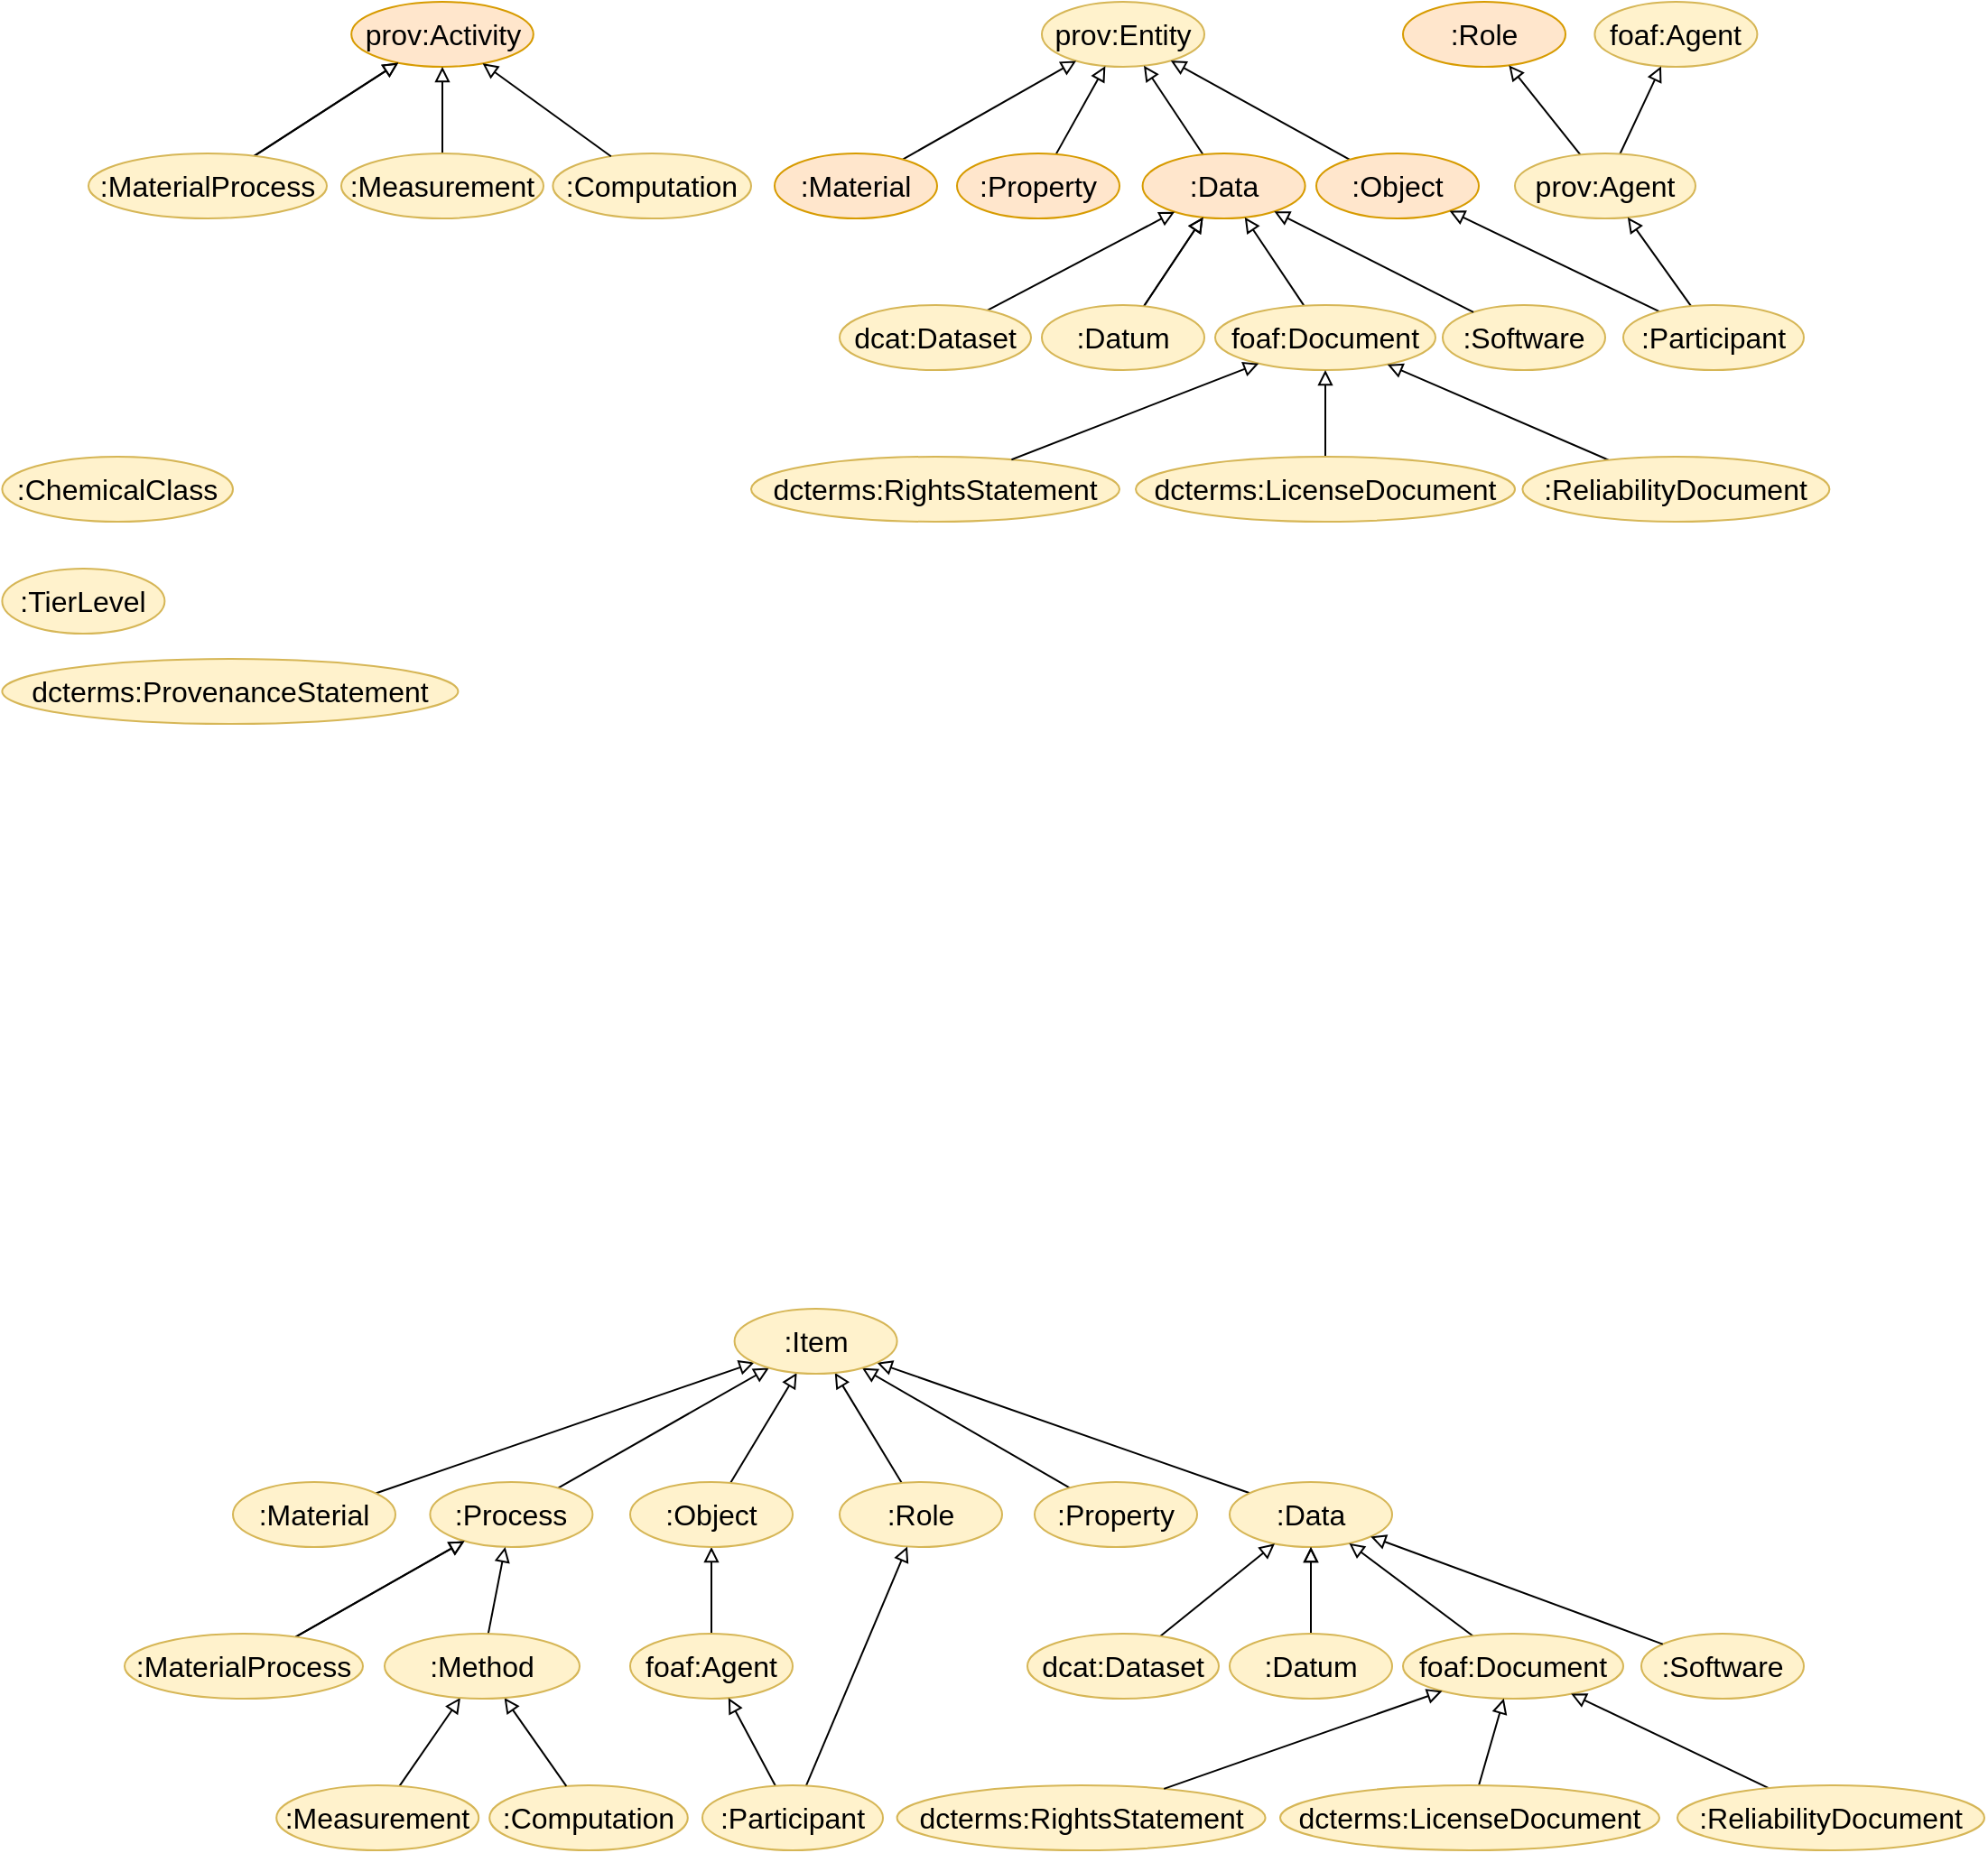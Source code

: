 <mxfile version="27.0.2" pages="3">
  <diagram id="c_qGwFVzFrKK_DlR2sme" name="taxonomy">
    <mxGraphModel dx="2074" dy="1215" grid="1" gridSize="10" guides="1" tooltips="1" connect="1" arrows="1" fold="1" page="1" pageScale="1" pageWidth="1169" pageHeight="827" math="0" shadow="0">
      <root>
        <mxCell id="0" />
        <mxCell id="1" parent="0" />
        <mxCell id="ry9UfO9jY8viutkJ6SSy-36" value="dcterms:RightsStatement" style="ellipse;whiteSpace=wrap;html=1;fillColor=#fff2cc;strokeColor=#d6b656;fontSize=16;" parent="1" vertex="1">
          <mxGeometry x="457.0" y="428" width="204" height="36" as="geometry" />
        </mxCell>
        <mxCell id="ry9UfO9jY8viutkJ6SSy-44" value="dcterms:ProvenanceStatement" style="ellipse;whiteSpace=wrap;html=1;fillColor=#fff2cc;strokeColor=#d6b656;fontSize=16;" parent="1" vertex="1">
          <mxGeometry x="42.2" y="540" width="252.5" height="36" as="geometry" />
        </mxCell>
        <mxCell id="ry9UfO9jY8viutkJ6SSy-45" value=":TierLevel" style="ellipse;whiteSpace=wrap;html=1;fillColor=#fff2cc;strokeColor=#d6b656;fontSize=16;" parent="1" vertex="1">
          <mxGeometry x="42.2" y="490" width="90" height="36" as="geometry" />
        </mxCell>
        <mxCell id="ry9UfO9jY8viutkJ6SSy-2" value="foaf:Agent" style="ellipse;whiteSpace=wrap;html=1;fillColor=#fff2cc;strokeColor=#d6b656;fontSize=16;" parent="1" vertex="1">
          <mxGeometry x="924.2" y="176" width="90" height="36" as="geometry" />
        </mxCell>
        <mxCell id="ry9UfO9jY8viutkJ6SSy-3" value="prov:Entity" style="ellipse;whiteSpace=wrap;html=1;fillColor=#fff2cc;strokeColor=#d6b656;fontSize=16;" parent="1" vertex="1">
          <mxGeometry x="618" y="176" width="90" height="36" as="geometry" />
        </mxCell>
        <mxCell id="ry9UfO9jY8viutkJ6SSy-4" value="prov:Activity" style="ellipse;whiteSpace=wrap;html=1;fillColor=#ffe6cc;strokeColor=#d79b00;fontSize=16;" parent="1" vertex="1">
          <mxGeometry x="235.6" y="176" width="100.8" height="36" as="geometry" />
        </mxCell>
        <mxCell id="ry9UfO9jY8viutkJ6SSy-5" style="edgeStyle=none;shape=connector;rounded=0;orthogonalLoop=1;jettySize=auto;html=1;strokeColor=default;align=center;verticalAlign=middle;fontFamily=Helvetica;fontSize=16;fontColor=default;labelBackgroundColor=default;endArrow=block;endFill=0;" parent="1" source="ry9UfO9jY8viutkJ6SSy-21" target="ry9UfO9jY8viutkJ6SSy-4" edge="1">
          <mxGeometry relative="1" as="geometry" />
        </mxCell>
        <mxCell id="ry9UfO9jY8viutkJ6SSy-6" style="edgeStyle=none;shape=connector;rounded=0;orthogonalLoop=1;jettySize=auto;html=1;strokeColor=default;align=center;verticalAlign=middle;fontFamily=Helvetica;fontSize=16;fontColor=default;labelBackgroundColor=default;endArrow=block;endFill=0;" parent="1" source="ry9UfO9jY8viutkJ6SSy-21" target="ry9UfO9jY8viutkJ6SSy-4" edge="1">
          <mxGeometry relative="1" as="geometry" />
        </mxCell>
        <mxCell id="ry9UfO9jY8viutkJ6SSy-7" value=":Computation" style="ellipse;whiteSpace=wrap;html=1;fillColor=#fff2cc;strokeColor=#d6b656;fontSize=16;" parent="1" vertex="1">
          <mxGeometry x="347.2" y="260" width="109.8" height="36" as="geometry" />
        </mxCell>
        <mxCell id="ry9UfO9jY8viutkJ6SSy-8" style="edgeStyle=none;shape=connector;rounded=0;orthogonalLoop=1;jettySize=auto;html=1;strokeColor=default;align=center;verticalAlign=middle;fontFamily=Helvetica;fontSize=16;fontColor=default;labelBackgroundColor=default;endArrow=block;endFill=0;" parent="1" source="ry9UfO9jY8viutkJ6SSy-9" edge="1" target="ry9UfO9jY8viutkJ6SSy-4">
          <mxGeometry relative="1" as="geometry">
            <mxPoint x="296.087" y="295.556" as="targetPoint" />
          </mxGeometry>
        </mxCell>
        <mxCell id="ry9UfO9jY8viutkJ6SSy-9" value=":Measurement" style="ellipse;whiteSpace=wrap;html=1;fillColor=#fff2cc;strokeColor=#d6b656;fontSize=16;" parent="1" vertex="1">
          <mxGeometry x="230.0" y="260" width="112" height="36" as="geometry" />
        </mxCell>
        <mxCell id="ry9UfO9jY8viutkJ6SSy-10" value=":Role" style="ellipse;whiteSpace=wrap;html=1;fillColor=#ffe6cc;strokeColor=#d79b00;fontSize=16;" parent="1" vertex="1">
          <mxGeometry x="818" y="176" width="90" height="36" as="geometry" />
        </mxCell>
        <mxCell id="cna4vv1FPn3dMNvng9uA-3" style="edgeStyle=none;shape=connector;rounded=0;orthogonalLoop=1;jettySize=auto;html=1;labelBackgroundColor=default;strokeColor=default;fontFamily=Helvetica;fontSize=16;fontColor=default;endArrow=block;endFill=0;" edge="1" parent="1" source="ry9UfO9jY8viutkJ6SSy-11" target="ry9UfO9jY8viutkJ6SSy-3">
          <mxGeometry relative="1" as="geometry" />
        </mxCell>
        <mxCell id="ry9UfO9jY8viutkJ6SSy-11" value=":Data" style="ellipse;whiteSpace=wrap;html=1;fillColor=#ffe6cc;strokeColor=#d79b00;fontSize=16;" parent="1" vertex="1">
          <mxGeometry x="673.8" y="260" width="90" height="36" as="geometry" />
        </mxCell>
        <mxCell id="cna4vv1FPn3dMNvng9uA-7" style="edgeStyle=none;shape=connector;rounded=0;orthogonalLoop=1;jettySize=auto;html=1;labelBackgroundColor=default;strokeColor=default;fontFamily=Helvetica;fontSize=16;fontColor=default;endArrow=block;endFill=0;" edge="1" parent="1" source="ry9UfO9jY8viutkJ6SSy-12" target="ry9UfO9jY8viutkJ6SSy-3">
          <mxGeometry relative="1" as="geometry" />
        </mxCell>
        <mxCell id="ry9UfO9jY8viutkJ6SSy-12" value=":Material" style="ellipse;whiteSpace=wrap;html=1;fillColor=#ffe6cc;strokeColor=#d79b00;fontSize=16;" parent="1" vertex="1">
          <mxGeometry x="470" y="260" width="90" height="36" as="geometry" />
        </mxCell>
        <mxCell id="ry9UfO9jY8viutkJ6SSy-13" style="edgeStyle=none;shape=connector;rounded=0;orthogonalLoop=1;jettySize=auto;html=1;strokeColor=default;align=center;verticalAlign=middle;fontFamily=Helvetica;fontSize=16;fontColor=default;labelBackgroundColor=default;endArrow=block;endFill=0;" parent="1" source="ry9UfO9jY8viutkJ6SSy-16" target="ry9UfO9jY8viutkJ6SSy-11" edge="1">
          <mxGeometry relative="1" as="geometry" />
        </mxCell>
        <mxCell id="ry9UfO9jY8viutkJ6SSy-14" value=":Software" style="ellipse;whiteSpace=wrap;html=1;fillColor=#fff2cc;strokeColor=#d6b656;fontSize=16;" parent="1" vertex="1">
          <mxGeometry x="840" y="344" width="90" height="36" as="geometry" />
        </mxCell>
        <mxCell id="ry9UfO9jY8viutkJ6SSy-15" style="edgeStyle=none;shape=connector;rounded=0;orthogonalLoop=1;jettySize=auto;html=1;strokeColor=default;align=center;verticalAlign=middle;fontFamily=Helvetica;fontSize=16;fontColor=default;labelBackgroundColor=default;endArrow=block;endFill=0;" parent="1" source="ry9UfO9jY8viutkJ6SSy-16" target="ry9UfO9jY8viutkJ6SSy-11" edge="1">
          <mxGeometry relative="1" as="geometry" />
        </mxCell>
        <mxCell id="ry9UfO9jY8viutkJ6SSy-17" style="edgeStyle=none;shape=connector;rounded=0;orthogonalLoop=1;jettySize=auto;html=1;strokeColor=default;align=center;verticalAlign=middle;fontFamily=Helvetica;fontSize=16;fontColor=default;labelBackgroundColor=default;endArrow=block;endFill=0;" parent="1" source="ry9UfO9jY8viutkJ6SSy-18" target="ry9UfO9jY8viutkJ6SSy-11" edge="1">
          <mxGeometry relative="1" as="geometry" />
        </mxCell>
        <mxCell id="ry9UfO9jY8viutkJ6SSy-18" value="dcat:Dataset" style="ellipse;whiteSpace=wrap;html=1;fillColor=#fff2cc;strokeColor=#d6b656;fontSize=16;" parent="1" vertex="1">
          <mxGeometry x="506.0" y="344" width="106" height="36" as="geometry" />
        </mxCell>
        <mxCell id="cna4vv1FPn3dMNvng9uA-6" style="edgeStyle=none;shape=connector;rounded=0;orthogonalLoop=1;jettySize=auto;html=1;labelBackgroundColor=default;strokeColor=default;fontFamily=Helvetica;fontSize=16;fontColor=default;endArrow=block;endFill=0;" edge="1" parent="1" source="ry9UfO9jY8viutkJ6SSy-19" target="ry9UfO9jY8viutkJ6SSy-3">
          <mxGeometry relative="1" as="geometry" />
        </mxCell>
        <mxCell id="ry9UfO9jY8viutkJ6SSy-19" value=":Property" style="ellipse;whiteSpace=wrap;html=1;fillColor=#ffe6cc;strokeColor=#d79b00;fontSize=16;" parent="1" vertex="1">
          <mxGeometry x="571" y="260" width="90" height="36" as="geometry" />
        </mxCell>
        <mxCell id="ry9UfO9jY8viutkJ6SSy-20" value="" style="edgeStyle=none;shape=connector;rounded=0;orthogonalLoop=1;jettySize=auto;html=1;strokeColor=default;align=center;verticalAlign=middle;fontFamily=Helvetica;fontSize=16;fontColor=default;labelBackgroundColor=default;endArrow=block;endFill=0;" parent="1" source="ry9UfO9jY8viutkJ6SSy-7" edge="1" target="ry9UfO9jY8viutkJ6SSy-4">
          <mxGeometry relative="1" as="geometry">
            <mxPoint x="396.8" y="368" as="sourcePoint" />
            <mxPoint x="320.31" y="295.526" as="targetPoint" />
          </mxGeometry>
        </mxCell>
        <mxCell id="ry9UfO9jY8viutkJ6SSy-21" value=":&lt;span style=&quot;background-color: transparent; color: light-dark(rgb(0, 0, 0), rgb(255, 255, 255));&quot;&gt;MaterialProcess&lt;/span&gt;" style="ellipse;whiteSpace=wrap;html=1;fillColor=#fff2cc;strokeColor=#d6b656;fontSize=16;" parent="1" vertex="1">
          <mxGeometry x="90.0" y="260" width="132" height="36" as="geometry" />
        </mxCell>
        <mxCell id="ry9UfO9jY8viutkJ6SSy-33" value="" style="edgeStyle=none;shape=connector;rounded=0;orthogonalLoop=1;jettySize=auto;html=1;strokeColor=default;align=center;verticalAlign=middle;fontFamily=Helvetica;fontSize=16;fontColor=default;labelBackgroundColor=default;endArrow=block;endFill=0;" parent="1" source="ry9UfO9jY8viutkJ6SSy-14" target="ry9UfO9jY8viutkJ6SSy-11" edge="1">
          <mxGeometry relative="1" as="geometry">
            <mxPoint x="719.4" y="392" as="sourcePoint" />
            <mxPoint x="719.4" y="296" as="targetPoint" />
          </mxGeometry>
        </mxCell>
        <mxCell id="ry9UfO9jY8viutkJ6SSy-16" value=":Datum" style="ellipse;whiteSpace=wrap;html=1;fillColor=#fff2cc;strokeColor=#d6b656;fontSize=16;" parent="1" vertex="1">
          <mxGeometry x="618" y="344" width="90" height="36" as="geometry" />
        </mxCell>
        <mxCell id="ry9UfO9jY8viutkJ6SSy-35" style="edgeStyle=none;shape=connector;rounded=0;orthogonalLoop=1;jettySize=auto;html=1;strokeColor=default;align=center;verticalAlign=middle;fontFamily=Helvetica;fontSize=16;fontColor=default;labelBackgroundColor=default;endArrow=block;endFill=0;" parent="1" source="ry9UfO9jY8viutkJ6SSy-34" target="ry9UfO9jY8viutkJ6SSy-11" edge="1">
          <mxGeometry relative="1" as="geometry" />
        </mxCell>
        <mxCell id="ry9UfO9jY8viutkJ6SSy-34" value="foaf:Document" style="ellipse;whiteSpace=wrap;html=1;fillColor=#fff2cc;strokeColor=#d6b656;fontSize=16;" parent="1" vertex="1">
          <mxGeometry x="714" y="344" width="122" height="36" as="geometry" />
        </mxCell>
        <mxCell id="ry9UfO9jY8viutkJ6SSy-37" style="edgeStyle=none;shape=connector;rounded=0;orthogonalLoop=1;jettySize=auto;html=1;strokeColor=default;align=center;verticalAlign=middle;fontFamily=Helvetica;fontSize=16;fontColor=default;labelBackgroundColor=default;endArrow=block;endFill=0;" parent="1" source="ry9UfO9jY8viutkJ6SSy-36" target="ry9UfO9jY8viutkJ6SSy-34" edge="1">
          <mxGeometry relative="1" as="geometry" />
        </mxCell>
        <mxCell id="ry9UfO9jY8viutkJ6SSy-39" style="edgeStyle=none;shape=connector;rounded=0;orthogonalLoop=1;jettySize=auto;html=1;strokeColor=default;align=center;verticalAlign=middle;fontFamily=Helvetica;fontSize=16;fontColor=default;labelBackgroundColor=default;endArrow=block;endFill=0;" parent="1" source="ry9UfO9jY8viutkJ6SSy-38" target="ry9UfO9jY8viutkJ6SSy-34" edge="1">
          <mxGeometry relative="1" as="geometry" />
        </mxCell>
        <mxCell id="ry9UfO9jY8viutkJ6SSy-38" value="dcterms:LicenseDocument" style="ellipse;whiteSpace=wrap;html=1;fillColor=#fff2cc;strokeColor=#d6b656;fontSize=16;" parent="1" vertex="1">
          <mxGeometry x="670" y="428" width="210" height="36" as="geometry" />
        </mxCell>
        <mxCell id="ry9UfO9jY8viutkJ6SSy-40" value=":ChemicalC&lt;span style=&quot;background-color: transparent; color: light-dark(rgb(0, 0, 0), rgb(255, 255, 255));&quot;&gt;lass&lt;/span&gt;" style="ellipse;whiteSpace=wrap;html=1;fillColor=#fff2cc;strokeColor=#d6b656;fontSize=16;" parent="1" vertex="1">
          <mxGeometry x="42.2" y="428" width="127.8" height="36" as="geometry" />
        </mxCell>
        <mxCell id="ry9UfO9jY8viutkJ6SSy-43" style="edgeStyle=none;shape=connector;rounded=0;orthogonalLoop=1;jettySize=auto;html=1;strokeColor=default;align=center;verticalAlign=middle;fontFamily=Helvetica;fontSize=16;fontColor=default;labelBackgroundColor=default;endArrow=block;endFill=0;" parent="1" source="ry9UfO9jY8viutkJ6SSy-42" target="ry9UfO9jY8viutkJ6SSy-34" edge="1">
          <mxGeometry relative="1" as="geometry" />
        </mxCell>
        <mxCell id="ry9UfO9jY8viutkJ6SSy-42" value=":ReliabilityDocument" style="ellipse;whiteSpace=wrap;html=1;fillColor=#fff2cc;strokeColor=#d6b656;fontSize=16;" parent="1" vertex="1">
          <mxGeometry x="884.2" y="428" width="170" height="36" as="geometry" />
        </mxCell>
        <mxCell id="kWhlbd5uukrog3knRlG9-2" style="edgeStyle=none;shape=connector;rounded=0;orthogonalLoop=1;jettySize=auto;html=1;strokeColor=default;align=center;verticalAlign=middle;fontFamily=Helvetica;fontSize=11;fontColor=default;labelBackgroundColor=default;endArrow=block;endFill=0;" parent="1" source="kWhlbd5uukrog3knRlG9-1" target="ry9UfO9jY8viutkJ6SSy-2" edge="1">
          <mxGeometry relative="1" as="geometry" />
        </mxCell>
        <mxCell id="kWhlbd5uukrog3knRlG9-3" style="edgeStyle=none;shape=connector;rounded=0;orthogonalLoop=1;jettySize=auto;html=1;strokeColor=default;align=center;verticalAlign=middle;fontFamily=Helvetica;fontSize=11;fontColor=default;labelBackgroundColor=default;endArrow=block;endFill=0;" parent="1" source="kWhlbd5uukrog3knRlG9-1" target="ry9UfO9jY8viutkJ6SSy-10" edge="1">
          <mxGeometry relative="1" as="geometry" />
        </mxCell>
        <mxCell id="kWhlbd5uukrog3knRlG9-1" value="prov:Agent" style="ellipse;whiteSpace=wrap;html=1;fillColor=#fff2cc;strokeColor=#d6b656;fontSize=16;" parent="1" vertex="1">
          <mxGeometry x="880" y="260" width="100" height="36" as="geometry" />
        </mxCell>
        <mxCell id="Ie4sDIiYnQksiKkoq-xq-1" value="dcterms:RightsStatement" style="ellipse;whiteSpace=wrap;html=1;fillColor=#fff2cc;strokeColor=#d6b656;fontSize=16;" parent="1" vertex="1">
          <mxGeometry x="537.8" y="1164" width="204" height="36" as="geometry" />
        </mxCell>
        <mxCell id="Ie4sDIiYnQksiKkoq-xq-2" style="rounded=0;orthogonalLoop=1;jettySize=auto;html=1;endArrow=block;endFill=0;fontSize=16;" parent="1" source="Ie4sDIiYnQksiKkoq-xq-3" target="Ie4sDIiYnQksiKkoq-xq-5" edge="1">
          <mxGeometry relative="1" as="geometry" />
        </mxCell>
        <mxCell id="Ie4sDIiYnQksiKkoq-xq-3" value="foaf:Agent" style="ellipse;whiteSpace=wrap;html=1;fillColor=#fff2cc;strokeColor=#d6b656;fontSize=16;" parent="1" vertex="1">
          <mxGeometry x="390" y="1080" width="90" height="36" as="geometry" />
        </mxCell>
        <mxCell id="Ie4sDIiYnQksiKkoq-xq-4" style="edgeStyle=none;shape=connector;rounded=0;orthogonalLoop=1;jettySize=auto;html=1;strokeColor=default;align=center;verticalAlign=middle;fontFamily=Helvetica;fontSize=16;fontColor=default;labelBackgroundColor=default;endArrow=block;endFill=0;" parent="1" source="Ie4sDIiYnQksiKkoq-xq-5" target="Ie4sDIiYnQksiKkoq-xq-28" edge="1">
          <mxGeometry relative="1" as="geometry" />
        </mxCell>
        <mxCell id="Ie4sDIiYnQksiKkoq-xq-5" value=":Object" style="ellipse;whiteSpace=wrap;html=1;fillColor=#fff2cc;strokeColor=#d6b656;fontSize=16;" parent="1" vertex="1">
          <mxGeometry x="390" y="996" width="90" height="36" as="geometry" />
        </mxCell>
        <mxCell id="Ie4sDIiYnQksiKkoq-xq-6" style="edgeStyle=none;shape=connector;rounded=0;orthogonalLoop=1;jettySize=auto;html=1;strokeColor=default;align=center;verticalAlign=middle;fontFamily=Helvetica;fontSize=16;fontColor=default;labelBackgroundColor=default;endArrow=block;endFill=0;" parent="1" source="Ie4sDIiYnQksiKkoq-xq-7" target="Ie4sDIiYnQksiKkoq-xq-28" edge="1">
          <mxGeometry relative="1" as="geometry" />
        </mxCell>
        <mxCell id="Ie4sDIiYnQksiKkoq-xq-7" value=":Process" style="ellipse;whiteSpace=wrap;html=1;fillColor=#fff2cc;strokeColor=#d6b656;fontSize=16;" parent="1" vertex="1">
          <mxGeometry x="279.2" y="996" width="90" height="36" as="geometry" />
        </mxCell>
        <mxCell id="Ie4sDIiYnQksiKkoq-xq-8" style="edgeStyle=none;shape=connector;rounded=0;orthogonalLoop=1;jettySize=auto;html=1;strokeColor=default;align=center;verticalAlign=middle;fontFamily=Helvetica;fontSize=16;fontColor=default;labelBackgroundColor=default;endArrow=block;endFill=0;" parent="1" source="Ie4sDIiYnQksiKkoq-xq-27" target="Ie4sDIiYnQksiKkoq-xq-7" edge="1">
          <mxGeometry relative="1" as="geometry" />
        </mxCell>
        <mxCell id="Ie4sDIiYnQksiKkoq-xq-9" style="edgeStyle=none;shape=connector;rounded=0;orthogonalLoop=1;jettySize=auto;html=1;strokeColor=default;align=center;verticalAlign=middle;fontFamily=Helvetica;fontSize=16;fontColor=default;labelBackgroundColor=default;endArrow=block;endFill=0;" parent="1" source="Ie4sDIiYnQksiKkoq-xq-27" target="Ie4sDIiYnQksiKkoq-xq-7" edge="1">
          <mxGeometry relative="1" as="geometry" />
        </mxCell>
        <mxCell id="Ie4sDIiYnQksiKkoq-xq-10" value=":Computation" style="ellipse;whiteSpace=wrap;html=1;fillColor=#fff2cc;strokeColor=#d6b656;fontSize=16;" parent="1" vertex="1">
          <mxGeometry x="312.1" y="1164" width="109.8" height="36" as="geometry" />
        </mxCell>
        <mxCell id="Ie4sDIiYnQksiKkoq-xq-11" style="edgeStyle=none;shape=connector;rounded=0;orthogonalLoop=1;jettySize=auto;html=1;strokeColor=default;align=center;verticalAlign=middle;fontFamily=Helvetica;fontSize=16;fontColor=default;labelBackgroundColor=default;endArrow=block;endFill=0;" parent="1" source="Ie4sDIiYnQksiKkoq-xq-12" target="Ie4sDIiYnQksiKkoq-xq-30" edge="1">
          <mxGeometry relative="1" as="geometry" />
        </mxCell>
        <mxCell id="Ie4sDIiYnQksiKkoq-xq-12" value=":Measurement" style="ellipse;whiteSpace=wrap;html=1;fillColor=#fff2cc;strokeColor=#d6b656;fontSize=16;" parent="1" vertex="1">
          <mxGeometry x="194.1" y="1164" width="112" height="36" as="geometry" />
        </mxCell>
        <mxCell id="Ie4sDIiYnQksiKkoq-xq-13" style="edgeStyle=none;shape=connector;rounded=0;orthogonalLoop=1;jettySize=auto;html=1;strokeColor=default;align=center;verticalAlign=middle;fontFamily=Helvetica;fontSize=16;fontColor=default;labelBackgroundColor=default;endArrow=block;endFill=0;" parent="1" source="Ie4sDIiYnQksiKkoq-xq-14" target="Ie4sDIiYnQksiKkoq-xq-28" edge="1">
          <mxGeometry relative="1" as="geometry" />
        </mxCell>
        <mxCell id="Ie4sDIiYnQksiKkoq-xq-14" value=":Role" style="ellipse;whiteSpace=wrap;html=1;fillColor=#fff2cc;strokeColor=#d6b656;fontSize=16;" parent="1" vertex="1">
          <mxGeometry x="506" y="996" width="90" height="36" as="geometry" />
        </mxCell>
        <mxCell id="Ie4sDIiYnQksiKkoq-xq-15" style="edgeStyle=none;shape=connector;rounded=0;orthogonalLoop=1;jettySize=auto;html=1;strokeColor=default;align=center;verticalAlign=middle;fontFamily=Helvetica;fontSize=16;fontColor=default;labelBackgroundColor=default;endArrow=block;endFill=0;" parent="1" source="Ie4sDIiYnQksiKkoq-xq-16" target="Ie4sDIiYnQksiKkoq-xq-28" edge="1">
          <mxGeometry relative="1" as="geometry" />
        </mxCell>
        <mxCell id="Ie4sDIiYnQksiKkoq-xq-16" value=":Data" style="ellipse;whiteSpace=wrap;html=1;fillColor=#fff2cc;strokeColor=#d6b656;fontSize=16;" parent="1" vertex="1">
          <mxGeometry x="722" y="996" width="90" height="36" as="geometry" />
        </mxCell>
        <mxCell id="Ie4sDIiYnQksiKkoq-xq-17" value="" style="edgeStyle=none;shape=connector;rounded=0;orthogonalLoop=1;jettySize=auto;html=1;strokeColor=default;align=center;verticalAlign=middle;fontFamily=Helvetica;fontSize=16;fontColor=default;labelBackgroundColor=default;endArrow=block;endFill=0;" parent="1" source="Ie4sDIiYnQksiKkoq-xq-18" target="Ie4sDIiYnQksiKkoq-xq-28" edge="1">
          <mxGeometry relative="1" as="geometry" />
        </mxCell>
        <mxCell id="Ie4sDIiYnQksiKkoq-xq-18" value=":Material" style="ellipse;whiteSpace=wrap;html=1;fillColor=#fff2cc;strokeColor=#d6b656;fontSize=16;" parent="1" vertex="1">
          <mxGeometry x="170" y="996" width="90" height="36" as="geometry" />
        </mxCell>
        <mxCell id="Ie4sDIiYnQksiKkoq-xq-19" style="edgeStyle=none;shape=connector;rounded=0;orthogonalLoop=1;jettySize=auto;html=1;strokeColor=default;align=center;verticalAlign=middle;fontFamily=Helvetica;fontSize=16;fontColor=default;labelBackgroundColor=default;endArrow=block;endFill=0;" parent="1" source="Ie4sDIiYnQksiKkoq-xq-32" target="Ie4sDIiYnQksiKkoq-xq-16" edge="1">
          <mxGeometry relative="1" as="geometry" />
        </mxCell>
        <mxCell id="Ie4sDIiYnQksiKkoq-xq-20" value=":Software" style="ellipse;whiteSpace=wrap;html=1;fillColor=#fff2cc;strokeColor=#d6b656;fontSize=16;" parent="1" vertex="1">
          <mxGeometry x="950" y="1080" width="90" height="36" as="geometry" />
        </mxCell>
        <mxCell id="Ie4sDIiYnQksiKkoq-xq-21" style="edgeStyle=none;shape=connector;rounded=0;orthogonalLoop=1;jettySize=auto;html=1;strokeColor=default;align=center;verticalAlign=middle;fontFamily=Helvetica;fontSize=16;fontColor=default;labelBackgroundColor=default;endArrow=block;endFill=0;" parent="1" source="Ie4sDIiYnQksiKkoq-xq-32" target="Ie4sDIiYnQksiKkoq-xq-16" edge="1">
          <mxGeometry relative="1" as="geometry" />
        </mxCell>
        <mxCell id="Ie4sDIiYnQksiKkoq-xq-22" style="edgeStyle=none;shape=connector;rounded=0;orthogonalLoop=1;jettySize=auto;html=1;strokeColor=default;align=center;verticalAlign=middle;fontFamily=Helvetica;fontSize=16;fontColor=default;labelBackgroundColor=default;endArrow=block;endFill=0;" parent="1" source="Ie4sDIiYnQksiKkoq-xq-23" target="Ie4sDIiYnQksiKkoq-xq-16" edge="1">
          <mxGeometry relative="1" as="geometry" />
        </mxCell>
        <mxCell id="Ie4sDIiYnQksiKkoq-xq-23" value="dcat:Dataset" style="ellipse;whiteSpace=wrap;html=1;fillColor=#fff2cc;strokeColor=#d6b656;fontSize=16;" parent="1" vertex="1">
          <mxGeometry x="610" y="1080" width="106" height="36" as="geometry" />
        </mxCell>
        <mxCell id="Ie4sDIiYnQksiKkoq-xq-24" style="edgeStyle=none;shape=connector;rounded=0;orthogonalLoop=1;jettySize=auto;html=1;strokeColor=default;align=center;verticalAlign=middle;fontFamily=Helvetica;fontSize=16;fontColor=default;labelBackgroundColor=default;endArrow=block;endFill=0;" parent="1" source="Ie4sDIiYnQksiKkoq-xq-25" target="Ie4sDIiYnQksiKkoq-xq-28" edge="1">
          <mxGeometry relative="1" as="geometry" />
        </mxCell>
        <mxCell id="Ie4sDIiYnQksiKkoq-xq-25" value=":Property" style="ellipse;whiteSpace=wrap;html=1;fillColor=#fff2cc;strokeColor=#d6b656;fontSize=16;" parent="1" vertex="1">
          <mxGeometry x="614" y="996" width="90" height="36" as="geometry" />
        </mxCell>
        <mxCell id="Ie4sDIiYnQksiKkoq-xq-26" value="" style="edgeStyle=none;shape=connector;rounded=0;orthogonalLoop=1;jettySize=auto;html=1;strokeColor=default;align=center;verticalAlign=middle;fontFamily=Helvetica;fontSize=16;fontColor=default;labelBackgroundColor=default;endArrow=block;endFill=0;" parent="1" source="Ie4sDIiYnQksiKkoq-xq-10" target="Ie4sDIiYnQksiKkoq-xq-30" edge="1">
          <mxGeometry relative="1" as="geometry">
            <mxPoint x="396.8" y="1188" as="sourcePoint" />
            <mxPoint x="375.2" y="1032" as="targetPoint" />
          </mxGeometry>
        </mxCell>
        <mxCell id="Ie4sDIiYnQksiKkoq-xq-27" value=":&lt;span style=&quot;background-color: transparent; color: light-dark(rgb(0, 0, 0), rgb(255, 255, 255));&quot;&gt;MaterialProcess&lt;/span&gt;" style="ellipse;whiteSpace=wrap;html=1;fillColor=#fff2cc;strokeColor=#d6b656;fontSize=16;" parent="1" vertex="1">
          <mxGeometry x="110" y="1080" width="132" height="36" as="geometry" />
        </mxCell>
        <mxCell id="Ie4sDIiYnQksiKkoq-xq-28" value=":Item" style="ellipse;whiteSpace=wrap;html=1;fillColor=#fff2cc;strokeColor=#d6b656;fontSize=16;" parent="1" vertex="1">
          <mxGeometry x="447.8" y="900" width="90" height="36" as="geometry" />
        </mxCell>
        <mxCell id="Ie4sDIiYnQksiKkoq-xq-29" style="edgeStyle=none;shape=connector;rounded=0;orthogonalLoop=1;jettySize=auto;html=1;strokeColor=default;align=center;verticalAlign=middle;fontFamily=Helvetica;fontSize=16;fontColor=default;labelBackgroundColor=default;endArrow=block;endFill=0;" parent="1" source="Ie4sDIiYnQksiKkoq-xq-30" target="Ie4sDIiYnQksiKkoq-xq-7" edge="1">
          <mxGeometry relative="1" as="geometry" />
        </mxCell>
        <mxCell id="Ie4sDIiYnQksiKkoq-xq-30" value=":Method" style="ellipse;whiteSpace=wrap;html=1;fillColor=#fff2cc;strokeColor=#d6b656;fontSize=16;" parent="1" vertex="1">
          <mxGeometry x="254" y="1080" width="108" height="36" as="geometry" />
        </mxCell>
        <mxCell id="Ie4sDIiYnQksiKkoq-xq-31" value="" style="edgeStyle=none;shape=connector;rounded=0;orthogonalLoop=1;jettySize=auto;html=1;strokeColor=default;align=center;verticalAlign=middle;fontFamily=Helvetica;fontSize=16;fontColor=default;labelBackgroundColor=default;endArrow=block;endFill=0;" parent="1" source="Ie4sDIiYnQksiKkoq-xq-20" target="Ie4sDIiYnQksiKkoq-xq-16" edge="1">
          <mxGeometry relative="1" as="geometry">
            <mxPoint x="767.6" y="1128" as="sourcePoint" />
            <mxPoint x="767.6" y="1032" as="targetPoint" />
          </mxGeometry>
        </mxCell>
        <mxCell id="Ie4sDIiYnQksiKkoq-xq-32" value=":Datum" style="ellipse;whiteSpace=wrap;html=1;fillColor=#fff2cc;strokeColor=#d6b656;fontSize=16;" parent="1" vertex="1">
          <mxGeometry x="722" y="1080" width="90" height="36" as="geometry" />
        </mxCell>
        <mxCell id="Ie4sDIiYnQksiKkoq-xq-33" style="edgeStyle=none;shape=connector;rounded=0;orthogonalLoop=1;jettySize=auto;html=1;strokeColor=default;align=center;verticalAlign=middle;fontFamily=Helvetica;fontSize=16;fontColor=default;labelBackgroundColor=default;endArrow=block;endFill=0;" parent="1" source="Ie4sDIiYnQksiKkoq-xq-34" target="Ie4sDIiYnQksiKkoq-xq-16" edge="1">
          <mxGeometry relative="1" as="geometry" />
        </mxCell>
        <mxCell id="Ie4sDIiYnQksiKkoq-xq-34" value="foaf:Document" style="ellipse;whiteSpace=wrap;html=1;fillColor=#fff2cc;strokeColor=#d6b656;fontSize=16;" parent="1" vertex="1">
          <mxGeometry x="818" y="1080" width="122" height="36" as="geometry" />
        </mxCell>
        <mxCell id="Ie4sDIiYnQksiKkoq-xq-35" style="edgeStyle=none;shape=connector;rounded=0;orthogonalLoop=1;jettySize=auto;html=1;strokeColor=default;align=center;verticalAlign=middle;fontFamily=Helvetica;fontSize=16;fontColor=default;labelBackgroundColor=default;endArrow=block;endFill=0;" parent="1" source="Ie4sDIiYnQksiKkoq-xq-1" target="Ie4sDIiYnQksiKkoq-xq-34" edge="1">
          <mxGeometry relative="1" as="geometry" />
        </mxCell>
        <mxCell id="Ie4sDIiYnQksiKkoq-xq-36" style="edgeStyle=none;shape=connector;rounded=0;orthogonalLoop=1;jettySize=auto;html=1;strokeColor=default;align=center;verticalAlign=middle;fontFamily=Helvetica;fontSize=16;fontColor=default;labelBackgroundColor=default;endArrow=block;endFill=0;" parent="1" source="Ie4sDIiYnQksiKkoq-xq-37" target="Ie4sDIiYnQksiKkoq-xq-34" edge="1">
          <mxGeometry relative="1" as="geometry" />
        </mxCell>
        <mxCell id="Ie4sDIiYnQksiKkoq-xq-37" value="dcterms:LicenseDocument" style="ellipse;whiteSpace=wrap;html=1;fillColor=#fff2cc;strokeColor=#d6b656;fontSize=16;" parent="1" vertex="1">
          <mxGeometry x="750" y="1164" width="210" height="36" as="geometry" />
        </mxCell>
        <mxCell id="Ie4sDIiYnQksiKkoq-xq-38" style="edgeStyle=none;shape=connector;rounded=0;orthogonalLoop=1;jettySize=auto;html=1;strokeColor=default;align=center;verticalAlign=middle;fontFamily=Helvetica;fontSize=16;fontColor=default;labelBackgroundColor=default;endArrow=block;endFill=0;" parent="1" source="Ie4sDIiYnQksiKkoq-xq-39" target="Ie4sDIiYnQksiKkoq-xq-34" edge="1">
          <mxGeometry relative="1" as="geometry" />
        </mxCell>
        <mxCell id="Ie4sDIiYnQksiKkoq-xq-39" value=":ReliabilityDocument" style="ellipse;whiteSpace=wrap;html=1;fillColor=#fff2cc;strokeColor=#d6b656;fontSize=16;" parent="1" vertex="1">
          <mxGeometry x="970" y="1164" width="170" height="36" as="geometry" />
        </mxCell>
        <mxCell id="Ie4sDIiYnQksiKkoq-xq-40" style="edgeStyle=none;shape=connector;rounded=0;orthogonalLoop=1;jettySize=auto;html=1;strokeColor=default;align=center;verticalAlign=middle;fontFamily=Helvetica;fontSize=11;fontColor=default;labelBackgroundColor=default;endArrow=block;endFill=0;" parent="1" source="Ie4sDIiYnQksiKkoq-xq-42" target="Ie4sDIiYnQksiKkoq-xq-3" edge="1">
          <mxGeometry relative="1" as="geometry" />
        </mxCell>
        <mxCell id="Ie4sDIiYnQksiKkoq-xq-41" style="edgeStyle=none;shape=connector;rounded=0;orthogonalLoop=1;jettySize=auto;html=1;strokeColor=default;align=center;verticalAlign=middle;fontFamily=Helvetica;fontSize=11;fontColor=default;labelBackgroundColor=default;endArrow=block;endFill=0;" parent="1" source="Ie4sDIiYnQksiKkoq-xq-42" target="Ie4sDIiYnQksiKkoq-xq-14" edge="1">
          <mxGeometry relative="1" as="geometry" />
        </mxCell>
        <mxCell id="Ie4sDIiYnQksiKkoq-xq-42" value=":Participant" style="ellipse;whiteSpace=wrap;html=1;fillColor=#fff2cc;strokeColor=#d6b656;fontSize=16;" parent="1" vertex="1">
          <mxGeometry x="430" y="1164" width="100" height="36" as="geometry" />
        </mxCell>
        <mxCell id="cna4vv1FPn3dMNvng9uA-5" style="edgeStyle=none;shape=connector;rounded=0;orthogonalLoop=1;jettySize=auto;html=1;labelBackgroundColor=default;strokeColor=default;fontFamily=Helvetica;fontSize=16;fontColor=default;endArrow=block;endFill=0;" edge="1" parent="1" source="cna4vv1FPn3dMNvng9uA-4" target="ry9UfO9jY8viutkJ6SSy-3">
          <mxGeometry relative="1" as="geometry" />
        </mxCell>
        <mxCell id="cna4vv1FPn3dMNvng9uA-4" value=":Object" style="ellipse;whiteSpace=wrap;html=1;fillColor=#ffe6cc;strokeColor=#d79b00;fontSize=16;" vertex="1" parent="1">
          <mxGeometry x="770" y="260" width="90" height="36" as="geometry" />
        </mxCell>
        <mxCell id="IKtQDkGF2y6kxZeVfbc6-2" style="edgeStyle=none;shape=connector;rounded=0;orthogonalLoop=1;jettySize=auto;html=1;labelBackgroundColor=default;strokeColor=default;fontFamily=Helvetica;fontSize=16;fontColor=default;endArrow=block;endFill=0;" edge="1" parent="1" source="IKtQDkGF2y6kxZeVfbc6-1" target="cna4vv1FPn3dMNvng9uA-4">
          <mxGeometry relative="1" as="geometry" />
        </mxCell>
        <mxCell id="IKtQDkGF2y6kxZeVfbc6-3" style="edgeStyle=none;shape=connector;rounded=0;orthogonalLoop=1;jettySize=auto;html=1;labelBackgroundColor=default;strokeColor=default;fontFamily=Helvetica;fontSize=16;fontColor=default;endArrow=block;endFill=0;" edge="1" parent="1" source="IKtQDkGF2y6kxZeVfbc6-1" target="kWhlbd5uukrog3knRlG9-1">
          <mxGeometry relative="1" as="geometry" />
        </mxCell>
        <mxCell id="IKtQDkGF2y6kxZeVfbc6-1" value=":Participant" style="ellipse;whiteSpace=wrap;html=1;fillColor=#fff2cc;strokeColor=#d6b656;fontSize=16;" vertex="1" parent="1">
          <mxGeometry x="940" y="344" width="100" height="36" as="geometry" />
        </mxCell>
      </root>
    </mxGraphModel>
  </diagram>
  <diagram id="C_nCZQLsgAbKQLki8wys" name="relations">
    <mxGraphModel dx="1426" dy="841" grid="1" gridSize="10" guides="1" tooltips="1" connect="1" arrows="1" fold="1" page="1" pageScale="1" pageWidth="1169" pageHeight="827" math="0" shadow="0">
      <root>
        <mxCell id="0" />
        <mxCell id="1" parent="0" />
        <mxCell id="pc0Bsd947OsiS7TRPHhO-41" value="" style="rounded=1;whiteSpace=wrap;html=1;fontFamily=Helvetica;fontSize=11;fontColor=default;labelBackgroundColor=default;arcSize=6;" parent="1" vertex="1">
          <mxGeometry x="60" y="40" width="1010" height="380" as="geometry" />
        </mxCell>
        <mxCell id="MsgE9_sognX5KZbsv21s-7" style="edgeStyle=none;shape=connector;rounded=0;orthogonalLoop=1;jettySize=auto;html=1;labelBackgroundColor=default;strokeColor=default;fontFamily=Helvetica;fontSize=11;fontColor=default;endArrow=block;endFill=0;exitX=0.055;exitY=0.111;exitDx=0;exitDy=0;exitPerimeter=0;" parent="1" source="Atm7-4qCQJ8oQjYEkwL2-1" target="TIyq5lyY1cmufyls8Zxv-2" edge="1">
          <mxGeometry relative="1" as="geometry" />
        </mxCell>
        <mxCell id="pc0Bsd947OsiS7TRPHhO-44" value="" style="rounded=1;whiteSpace=wrap;html=1;fontFamily=Helvetica;fontSize=11;fontColor=default;labelBackgroundColor=default;arcSize=9;" parent="1" vertex="1">
          <mxGeometry x="60" y="490" width="870" height="270" as="geometry" />
        </mxCell>
        <mxCell id="BzKERjF3jsHIGHya7ayO-1" value="&lt;span&gt;:overlaps&lt;/span&gt;" style="rounded=0;whiteSpace=wrap;html=1;fontFamily=Helvetica;fontSize=16;labelBackgroundColor=none;fillColor=#dae8fc;strokeColor=#6c8ebf;" parent="1" vertex="1">
          <mxGeometry x="635" y="60" width="90" height="36" as="geometry" />
        </mxCell>
        <mxCell id="TIyq5lyY1cmufyls8Zxv-3" style="edgeStyle=none;shape=connector;rounded=0;orthogonalLoop=1;jettySize=auto;html=1;strokeColor=default;align=center;verticalAlign=middle;fontFamily=Helvetica;fontSize=11;fontColor=default;labelBackgroundColor=default;endArrow=block;endFill=0;" parent="1" source="TIyq5lyY1cmufyls8Zxv-2" target="BzKERjF3jsHIGHya7ayO-1" edge="1">
          <mxGeometry relative="1" as="geometry" />
        </mxCell>
        <mxCell id="TIyq5lyY1cmufyls8Zxv-2" value="&lt;span&gt;:overcrosses&lt;/span&gt;" style="rounded=0;whiteSpace=wrap;html=1;fontFamily=Helvetica;fontSize=16;labelBackgroundColor=none;fillColor=#dae8fc;strokeColor=#6c8ebf;" parent="1" vertex="1">
          <mxGeometry x="550" y="130" width="140" height="36" as="geometry" />
        </mxCell>
        <mxCell id="TIyq5lyY1cmufyls8Zxv-5" style="edgeStyle=none;shape=connector;rounded=0;orthogonalLoop=1;jettySize=auto;html=1;strokeColor=default;align=center;verticalAlign=middle;fontFamily=Helvetica;fontSize=11;fontColor=default;labelBackgroundColor=default;endArrow=block;endFill=0;" parent="1" source="TIyq5lyY1cmufyls8Zxv-4" target="BzKERjF3jsHIGHya7ayO-1" edge="1">
          <mxGeometry relative="1" as="geometry" />
        </mxCell>
        <mxCell id="TIyq5lyY1cmufyls8Zxv-4" value="&lt;span&gt;:hasPart&lt;/span&gt;" style="rounded=0;whiteSpace=wrap;html=1;fontFamily=Helvetica;fontSize=16;labelBackgroundColor=none;fillColor=#dae8fc;strokeColor=#6c8ebf;" parent="1" vertex="1">
          <mxGeometry x="700" y="130" width="90" height="36" as="geometry" />
        </mxCell>
        <mxCell id="TIyq5lyY1cmufyls8Zxv-6" value="&lt;i&gt;reflexive&lt;/i&gt;&lt;div&gt;&lt;i&gt;symmetric&lt;/i&gt;&lt;/div&gt;" style="text;html=1;align=left;verticalAlign=middle;whiteSpace=wrap;rounded=0;fontFamily=Helvetica;fontSize=11;fontColor=default;labelBackgroundColor=default;" parent="1" vertex="1">
          <mxGeometry x="730" y="63" width="60" height="30" as="geometry" />
        </mxCell>
        <mxCell id="TIyq5lyY1cmufyls8Zxv-7" value="&lt;i&gt;reflexive&lt;/i&gt;&lt;div&gt;&lt;i&gt;antisymmetric&lt;/i&gt;&lt;/div&gt;&lt;div style=&quot;&quot;&gt;&lt;i&gt;transitive&lt;/i&gt;&lt;/div&gt;" style="text;html=1;align=left;verticalAlign=middle;whiteSpace=wrap;rounded=0;fontFamily=Helvetica;fontSize=11;fontColor=default;labelBackgroundColor=default;" parent="1" vertex="1">
          <mxGeometry x="800" y="133" width="60" height="30" as="geometry" />
        </mxCell>
        <mxCell id="TIyq5lyY1cmufyls8Zxv-8" value="&lt;i&gt;irreflexive&lt;/i&gt;" style="text;html=1;align=right;verticalAlign=middle;whiteSpace=wrap;rounded=0;fontFamily=Helvetica;fontSize=11;fontColor=default;labelBackgroundColor=default;" parent="1" vertex="1">
          <mxGeometry x="480" y="133" width="60" height="30" as="geometry" />
        </mxCell>
        <mxCell id="TIyq5lyY1cmufyls8Zxv-19" value="" style="group" parent="1" vertex="1" connectable="0">
          <mxGeometry x="420" y="60" width="60" height="30" as="geometry" />
        </mxCell>
        <mxCell id="TIyq5lyY1cmufyls8Zxv-15" value="&lt;font style=&quot;font-size: 16px;&quot;&gt;x&lt;/font&gt;" style="rounded=0;whiteSpace=wrap;html=1;fontFamily=Helvetica;fontSize=11;labelBackgroundColor=none;fillColor=#f8cecc;strokeColor=#b85450;opacity=60;align=center;spacingLeft=6;spacingRight=6;" parent="TIyq5lyY1cmufyls8Zxv-19" vertex="1">
          <mxGeometry x="5" y="5" width="30" height="20" as="geometry" />
        </mxCell>
        <mxCell id="TIyq5lyY1cmufyls8Zxv-16" value="&lt;font style=&quot;font-size: 16px;&quot;&gt;y&lt;/font&gt;" style="rounded=0;whiteSpace=wrap;html=1;fontFamily=Helvetica;fontSize=11;labelBackgroundColor=none;opacity=60;fillColor=#d5e8d4;strokeColor=#82b366;spacingRight=6;align=right;" parent="TIyq5lyY1cmufyls8Zxv-19" vertex="1">
          <mxGeometry width="60" height="30" as="geometry" />
        </mxCell>
        <mxCell id="TIyq5lyY1cmufyls8Zxv-71" value="" style="endArrow=classic;html=1;rounded=0;strokeColor=default;align=center;verticalAlign=middle;fontFamily=Helvetica;fontSize=11;fontColor=default;labelBackgroundColor=default;endSize=4;" parent="TIyq5lyY1cmufyls8Zxv-19" edge="1">
          <mxGeometry width="50" height="50" relative="1" as="geometry">
            <mxPoint x="29.5" y="16.95" as="sourcePoint" />
            <mxPoint x="40.5" y="16.95" as="targetPoint" />
          </mxGeometry>
        </mxCell>
        <mxCell id="TIyq5lyY1cmufyls8Zxv-20" value="" style="group" parent="1" vertex="1" connectable="0">
          <mxGeometry x="340" y="60" width="60" height="30" as="geometry" />
        </mxCell>
        <mxCell id="TIyq5lyY1cmufyls8Zxv-13" value="&lt;font style=&quot;font-size: 16px;&quot;&gt;x&lt;/font&gt;" style="rounded=0;whiteSpace=wrap;html=1;fontFamily=Helvetica;fontSize=11;labelBackgroundColor=none;fillColor=#f8cecc;strokeColor=#b85450;opacity=60;align=left;spacingLeft=6;" parent="TIyq5lyY1cmufyls8Zxv-20" vertex="1">
          <mxGeometry width="60" height="30" as="geometry" />
        </mxCell>
        <mxCell id="TIyq5lyY1cmufyls8Zxv-14" value="&lt;font style=&quot;font-size: 16px;&quot;&gt;y&lt;/font&gt;" style="rounded=0;whiteSpace=wrap;html=1;fontFamily=Helvetica;fontSize=11;labelBackgroundColor=none;opacity=60;fillColor=#d5e8d4;strokeColor=#82b366;spacingRight=6;align=center;spacingLeft=6;" parent="TIyq5lyY1cmufyls8Zxv-20" vertex="1">
          <mxGeometry x="20" y="5" width="30" height="20" as="geometry" />
        </mxCell>
        <mxCell id="TIyq5lyY1cmufyls8Zxv-69" value="" style="endArrow=classic;html=1;rounded=0;strokeColor=default;align=center;verticalAlign=middle;fontFamily=Helvetica;fontSize=11;fontColor=default;labelBackgroundColor=default;endSize=4;" parent="TIyq5lyY1cmufyls8Zxv-20" edge="1">
          <mxGeometry width="50" height="50" relative="1" as="geometry">
            <mxPoint x="18" y="16.95" as="sourcePoint" />
            <mxPoint x="29" y="16.95" as="targetPoint" />
          </mxGeometry>
        </mxCell>
        <mxCell id="TIyq5lyY1cmufyls8Zxv-21" value="" style="group" parent="1" vertex="1" connectable="0">
          <mxGeometry x="230" y="60" width="90" height="40" as="geometry" />
        </mxCell>
        <mxCell id="TIyq5lyY1cmufyls8Zxv-9" value="&lt;font style=&quot;font-size: 16px;&quot;&gt;x&lt;/font&gt;" style="rounded=0;whiteSpace=wrap;html=1;fontFamily=Helvetica;fontSize=11;labelBackgroundColor=none;fillColor=#f8cecc;strokeColor=#b85450;opacity=60;align=left;spacingLeft=6;" parent="TIyq5lyY1cmufyls8Zxv-21" vertex="1">
          <mxGeometry width="60" height="30" as="geometry" />
        </mxCell>
        <mxCell id="TIyq5lyY1cmufyls8Zxv-10" value="&lt;font style=&quot;font-size: 16px;&quot;&gt;y&lt;/font&gt;" style="rounded=0;whiteSpace=wrap;html=1;fontFamily=Helvetica;fontSize=11;labelBackgroundColor=none;opacity=60;fillColor=#d5e8d4;strokeColor=#82b366;spacingRight=6;align=right;" parent="TIyq5lyY1cmufyls8Zxv-21" vertex="1">
          <mxGeometry x="30" y="10" width="60" height="30" as="geometry" />
        </mxCell>
        <mxCell id="TIyq5lyY1cmufyls8Zxv-68" value="" style="endArrow=classic;html=1;rounded=0;strokeColor=default;align=center;verticalAlign=middle;fontFamily=Helvetica;fontSize=11;fontColor=default;labelBackgroundColor=default;endSize=4;" parent="TIyq5lyY1cmufyls8Zxv-21" edge="1">
          <mxGeometry width="50" height="50" relative="1" as="geometry">
            <mxPoint x="20" y="17" as="sourcePoint" />
            <mxPoint x="70" y="27" as="targetPoint" />
          </mxGeometry>
        </mxCell>
        <mxCell id="TIyq5lyY1cmufyls8Zxv-22" value="" style="group" parent="1" vertex="1" connectable="0">
          <mxGeometry x="500" y="60" width="60" height="30" as="geometry" />
        </mxCell>
        <mxCell id="TIyq5lyY1cmufyls8Zxv-17" value="" style="rounded=0;whiteSpace=wrap;html=1;fontFamily=Helvetica;fontSize=11;labelBackgroundColor=none;fillColor=#f8cecc;strokeColor=#b85450;opacity=60;align=left;spacingLeft=6;" parent="TIyq5lyY1cmufyls8Zxv-22" vertex="1">
          <mxGeometry width="60" height="30" as="geometry" />
        </mxCell>
        <mxCell id="TIyq5lyY1cmufyls8Zxv-18" value="&lt;font style=&quot;font-size: 16px;&quot;&gt;x = y&lt;/font&gt;" style="rounded=0;whiteSpace=wrap;html=1;fontFamily=Helvetica;fontSize=11;labelBackgroundColor=none;opacity=60;fillColor=#d5e8d4;strokeColor=#82b366;spacingRight=6;align=center;spacingLeft=6;" parent="TIyq5lyY1cmufyls8Zxv-22" vertex="1">
          <mxGeometry width="60" height="30" as="geometry" />
        </mxCell>
        <mxCell id="TIyq5lyY1cmufyls8Zxv-26" value="" style="group" parent="1" vertex="1" connectable="0">
          <mxGeometry x="280" y="130" width="90" height="40" as="geometry" />
        </mxCell>
        <mxCell id="TIyq5lyY1cmufyls8Zxv-27" value="&lt;font style=&quot;font-size: 16px;&quot;&gt;x&lt;/font&gt;" style="rounded=0;whiteSpace=wrap;html=1;fontFamily=Helvetica;fontSize=11;labelBackgroundColor=none;fillColor=#f8cecc;strokeColor=#b85450;opacity=60;align=left;spacingLeft=6;" parent="TIyq5lyY1cmufyls8Zxv-26" vertex="1">
          <mxGeometry width="60" height="30" as="geometry" />
        </mxCell>
        <mxCell id="TIyq5lyY1cmufyls8Zxv-28" value="&lt;font style=&quot;font-size: 16px;&quot;&gt;y&lt;/font&gt;" style="rounded=0;whiteSpace=wrap;html=1;fontFamily=Helvetica;fontSize=11;labelBackgroundColor=none;opacity=60;fillColor=#d5e8d4;strokeColor=#82b366;spacingRight=6;align=right;" parent="TIyq5lyY1cmufyls8Zxv-26" vertex="1">
          <mxGeometry x="30" y="10" width="60" height="30" as="geometry" />
        </mxCell>
        <mxCell id="TIyq5lyY1cmufyls8Zxv-73" value="" style="endArrow=classic;html=1;rounded=0;strokeColor=default;align=center;verticalAlign=middle;fontFamily=Helvetica;fontSize=11;fontColor=default;labelBackgroundColor=default;endSize=4;" parent="TIyq5lyY1cmufyls8Zxv-26" edge="1">
          <mxGeometry width="50" height="50" relative="1" as="geometry">
            <mxPoint x="19" y="17" as="sourcePoint" />
            <mxPoint x="69" y="27" as="targetPoint" />
          </mxGeometry>
        </mxCell>
        <mxCell id="TIyq5lyY1cmufyls8Zxv-29" value="" style="group" parent="1" vertex="1" connectable="0">
          <mxGeometry x="890" y="130" width="60" height="30" as="geometry" />
        </mxCell>
        <mxCell id="TIyq5lyY1cmufyls8Zxv-30" value="&lt;font style=&quot;font-size: 16px;&quot;&gt;x&lt;/font&gt;" style="rounded=0;whiteSpace=wrap;html=1;fontFamily=Helvetica;fontSize=11;labelBackgroundColor=none;fillColor=#f8cecc;strokeColor=#b85450;opacity=60;align=left;spacingLeft=6;" parent="TIyq5lyY1cmufyls8Zxv-29" vertex="1">
          <mxGeometry width="60" height="30" as="geometry" />
        </mxCell>
        <mxCell id="TIyq5lyY1cmufyls8Zxv-31" value="&lt;font style=&quot;font-size: 16px;&quot;&gt;y&lt;/font&gt;" style="rounded=0;whiteSpace=wrap;html=1;fontFamily=Helvetica;fontSize=11;labelBackgroundColor=none;opacity=60;fillColor=#d5e8d4;strokeColor=#82b366;spacingRight=6;align=center;spacingLeft=6;" parent="TIyq5lyY1cmufyls8Zxv-29" vertex="1">
          <mxGeometry x="20" y="5" width="30" height="20" as="geometry" />
        </mxCell>
        <mxCell id="TIyq5lyY1cmufyls8Zxv-70" value="" style="endArrow=classic;html=1;rounded=0;strokeColor=default;align=center;verticalAlign=middle;fontFamily=Helvetica;fontSize=11;fontColor=default;labelBackgroundColor=default;endSize=4;" parent="TIyq5lyY1cmufyls8Zxv-29" edge="1">
          <mxGeometry width="50" height="50" relative="1" as="geometry">
            <mxPoint x="18" y="16.88" as="sourcePoint" />
            <mxPoint x="29" y="16.88" as="targetPoint" />
          </mxGeometry>
        </mxCell>
        <mxCell id="TIyq5lyY1cmufyls8Zxv-32" value="" style="group" parent="1" vertex="1" connectable="0">
          <mxGeometry x="970" y="130" width="60" height="30" as="geometry" />
        </mxCell>
        <mxCell id="TIyq5lyY1cmufyls8Zxv-33" value="" style="rounded=0;whiteSpace=wrap;html=1;fontFamily=Helvetica;fontSize=11;labelBackgroundColor=none;fillColor=#f8cecc;strokeColor=#b85450;opacity=60;align=left;spacingLeft=6;" parent="TIyq5lyY1cmufyls8Zxv-32" vertex="1">
          <mxGeometry width="60" height="30" as="geometry" />
        </mxCell>
        <mxCell id="TIyq5lyY1cmufyls8Zxv-34" value="&lt;font style=&quot;font-size: 16px;&quot;&gt;x = y&lt;/font&gt;" style="rounded=0;whiteSpace=wrap;html=1;fontFamily=Helvetica;fontSize=11;labelBackgroundColor=none;opacity=60;fillColor=#d5e8d4;strokeColor=#82b366;spacingRight=6;align=center;spacingLeft=6;" parent="TIyq5lyY1cmufyls8Zxv-32" vertex="1">
          <mxGeometry width="60" height="30" as="geometry" />
        </mxCell>
        <mxCell id="TIyq5lyY1cmufyls8Zxv-35" value="" style="group" parent="1" vertex="1" connectable="0">
          <mxGeometry x="390" y="130" width="60" height="30" as="geometry" />
        </mxCell>
        <mxCell id="TIyq5lyY1cmufyls8Zxv-36" value="&lt;font style=&quot;font-size: 16px;&quot;&gt;x&lt;/font&gt;" style="rounded=0;whiteSpace=wrap;html=1;fontFamily=Helvetica;fontSize=11;labelBackgroundColor=none;fillColor=#f8cecc;strokeColor=#b85450;opacity=60;align=left;spacingLeft=6;" parent="TIyq5lyY1cmufyls8Zxv-35" vertex="1">
          <mxGeometry width="60" height="30" as="geometry" />
        </mxCell>
        <mxCell id="TIyq5lyY1cmufyls8Zxv-37" value="&lt;font style=&quot;font-size: 16px;&quot;&gt;y&lt;/font&gt;" style="rounded=0;whiteSpace=wrap;html=1;fontFamily=Helvetica;fontSize=11;labelBackgroundColor=none;opacity=60;fillColor=#d5e8d4;strokeColor=#82b366;spacingRight=6;align=center;spacingLeft=6;" parent="TIyq5lyY1cmufyls8Zxv-35" vertex="1">
          <mxGeometry x="20" y="5" width="30" height="20" as="geometry" />
        </mxCell>
        <mxCell id="TIyq5lyY1cmufyls8Zxv-72" value="" style="endArrow=classic;html=1;rounded=0;strokeColor=default;align=center;verticalAlign=middle;fontFamily=Helvetica;fontSize=11;fontColor=default;labelBackgroundColor=default;endSize=4;" parent="TIyq5lyY1cmufyls8Zxv-35" edge="1">
          <mxGeometry width="50" height="50" relative="1" as="geometry">
            <mxPoint x="17" y="16.95" as="sourcePoint" />
            <mxPoint x="28" y="16.95" as="targetPoint" />
          </mxGeometry>
        </mxCell>
        <mxCell id="TIyq5lyY1cmufyls8Zxv-40" style="edgeStyle=none;shape=connector;rounded=0;orthogonalLoop=1;jettySize=auto;html=1;strokeColor=default;align=center;verticalAlign=middle;fontFamily=Helvetica;fontSize=11;fontColor=default;labelBackgroundColor=default;endArrow=block;endFill=0;" parent="1" source="TIyq5lyY1cmufyls8Zxv-38" target="TIyq5lyY1cmufyls8Zxv-2" edge="1">
          <mxGeometry relative="1" as="geometry" />
        </mxCell>
        <mxCell id="TIyq5lyY1cmufyls8Zxv-41" style="edgeStyle=none;shape=connector;rounded=0;orthogonalLoop=1;jettySize=auto;html=1;strokeColor=default;align=center;verticalAlign=middle;fontFamily=Helvetica;fontSize=11;fontColor=default;labelBackgroundColor=default;endArrow=block;endFill=0;" parent="1" source="TIyq5lyY1cmufyls8Zxv-38" target="TIyq5lyY1cmufyls8Zxv-4" edge="1">
          <mxGeometry relative="1" as="geometry" />
        </mxCell>
        <mxCell id="TIyq5lyY1cmufyls8Zxv-38" value="&lt;span&gt;:hasSpatialPart&lt;/span&gt;" style="rounded=0;whiteSpace=wrap;html=1;fontFamily=Helvetica;fontSize=16;labelBackgroundColor=none;fillColor=#dae8fc;strokeColor=#6c8ebf;" parent="1" vertex="1">
          <mxGeometry x="483" y="315" width="120" height="36" as="geometry" />
        </mxCell>
        <mxCell id="TIyq5lyY1cmufyls8Zxv-42" style="edgeStyle=none;shape=connector;rounded=0;orthogonalLoop=1;jettySize=auto;html=1;strokeColor=default;align=center;verticalAlign=middle;fontFamily=Helvetica;fontSize=11;fontColor=default;labelBackgroundColor=default;endArrow=block;endFill=0;" parent="1" source="TIyq5lyY1cmufyls8Zxv-39" target="TIyq5lyY1cmufyls8Zxv-2" edge="1">
          <mxGeometry relative="1" as="geometry" />
        </mxCell>
        <mxCell id="TIyq5lyY1cmufyls8Zxv-43" style="edgeStyle=none;shape=connector;rounded=0;orthogonalLoop=1;jettySize=auto;html=1;strokeColor=default;align=center;verticalAlign=middle;fontFamily=Helvetica;fontSize=11;fontColor=default;labelBackgroundColor=default;endArrow=block;endFill=0;" parent="1" source="TIyq5lyY1cmufyls8Zxv-39" target="TIyq5lyY1cmufyls8Zxv-4" edge="1">
          <mxGeometry relative="1" as="geometry" />
        </mxCell>
        <mxCell id="TIyq5lyY1cmufyls8Zxv-39" value="&lt;span&gt;:hasTemporalPart&lt;/span&gt;" style="rounded=0;whiteSpace=wrap;html=1;fontFamily=Helvetica;fontSize=16;labelBackgroundColor=none;fillColor=#dae8fc;strokeColor=#6c8ebf;" parent="1" vertex="1">
          <mxGeometry x="613" y="315" width="140" height="36" as="geometry" />
        </mxCell>
        <mxCell id="TIyq5lyY1cmufyls8Zxv-44" value="" style="group;verticalAlign=bottom;" parent="1" vertex="1" connectable="0">
          <mxGeometry x="506" y="362" width="60" height="40" as="geometry" />
        </mxCell>
        <mxCell id="TIyq5lyY1cmufyls8Zxv-45" value="&lt;font style=&quot;font-size: 16px;&quot;&gt;x&lt;/font&gt;" style="rounded=0;whiteSpace=wrap;html=1;fontFamily=Helvetica;fontSize=11;labelBackgroundColor=none;fillColor=#f8cecc;strokeColor=#b85450;opacity=60;align=left;spacingLeft=6;verticalAlign=top;spacing=2;spacingTop=-7;spacingBottom=0;" parent="TIyq5lyY1cmufyls8Zxv-44" vertex="1">
          <mxGeometry width="60" height="40" as="geometry" />
        </mxCell>
        <mxCell id="TIyq5lyY1cmufyls8Zxv-46" value="&lt;font style=&quot;font-size: 16px;&quot;&gt;y&lt;/font&gt;" style="rounded=0;whiteSpace=wrap;html=1;fontFamily=Helvetica;fontSize=11;labelBackgroundColor=none;opacity=60;fillColor=#d5e8d4;strokeColor=#82b366;spacingRight=6;align=center;spacingLeft=6;" parent="TIyq5lyY1cmufyls8Zxv-44" vertex="1">
          <mxGeometry y="18" width="60" height="17" as="geometry" />
        </mxCell>
        <mxCell id="TIyq5lyY1cmufyls8Zxv-78" value="" style="endArrow=classic;html=1;rounded=0;strokeColor=default;align=center;verticalAlign=middle;fontFamily=Helvetica;fontSize=11;fontColor=default;labelBackgroundColor=default;endSize=4;" parent="TIyq5lyY1cmufyls8Zxv-44" edge="1">
          <mxGeometry width="50" height="50" relative="1" as="geometry">
            <mxPoint x="15" y="16" as="sourcePoint" />
            <mxPoint x="25" y="26" as="targetPoint" />
          </mxGeometry>
        </mxCell>
        <mxCell id="TIyq5lyY1cmufyls8Zxv-53" style="edgeStyle=none;shape=connector;rounded=0;orthogonalLoop=1;jettySize=auto;html=1;strokeColor=default;align=center;verticalAlign=middle;fontFamily=Helvetica;fontSize=11;fontColor=default;labelBackgroundColor=default;endArrow=block;endFill=0;" parent="1" source="TIyq5lyY1cmufyls8Zxv-50" target="TIyq5lyY1cmufyls8Zxv-2" edge="1">
          <mxGeometry relative="1" as="geometry" />
        </mxCell>
        <mxCell id="TIyq5lyY1cmufyls8Zxv-50" value="&lt;span&gt;prov:wasGeneratedBy&lt;/span&gt;" style="rounded=0;whiteSpace=wrap;html=1;fontFamily=Helvetica;fontSize=16;labelBackgroundColor=none;fillColor=#dae8fc;strokeColor=#6c8ebf;" parent="1" vertex="1">
          <mxGeometry x="435" y="210" width="165" height="36" as="geometry" />
        </mxCell>
        <mxCell id="TIyq5lyY1cmufyls8Zxv-52" style="edgeStyle=none;shape=connector;rounded=0;orthogonalLoop=1;jettySize=auto;html=1;strokeColor=default;align=center;verticalAlign=middle;fontFamily=Helvetica;fontSize=11;fontColor=default;labelBackgroundColor=default;endArrow=block;endFill=0;" parent="1" source="TIyq5lyY1cmufyls8Zxv-51" target="TIyq5lyY1cmufyls8Zxv-2" edge="1">
          <mxGeometry relative="1" as="geometry" />
        </mxCell>
        <mxCell id="TIyq5lyY1cmufyls8Zxv-51" value="&lt;span&gt;prov:used&lt;/span&gt;" style="rounded=0;whiteSpace=wrap;html=1;fontFamily=Helvetica;fontSize=16;labelBackgroundColor=none;fillColor=#dae8fc;strokeColor=#6c8ebf;" parent="1" vertex="1">
          <mxGeometry x="328" y="210" width="90" height="36" as="geometry" />
        </mxCell>
        <mxCell id="TIyq5lyY1cmufyls8Zxv-59" value="" style="group;verticalAlign=bottom;" parent="1" vertex="1" connectable="0">
          <mxGeometry x="646" y="362" width="60" height="40" as="geometry" />
        </mxCell>
        <mxCell id="TIyq5lyY1cmufyls8Zxv-60" value="&lt;font style=&quot;font-size: 16px;&quot;&gt;x&lt;/font&gt;" style="rounded=0;whiteSpace=wrap;html=1;fontFamily=Helvetica;fontSize=11;labelBackgroundColor=none;fillColor=#f8cecc;strokeColor=#b85450;opacity=60;align=left;spacingLeft=6;verticalAlign=top;spacing=2;spacingTop=-7;spacingBottom=0;" parent="TIyq5lyY1cmufyls8Zxv-59" vertex="1">
          <mxGeometry width="60" height="40" as="geometry" />
        </mxCell>
        <mxCell id="TIyq5lyY1cmufyls8Zxv-61" value="&lt;font style=&quot;font-size: 16px;&quot;&gt;y&lt;/font&gt;" style="rounded=0;whiteSpace=wrap;html=1;fontFamily=Helvetica;fontSize=11;labelBackgroundColor=none;opacity=60;fillColor=#d5e8d4;strokeColor=#82b366;spacingRight=6;align=center;spacingLeft=6;" parent="TIyq5lyY1cmufyls8Zxv-59" vertex="1">
          <mxGeometry x="30" width="20" height="40" as="geometry" />
        </mxCell>
        <mxCell id="TIyq5lyY1cmufyls8Zxv-79" value="" style="endArrow=classic;html=1;rounded=0;strokeColor=default;align=center;verticalAlign=middle;fontFamily=Helvetica;fontSize=11;fontColor=default;labelBackgroundColor=default;endSize=4;" parent="TIyq5lyY1cmufyls8Zxv-59" edge="1">
          <mxGeometry width="50" height="50" relative="1" as="geometry">
            <mxPoint x="16" y="12" as="sourcePoint" />
            <mxPoint x="36" y="22" as="targetPoint" />
          </mxGeometry>
        </mxCell>
        <mxCell id="TIyq5lyY1cmufyls8Zxv-80" value="" style="endArrow=classic;html=1;rounded=0;strokeColor=default;align=center;verticalAlign=middle;fontFamily=Helvetica;fontSize=11;fontColor=default;labelBackgroundColor=default;" parent="1" edge="1">
          <mxGeometry width="50" height="50" relative="1" as="geometry">
            <mxPoint x="570" y="401.0" as="sourcePoint" />
            <mxPoint x="630" y="401.0" as="targetPoint" />
          </mxGeometry>
        </mxCell>
        <mxCell id="TIyq5lyY1cmufyls8Zxv-81" value="" style="endArrow=classic;html=1;rounded=0;strokeColor=default;align=center;verticalAlign=middle;fontFamily=Helvetica;fontSize=11;fontColor=default;labelBackgroundColor=default;" parent="1" edge="1">
          <mxGeometry width="50" height="50" relative="1" as="geometry">
            <mxPoint x="570" y="401.4" as="sourcePoint" />
            <mxPoint x="570" y="361.1" as="targetPoint" />
          </mxGeometry>
        </mxCell>
        <mxCell id="TIyq5lyY1cmufyls8Zxv-82" value="space" style="text;html=1;align=left;verticalAlign=middle;whiteSpace=wrap;rounded=0;fontFamily=Helvetica;fontSize=11;fontColor=default;labelBackgroundColor=default;" parent="1" vertex="1">
          <mxGeometry x="574" y="361.4" width="40" height="16" as="geometry" />
        </mxCell>
        <mxCell id="TIyq5lyY1cmufyls8Zxv-83" value="time" style="text;html=1;align=left;verticalAlign=middle;whiteSpace=wrap;rounded=0;fontFamily=Helvetica;fontSize=11;fontColor=default;labelBackgroundColor=default;" parent="1" vertex="1">
          <mxGeometry x="614" y="380.1" width="26" height="16" as="geometry" />
        </mxCell>
        <mxCell id="TIyq5lyY1cmufyls8Zxv-84" value="&lt;div&gt;&lt;i style=&quot;color: light-dark(rgb(0, 0, 0), rgb(255, 255, 255));&quot;&gt;irreflexive&lt;/i&gt;&lt;/div&gt;&lt;div&gt;&lt;i&gt;asymmetric&lt;/i&gt;&lt;i style=&quot;color: light-dark(rgb(0, 0, 0), rgb(255, 255, 255));&quot;&gt;&lt;/i&gt;&lt;/div&gt;" style="text;html=1;align=right;verticalAlign=middle;whiteSpace=wrap;rounded=0;fontFamily=Helvetica;fontSize=11;fontColor=default;labelBackgroundColor=default;" parent="1" vertex="1">
          <mxGeometry x="68" y="213" width="62" height="30" as="geometry" />
        </mxCell>
        <mxCell id="24KbJUGYce-soJ-BJs0c-1" value="&lt;span&gt;:causedBy&lt;/span&gt;" style="rounded=0;whiteSpace=wrap;html=1;fontFamily=Helvetica;fontSize=16;labelBackgroundColor=none;fillColor=#dae8fc;strokeColor=#6c8ebf;" parent="1" vertex="1">
          <mxGeometry x="367.5" y="514.5" width="90" height="36" as="geometry" />
        </mxCell>
        <mxCell id="24KbJUGYce-soJ-BJs0c-3" style="edgeStyle=none;shape=connector;rounded=0;orthogonalLoop=1;jettySize=auto;html=1;strokeColor=default;align=center;verticalAlign=middle;fontFamily=Helvetica;fontSize=11;fontColor=default;labelBackgroundColor=default;endArrow=block;endFill=0;" parent="1" source="24KbJUGYce-soJ-BJs0c-2" target="24KbJUGYce-soJ-BJs0c-1" edge="1">
          <mxGeometry relative="1" as="geometry" />
        </mxCell>
        <mxCell id="24KbJUGYce-soJ-BJs0c-2" value="&lt;span&gt;:isAfter&lt;/span&gt;" style="rounded=0;whiteSpace=wrap;html=1;fontFamily=Helvetica;fontSize=16;labelBackgroundColor=none;fillColor=#dae8fc;strokeColor=#6c8ebf;" parent="1" vertex="1">
          <mxGeometry x="407.5" y="578.5" width="90" height="36" as="geometry" />
        </mxCell>
        <mxCell id="24KbJUGYce-soJ-BJs0c-5" style="edgeStyle=none;shape=connector;rounded=0;orthogonalLoop=1;jettySize=auto;html=1;strokeColor=default;align=center;verticalAlign=middle;fontFamily=Helvetica;fontSize=11;fontColor=default;labelBackgroundColor=default;endArrow=block;endFill=0;" parent="1" source="24KbJUGYce-soJ-BJs0c-4" target="24KbJUGYce-soJ-BJs0c-2" edge="1">
          <mxGeometry relative="1" as="geometry" />
        </mxCell>
        <mxCell id="24KbJUGYce-soJ-BJs0c-4" value="&lt;span&gt;:processedFrom&lt;/span&gt;" style="rounded=0;whiteSpace=wrap;html=1;fontFamily=Helvetica;fontSize=16;labelBackgroundColor=none;fillColor=#dae8fc;strokeColor=#6c8ebf;" parent="1" vertex="1">
          <mxGeometry x="432.5" y="638.5" width="125" height="36" as="geometry" />
        </mxCell>
        <mxCell id="pc0Bsd947OsiS7TRPHhO-7" style="edgeStyle=none;shape=connector;rounded=0;orthogonalLoop=1;jettySize=auto;html=1;strokeColor=default;align=center;verticalAlign=middle;fontFamily=Helvetica;fontSize=11;fontColor=default;labelBackgroundColor=default;endArrow=block;endFill=0;" parent="1" source="-bLTGj7wq0pU-LAMXpDj-1" target="TIyq5lyY1cmufyls8Zxv-4" edge="1">
          <mxGeometry relative="1" as="geometry" />
        </mxCell>
        <mxCell id="-bLTGj7wq0pU-LAMXpDj-1" value="&lt;span&gt;:hasParticipant&lt;/span&gt;" style="rounded=0;whiteSpace=wrap;html=1;fontFamily=Helvetica;fontSize=16;labelBackgroundColor=none;fillColor=#dae8fc;strokeColor=#6c8ebf;" parent="1" vertex="1">
          <mxGeometry x="775" y="210" width="115" height="36" as="geometry" />
        </mxCell>
        <mxCell id="-bLTGj7wq0pU-LAMXpDj-2" value="&lt;span&gt;:hasDatum&lt;/span&gt;" style="rounded=0;whiteSpace=wrap;html=1;fontFamily=Helvetica;fontSize=16;labelBackgroundColor=none;fillColor=#dae8fc;strokeColor=#6c8ebf;" parent="1" vertex="1">
          <mxGeometry x="899" y="210" width="90" height="36" as="geometry" />
        </mxCell>
        <mxCell id="7AdjBrRq1IjnVcvDur-q-1" value="&lt;span&gt;:hasProperty&lt;/span&gt;" style="rounded=0;whiteSpace=wrap;html=1;fontFamily=Helvetica;fontSize=16;labelBackgroundColor=none;fillColor=#dae8fc;strokeColor=#6c8ebf;" parent="1" vertex="1">
          <mxGeometry x="1160" y="530" width="110" height="36" as="geometry" />
        </mxCell>
        <mxCell id="pc0Bsd947OsiS7TRPHhO-6" style="edgeStyle=none;shape=connector;rounded=0;orthogonalLoop=1;jettySize=auto;html=1;strokeColor=default;align=center;verticalAlign=middle;fontFamily=Helvetica;fontSize=11;fontColor=default;labelBackgroundColor=default;endArrow=block;endFill=0;" parent="1" source="pc0Bsd947OsiS7TRPHhO-1" target="TIyq5lyY1cmufyls8Zxv-2" edge="1">
          <mxGeometry relative="1" as="geometry" />
        </mxCell>
        <mxCell id="pc0Bsd947OsiS7TRPHhO-1" value="prov:wasAssociatedWith" style="rounded=0;whiteSpace=wrap;html=1;fontFamily=Helvetica;fontSize=16;labelBackgroundColor=none;fillColor=#dae8fc;strokeColor=#6c8ebf;" parent="1" vertex="1">
          <mxGeometry x="133" y="210" width="186" height="36" as="geometry" />
        </mxCell>
        <mxCell id="pc0Bsd947OsiS7TRPHhO-8" style="edgeStyle=none;shape=connector;rounded=0;orthogonalLoop=1;jettySize=auto;html=1;strokeColor=default;align=center;verticalAlign=middle;fontFamily=Helvetica;fontSize=11;fontColor=default;labelBackgroundColor=default;endArrow=block;endFill=0;" parent="1" source="-bLTGj7wq0pU-LAMXpDj-2" target="TIyq5lyY1cmufyls8Zxv-4" edge="1">
          <mxGeometry relative="1" as="geometry" />
        </mxCell>
        <mxCell id="pc0Bsd947OsiS7TRPHhO-17" value="&lt;i&gt;ireflexive&lt;/i&gt;&lt;div&gt;&lt;i&gt;asymmetric&lt;/i&gt;&lt;/div&gt;" style="text;html=1;align=left;verticalAlign=middle;whiteSpace=wrap;rounded=0;fontFamily=Helvetica;fontSize=11;fontColor=default;labelBackgroundColor=default;" parent="1" vertex="1">
          <mxGeometry x="995" y="213" width="60" height="30" as="geometry" />
        </mxCell>
        <mxCell id="pc0Bsd947OsiS7TRPHhO-26" value="" style="group" parent="1" vertex="1" connectable="0">
          <mxGeometry x="915" y="250" width="60" height="40" as="geometry" />
        </mxCell>
        <mxCell id="pc0Bsd947OsiS7TRPHhO-19" value="&lt;font&gt;dataset&lt;/font&gt;" style="rounded=0;whiteSpace=wrap;html=1;fontFamily=Helvetica;fontSize=11;labelBackgroundColor=none;fillColor=#f8cecc;strokeColor=#b85450;opacity=60;align=left;spacingLeft=6;verticalAlign=top;spacingTop=-7;" parent="pc0Bsd947OsiS7TRPHhO-26" vertex="1">
          <mxGeometry width="60" height="40" as="geometry" />
        </mxCell>
        <mxCell id="pc0Bsd947OsiS7TRPHhO-20" value="&lt;font&gt;datum&lt;/font&gt;" style="rounded=0;whiteSpace=wrap;html=1;fontFamily=Helvetica;fontSize=11;labelBackgroundColor=none;opacity=60;fillColor=#d5e8d4;strokeColor=#82b366;spacingRight=6;align=center;spacingLeft=6;" parent="pc0Bsd947OsiS7TRPHhO-26" vertex="1">
          <mxGeometry x="15" y="15" width="40" height="20" as="geometry" />
        </mxCell>
        <mxCell id="pc0Bsd947OsiS7TRPHhO-22" value="" style="endArrow=classic;html=1;rounded=0;strokeColor=default;align=center;verticalAlign=middle;fontFamily=Helvetica;fontSize=11;fontColor=default;labelBackgroundColor=default;endSize=4;" parent="pc0Bsd947OsiS7TRPHhO-26" edge="1">
          <mxGeometry width="50" height="50" relative="1" as="geometry">
            <mxPoint x="25" y="11" as="sourcePoint" />
            <mxPoint x="35" y="21" as="targetPoint" />
          </mxGeometry>
        </mxCell>
        <mxCell id="pc0Bsd947OsiS7TRPHhO-27" value="" style="group" parent="1" vertex="1" connectable="0">
          <mxGeometry x="815" y="250" width="60" height="40" as="geometry" />
        </mxCell>
        <mxCell id="pc0Bsd947OsiS7TRPHhO-23" value="&lt;font&gt;actiity&lt;/font&gt;" style="rounded=0;whiteSpace=wrap;html=1;fontFamily=Helvetica;fontSize=11;labelBackgroundColor=none;fillColor=#f8cecc;strokeColor=#b85450;opacity=60;align=left;spacingLeft=6;verticalAlign=top;spacingTop=-7;" parent="pc0Bsd947OsiS7TRPHhO-27" vertex="1">
          <mxGeometry x="-10" width="70" height="40" as="geometry" />
        </mxCell>
        <mxCell id="pc0Bsd947OsiS7TRPHhO-24" value="&lt;font&gt;participant&lt;/font&gt;" style="rounded=0;whiteSpace=wrap;html=1;fontFamily=Helvetica;fontSize=11;labelBackgroundColor=none;opacity=60;fillColor=#d5e8d4;strokeColor=#82b366;spacingRight=6;align=center;spacingLeft=6;" parent="pc0Bsd947OsiS7TRPHhO-27" vertex="1">
          <mxGeometry x="5" y="20" width="55" height="20" as="geometry" />
        </mxCell>
        <mxCell id="pc0Bsd947OsiS7TRPHhO-25" value="" style="endArrow=classic;html=1;rounded=0;strokeColor=default;align=center;verticalAlign=middle;fontFamily=Helvetica;fontSize=11;fontColor=default;labelBackgroundColor=default;endSize=4;" parent="pc0Bsd947OsiS7TRPHhO-27" edge="1">
          <mxGeometry width="50" height="50" relative="1" as="geometry">
            <mxPoint x="20" y="13" as="sourcePoint" />
            <mxPoint x="30" y="23" as="targetPoint" />
          </mxGeometry>
        </mxCell>
        <mxCell id="pc0Bsd947OsiS7TRPHhO-29" value="&lt;font&gt;entity&lt;/font&gt;" style="rounded=0;whiteSpace=wrap;html=1;fontFamily=Helvetica;fontSize=11;labelBackgroundColor=none;fillColor=#f8cecc;strokeColor=#b85450;opacity=60;align=left;spacingLeft=0;verticalAlign=top;spacingTop=-7;" parent="1" vertex="1">
          <mxGeometry x="215" y="270" width="88" height="14" as="geometry" />
        </mxCell>
        <mxCell id="pc0Bsd947OsiS7TRPHhO-30" value="&lt;font&gt;activity&lt;/font&gt;" style="rounded=0;whiteSpace=wrap;html=1;fontFamily=Helvetica;fontSize=11;labelBackgroundColor=none;opacity=60;fillColor=#d5e8d4;strokeColor=#82b366;spacingRight=0;align=center;spacingLeft=0;verticalAlign=top;spacingTop=-7;" parent="1" vertex="1">
          <mxGeometry x="250" y="250" width="42" height="40" as="geometry" />
        </mxCell>
        <mxCell id="pc0Bsd947OsiS7TRPHhO-31" value="" style="endArrow=classic;html=1;rounded=0;strokeColor=default;align=center;verticalAlign=middle;fontFamily=Helvetica;fontSize=11;fontColor=default;labelBackgroundColor=default;endSize=4;" parent="1" edge="1">
          <mxGeometry width="50" height="50" relative="1" as="geometry">
            <mxPoint x="231" y="271" as="sourcePoint" />
            <mxPoint x="251" y="261" as="targetPoint" />
          </mxGeometry>
        </mxCell>
        <mxCell id="pc0Bsd947OsiS7TRPHhO-32" value="&lt;font&gt;activity&lt;/font&gt;" style="rounded=0;whiteSpace=wrap;html=1;fontFamily=Helvetica;fontSize=11;labelBackgroundColor=none;fillColor=#f8cecc;strokeColor=#b85450;opacity=60;align=center;spacingLeft=0;verticalAlign=top;spacingTop=-7;" parent="1" vertex="1">
          <mxGeometry x="355.5" y="250" width="50" height="40" as="geometry" />
        </mxCell>
        <mxCell id="pc0Bsd947OsiS7TRPHhO-33" value="&lt;font&gt;entity&lt;/font&gt;" style="rounded=0;whiteSpace=wrap;html=1;fontFamily=Helvetica;fontSize=11;labelBackgroundColor=none;opacity=60;fillColor=#d5e8d4;strokeColor=#82b366;spacingRight=6;align=left;spacingLeft=1;" parent="1" vertex="1">
          <mxGeometry x="328" y="270" width="45" height="15" as="geometry" />
        </mxCell>
        <mxCell id="pc0Bsd947OsiS7TRPHhO-34" value="" style="endArrow=none;html=1;rounded=0;strokeColor=default;align=center;verticalAlign=middle;fontFamily=Helvetica;fontSize=11;fontColor=default;labelBackgroundColor=default;endSize=4;startArrow=classic;startFill=1;startSize=4;" parent="1" edge="1">
          <mxGeometry width="50" height="50" relative="1" as="geometry">
            <mxPoint x="340.5" y="272.2" as="sourcePoint" />
            <mxPoint x="360.5" y="259.2" as="targetPoint" />
          </mxGeometry>
        </mxCell>
        <mxCell id="pc0Bsd947OsiS7TRPHhO-36" value="&lt;font&gt;entity&lt;/font&gt;" style="rounded=0;whiteSpace=wrap;html=1;fontFamily=Helvetica;fontSize=11;labelBackgroundColor=none;opacity=60;fillColor=#f8cecc;strokeColor=#b85450;spacingRight=0;align=right;spacingLeft=1;" parent="1" vertex="1">
          <mxGeometry x="480" y="270" width="45" height="15" as="geometry" />
        </mxCell>
        <mxCell id="pc0Bsd947OsiS7TRPHhO-38" value="&lt;i&gt;ireflexive&lt;/i&gt;&lt;div&gt;&lt;i&gt;asymmetric&lt;/i&gt;&lt;/div&gt;" style="text;html=1;align=right;verticalAlign=middle;whiteSpace=wrap;rounded=0;fontFamily=Helvetica;fontSize=11;fontColor=default;labelBackgroundColor=default;" parent="1" vertex="1">
          <mxGeometry x="417" y="318" width="60" height="30" as="geometry" />
        </mxCell>
        <mxCell id="pc0Bsd947OsiS7TRPHhO-42" value="&lt;font style=&quot;font-size: 16px;&quot;&gt;&lt;b&gt;Parthood relations&lt;/b&gt;&lt;/font&gt;" style="rounded=1;whiteSpace=wrap;html=1;fontFamily=Helvetica;fontSize=11;fontColor=default;labelBackgroundColor=default;" parent="1" vertex="1">
          <mxGeometry x="515" y="20" width="260" height="30" as="geometry" />
        </mxCell>
        <mxCell id="pc0Bsd947OsiS7TRPHhO-43" value="&lt;font style=&quot;font-size: 16px;&quot;&gt;&lt;b&gt;Causal relations&lt;/b&gt;&lt;/font&gt;" style="rounded=1;whiteSpace=wrap;html=1;fontFamily=Helvetica;fontSize=11;fontColor=default;labelBackgroundColor=default;" parent="1" vertex="1">
          <mxGeometry x="373" y="470" width="260" height="30" as="geometry" />
        </mxCell>
        <mxCell id="pc0Bsd947OsiS7TRPHhO-45" value="&lt;i&gt;irreflexive&lt;/i&gt;" style="text;html=1;align=left;verticalAlign=middle;whiteSpace=wrap;rounded=0;fontFamily=Helvetica;fontSize=11;fontColor=default;labelBackgroundColor=default;" parent="1" vertex="1">
          <mxGeometry x="465" y="517.5" width="60" height="30" as="geometry" />
        </mxCell>
        <mxCell id="pc0Bsd947OsiS7TRPHhO-46" value="&lt;i&gt;ireflexive&lt;/i&gt;&lt;div&gt;&lt;i&gt;asymmetric&lt;/i&gt;&lt;/div&gt;" style="text;html=1;align=left;verticalAlign=middle;whiteSpace=wrap;rounded=0;fontFamily=Helvetica;fontSize=11;fontColor=default;labelBackgroundColor=default;" parent="1" vertex="1">
          <mxGeometry x="505" y="581.5" width="60" height="30" as="geometry" />
        </mxCell>
        <mxCell id="pc0Bsd947OsiS7TRPHhO-47" value="&lt;i&gt;ireflexive&lt;/i&gt;&lt;div&gt;&lt;i&gt;asymmetric&lt;/i&gt;&lt;/div&gt;" style="text;html=1;align=left;verticalAlign=middle;whiteSpace=wrap;rounded=0;fontFamily=Helvetica;fontSize=11;fontColor=default;labelBackgroundColor=default;" parent="1" vertex="1">
          <mxGeometry x="565" y="641.5" width="60" height="30" as="geometry" />
        </mxCell>
        <mxCell id="pc0Bsd947OsiS7TRPHhO-48" value="" style="endArrow=classic;startArrow=classic;html=1;rounded=0;strokeColor=#82b366;align=center;verticalAlign=middle;fontFamily=Helvetica;fontSize=11;fontColor=default;labelBackgroundColor=default;fillColor=#d5e8d4;" parent="1" edge="1">
          <mxGeometry width="50" height="50" relative="1" as="geometry">
            <mxPoint x="557.1" y="547.5" as="sourcePoint" />
            <mxPoint x="557.1" y="517.5" as="targetPoint" />
          </mxGeometry>
        </mxCell>
        <mxCell id="pc0Bsd947OsiS7TRPHhO-49" value="" style="endArrow=classic;html=1;rounded=0;strokeColor=#b85450;align=center;verticalAlign=middle;fontFamily=Helvetica;fontSize=11;fontColor=default;labelBackgroundColor=default;fillColor=#f8cecc;" parent="1" edge="1">
          <mxGeometry width="50" height="50" relative="1" as="geometry">
            <mxPoint x="607.5" y="532.3" as="sourcePoint" />
            <mxPoint x="567.5" y="532.3" as="targetPoint" />
          </mxGeometry>
        </mxCell>
        <mxCell id="pc0Bsd947OsiS7TRPHhO-52" value="&lt;font style=&quot;font-size: 16px;&quot;&gt;Relation between an entity that is affected by another.&lt;/font&gt;" style="text;html=1;align=center;verticalAlign=middle;whiteSpace=wrap;rounded=0;fontFamily=Helvetica;fontSize=11;fontColor=default;labelBackgroundColor=default;" parent="1" vertex="1">
          <mxGeometry x="611.25" y="514.5" width="210" height="30" as="geometry" />
        </mxCell>
        <mxCell id="pc0Bsd947OsiS7TRPHhO-53" value="&lt;font style=&quot;font-size: 16px;&quot;&gt;One-way relation between an entity that is affected by another.&lt;/font&gt;" style="text;html=1;align=left;verticalAlign=middle;whiteSpace=wrap;rounded=0;fontFamily=Helvetica;fontSize=11;fontColor=default;labelBackgroundColor=default;" parent="1" vertex="1">
          <mxGeometry x="646.25" y="574.5" width="235" height="37" as="geometry" />
        </mxCell>
        <mxCell id="pc0Bsd947OsiS7TRPHhO-54" value="" style="endArrow=classic;html=1;rounded=0;strokeColor=#b85450;align=center;verticalAlign=middle;fontFamily=Helvetica;fontSize=11;fontColor=default;labelBackgroundColor=default;fillColor=#f8cecc;" parent="1" edge="1">
          <mxGeometry width="50" height="50" relative="1" as="geometry">
            <mxPoint x="627.5" y="596.3" as="sourcePoint" />
            <mxPoint x="587.5" y="596.3" as="targetPoint" />
          </mxGeometry>
        </mxCell>
        <mxCell id="pc0Bsd947OsiS7TRPHhO-55" value="" style="endArrow=classic;html=1;rounded=0;strokeColor=#b85450;align=center;verticalAlign=middle;fontFamily=Helvetica;fontSize=11;fontColor=default;labelBackgroundColor=default;fillColor=#f8cecc;" parent="1" edge="1">
          <mxGeometry width="50" height="50" relative="1" as="geometry">
            <mxPoint x="672.5" y="656.3" as="sourcePoint" />
            <mxPoint x="632.5" y="656.3" as="targetPoint" />
          </mxGeometry>
        </mxCell>
        <mxCell id="pc0Bsd947OsiS7TRPHhO-56" value="&lt;span style=&quot;font-size: 16px;&quot;&gt;Indirect relation that relates the output of a process to its input.&lt;/span&gt;" style="text;html=1;align=center;verticalAlign=middle;whiteSpace=wrap;rounded=0;fontFamily=Helvetica;fontSize=11;fontColor=default;labelBackgroundColor=default;" parent="1" vertex="1">
          <mxGeometry x="680.75" y="634.5" width="235" height="37" as="geometry" />
        </mxCell>
        <mxCell id="U__jxI8TlzRfbw5ZVV6E-1" value="" style="rounded=1;whiteSpace=wrap;html=1;fontFamily=Helvetica;fontSize=11;fontColor=default;labelBackgroundColor=default;arcSize=9;" parent="1" vertex="1">
          <mxGeometry x="80" y="1380" width="540" height="230" as="geometry" />
        </mxCell>
        <mxCell id="U__jxI8TlzRfbw5ZVV6E-2" value="" style="rounded=1;whiteSpace=wrap;html=1;fontFamily=Helvetica;fontSize=11;fontColor=default;labelBackgroundColor=default;arcSize=6;" parent="1" vertex="1">
          <mxGeometry x="80" y="930" width="870" height="380" as="geometry" />
        </mxCell>
        <mxCell id="U__jxI8TlzRfbw5ZVV6E-3" value="&lt;span&gt;:overlaps&lt;/span&gt;" style="rounded=0;whiteSpace=wrap;html=1;fontFamily=Helvetica;fontSize=16;labelBackgroundColor=none;fillColor=#dae8fc;strokeColor=#6c8ebf;" parent="1" vertex="1">
          <mxGeometry x="515" y="950" width="90" height="36" as="geometry" />
        </mxCell>
        <mxCell id="U__jxI8TlzRfbw5ZVV6E-4" style="edgeStyle=none;shape=connector;rounded=0;orthogonalLoop=1;jettySize=auto;html=1;strokeColor=default;align=center;verticalAlign=middle;fontFamily=Helvetica;fontSize=11;fontColor=default;labelBackgroundColor=default;endArrow=block;endFill=0;" parent="1" source="U__jxI8TlzRfbw5ZVV6E-5" target="U__jxI8TlzRfbw5ZVV6E-3" edge="1">
          <mxGeometry relative="1" as="geometry" />
        </mxCell>
        <mxCell id="U__jxI8TlzRfbw5ZVV6E-5" value="&lt;span&gt;:overcrosses&lt;/span&gt;" style="rounded=0;whiteSpace=wrap;html=1;fontFamily=Helvetica;fontSize=16;labelBackgroundColor=none;fillColor=#dae8fc;strokeColor=#6c8ebf;" parent="1" vertex="1">
          <mxGeometry x="430" y="1020" width="140" height="36" as="geometry" />
        </mxCell>
        <mxCell id="U__jxI8TlzRfbw5ZVV6E-6" style="edgeStyle=none;shape=connector;rounded=0;orthogonalLoop=1;jettySize=auto;html=1;strokeColor=default;align=center;verticalAlign=middle;fontFamily=Helvetica;fontSize=11;fontColor=default;labelBackgroundColor=default;endArrow=block;endFill=0;" parent="1" source="U__jxI8TlzRfbw5ZVV6E-7" target="U__jxI8TlzRfbw5ZVV6E-3" edge="1">
          <mxGeometry relative="1" as="geometry" />
        </mxCell>
        <mxCell id="U__jxI8TlzRfbw5ZVV6E-7" value="&lt;span&gt;:hasPart&lt;/span&gt;" style="rounded=0;whiteSpace=wrap;html=1;fontFamily=Helvetica;fontSize=16;labelBackgroundColor=none;fillColor=#dae8fc;strokeColor=#6c8ebf;" parent="1" vertex="1">
          <mxGeometry x="580" y="1020" width="90" height="36" as="geometry" />
        </mxCell>
        <mxCell id="U__jxI8TlzRfbw5ZVV6E-8" value="&lt;i&gt;reflexive&lt;/i&gt;&lt;div&gt;&lt;i&gt;symmetric&lt;/i&gt;&lt;/div&gt;" style="text;html=1;align=left;verticalAlign=middle;whiteSpace=wrap;rounded=0;fontFamily=Helvetica;fontSize=11;fontColor=default;labelBackgroundColor=default;" parent="1" vertex="1">
          <mxGeometry x="610" y="953" width="60" height="30" as="geometry" />
        </mxCell>
        <mxCell id="U__jxI8TlzRfbw5ZVV6E-9" value="&lt;i&gt;reflexive&lt;/i&gt;&lt;div&gt;&lt;i&gt;antisymmetric&lt;/i&gt;&lt;/div&gt;&lt;div style=&quot;&quot;&gt;&lt;i&gt;transitive&lt;/i&gt;&lt;/div&gt;" style="text;html=1;align=left;verticalAlign=middle;whiteSpace=wrap;rounded=0;fontFamily=Helvetica;fontSize=11;fontColor=default;labelBackgroundColor=default;" parent="1" vertex="1">
          <mxGeometry x="680" y="1023" width="60" height="30" as="geometry" />
        </mxCell>
        <mxCell id="U__jxI8TlzRfbw5ZVV6E-10" value="&lt;i&gt;irreflexive&lt;/i&gt;" style="text;html=1;align=right;verticalAlign=middle;whiteSpace=wrap;rounded=0;fontFamily=Helvetica;fontSize=11;fontColor=default;labelBackgroundColor=default;" parent="1" vertex="1">
          <mxGeometry x="360" y="1023" width="60" height="30" as="geometry" />
        </mxCell>
        <mxCell id="U__jxI8TlzRfbw5ZVV6E-11" value="" style="group" parent="1" vertex="1" connectable="0">
          <mxGeometry x="300" y="950" width="60" height="30" as="geometry" />
        </mxCell>
        <mxCell id="U__jxI8TlzRfbw5ZVV6E-12" value="&lt;font style=&quot;font-size: 16px;&quot;&gt;x&lt;/font&gt;" style="rounded=0;whiteSpace=wrap;html=1;fontFamily=Helvetica;fontSize=11;labelBackgroundColor=none;fillColor=#f8cecc;strokeColor=#b85450;opacity=60;align=center;spacingLeft=6;spacingRight=6;" parent="U__jxI8TlzRfbw5ZVV6E-11" vertex="1">
          <mxGeometry x="5" y="5" width="30" height="20" as="geometry" />
        </mxCell>
        <mxCell id="U__jxI8TlzRfbw5ZVV6E-13" value="&lt;font style=&quot;font-size: 16px;&quot;&gt;y&lt;/font&gt;" style="rounded=0;whiteSpace=wrap;html=1;fontFamily=Helvetica;fontSize=11;labelBackgroundColor=none;opacity=60;fillColor=#d5e8d4;strokeColor=#82b366;spacingRight=6;align=right;" parent="U__jxI8TlzRfbw5ZVV6E-11" vertex="1">
          <mxGeometry width="60" height="30" as="geometry" />
        </mxCell>
        <mxCell id="U__jxI8TlzRfbw5ZVV6E-14" value="" style="endArrow=classic;html=1;rounded=0;strokeColor=default;align=center;verticalAlign=middle;fontFamily=Helvetica;fontSize=11;fontColor=default;labelBackgroundColor=default;endSize=4;" parent="U__jxI8TlzRfbw5ZVV6E-11" edge="1">
          <mxGeometry width="50" height="50" relative="1" as="geometry">
            <mxPoint x="29.5" y="16.95" as="sourcePoint" />
            <mxPoint x="40.5" y="16.95" as="targetPoint" />
          </mxGeometry>
        </mxCell>
        <mxCell id="U__jxI8TlzRfbw5ZVV6E-15" value="" style="group" parent="1" vertex="1" connectable="0">
          <mxGeometry x="220" y="950" width="60" height="30" as="geometry" />
        </mxCell>
        <mxCell id="U__jxI8TlzRfbw5ZVV6E-16" value="&lt;font style=&quot;font-size: 16px;&quot;&gt;x&lt;/font&gt;" style="rounded=0;whiteSpace=wrap;html=1;fontFamily=Helvetica;fontSize=11;labelBackgroundColor=none;fillColor=#f8cecc;strokeColor=#b85450;opacity=60;align=left;spacingLeft=6;" parent="U__jxI8TlzRfbw5ZVV6E-15" vertex="1">
          <mxGeometry width="60" height="30" as="geometry" />
        </mxCell>
        <mxCell id="U__jxI8TlzRfbw5ZVV6E-17" value="&lt;font style=&quot;font-size: 16px;&quot;&gt;y&lt;/font&gt;" style="rounded=0;whiteSpace=wrap;html=1;fontFamily=Helvetica;fontSize=11;labelBackgroundColor=none;opacity=60;fillColor=#d5e8d4;strokeColor=#82b366;spacingRight=6;align=center;spacingLeft=6;" parent="U__jxI8TlzRfbw5ZVV6E-15" vertex="1">
          <mxGeometry x="20" y="5" width="30" height="20" as="geometry" />
        </mxCell>
        <mxCell id="U__jxI8TlzRfbw5ZVV6E-18" value="" style="endArrow=classic;html=1;rounded=0;strokeColor=default;align=center;verticalAlign=middle;fontFamily=Helvetica;fontSize=11;fontColor=default;labelBackgroundColor=default;endSize=4;" parent="U__jxI8TlzRfbw5ZVV6E-15" edge="1">
          <mxGeometry width="50" height="50" relative="1" as="geometry">
            <mxPoint x="18" y="16.95" as="sourcePoint" />
            <mxPoint x="29" y="16.95" as="targetPoint" />
          </mxGeometry>
        </mxCell>
        <mxCell id="U__jxI8TlzRfbw5ZVV6E-19" value="" style="group" parent="1" vertex="1" connectable="0">
          <mxGeometry x="110" y="950" width="90" height="40" as="geometry" />
        </mxCell>
        <mxCell id="U__jxI8TlzRfbw5ZVV6E-20" value="&lt;font style=&quot;font-size: 16px;&quot;&gt;x&lt;/font&gt;" style="rounded=0;whiteSpace=wrap;html=1;fontFamily=Helvetica;fontSize=11;labelBackgroundColor=none;fillColor=#f8cecc;strokeColor=#b85450;opacity=60;align=left;spacingLeft=6;" parent="U__jxI8TlzRfbw5ZVV6E-19" vertex="1">
          <mxGeometry width="60" height="30" as="geometry" />
        </mxCell>
        <mxCell id="U__jxI8TlzRfbw5ZVV6E-21" value="&lt;font style=&quot;font-size: 16px;&quot;&gt;y&lt;/font&gt;" style="rounded=0;whiteSpace=wrap;html=1;fontFamily=Helvetica;fontSize=11;labelBackgroundColor=none;opacity=60;fillColor=#d5e8d4;strokeColor=#82b366;spacingRight=6;align=right;" parent="U__jxI8TlzRfbw5ZVV6E-19" vertex="1">
          <mxGeometry x="30" y="10" width="60" height="30" as="geometry" />
        </mxCell>
        <mxCell id="U__jxI8TlzRfbw5ZVV6E-22" value="" style="endArrow=classic;html=1;rounded=0;strokeColor=default;align=center;verticalAlign=middle;fontFamily=Helvetica;fontSize=11;fontColor=default;labelBackgroundColor=default;endSize=4;" parent="U__jxI8TlzRfbw5ZVV6E-19" edge="1">
          <mxGeometry width="50" height="50" relative="1" as="geometry">
            <mxPoint x="20" y="17" as="sourcePoint" />
            <mxPoint x="70" y="27" as="targetPoint" />
          </mxGeometry>
        </mxCell>
        <mxCell id="U__jxI8TlzRfbw5ZVV6E-23" value="" style="group" parent="1" vertex="1" connectable="0">
          <mxGeometry x="380" y="950" width="60" height="30" as="geometry" />
        </mxCell>
        <mxCell id="U__jxI8TlzRfbw5ZVV6E-24" value="" style="rounded=0;whiteSpace=wrap;html=1;fontFamily=Helvetica;fontSize=11;labelBackgroundColor=none;fillColor=#f8cecc;strokeColor=#b85450;opacity=60;align=left;spacingLeft=6;" parent="U__jxI8TlzRfbw5ZVV6E-23" vertex="1">
          <mxGeometry width="60" height="30" as="geometry" />
        </mxCell>
        <mxCell id="U__jxI8TlzRfbw5ZVV6E-25" value="&lt;font style=&quot;font-size: 16px;&quot;&gt;x = y&lt;/font&gt;" style="rounded=0;whiteSpace=wrap;html=1;fontFamily=Helvetica;fontSize=11;labelBackgroundColor=none;opacity=60;fillColor=#d5e8d4;strokeColor=#82b366;spacingRight=6;align=center;spacingLeft=6;" parent="U__jxI8TlzRfbw5ZVV6E-23" vertex="1">
          <mxGeometry width="60" height="30" as="geometry" />
        </mxCell>
        <mxCell id="U__jxI8TlzRfbw5ZVV6E-26" value="" style="group" parent="1" vertex="1" connectable="0">
          <mxGeometry x="160" y="1020" width="90" height="40" as="geometry" />
        </mxCell>
        <mxCell id="U__jxI8TlzRfbw5ZVV6E-27" value="&lt;font style=&quot;font-size: 16px;&quot;&gt;x&lt;/font&gt;" style="rounded=0;whiteSpace=wrap;html=1;fontFamily=Helvetica;fontSize=11;labelBackgroundColor=none;fillColor=#f8cecc;strokeColor=#b85450;opacity=60;align=left;spacingLeft=6;" parent="U__jxI8TlzRfbw5ZVV6E-26" vertex="1">
          <mxGeometry width="60" height="30" as="geometry" />
        </mxCell>
        <mxCell id="U__jxI8TlzRfbw5ZVV6E-28" value="&lt;font style=&quot;font-size: 16px;&quot;&gt;y&lt;/font&gt;" style="rounded=0;whiteSpace=wrap;html=1;fontFamily=Helvetica;fontSize=11;labelBackgroundColor=none;opacity=60;fillColor=#d5e8d4;strokeColor=#82b366;spacingRight=6;align=right;" parent="U__jxI8TlzRfbw5ZVV6E-26" vertex="1">
          <mxGeometry x="30" y="10" width="60" height="30" as="geometry" />
        </mxCell>
        <mxCell id="U__jxI8TlzRfbw5ZVV6E-29" value="" style="endArrow=classic;html=1;rounded=0;strokeColor=default;align=center;verticalAlign=middle;fontFamily=Helvetica;fontSize=11;fontColor=default;labelBackgroundColor=default;endSize=4;" parent="U__jxI8TlzRfbw5ZVV6E-26" edge="1">
          <mxGeometry width="50" height="50" relative="1" as="geometry">
            <mxPoint x="19" y="17" as="sourcePoint" />
            <mxPoint x="69" y="27" as="targetPoint" />
          </mxGeometry>
        </mxCell>
        <mxCell id="U__jxI8TlzRfbw5ZVV6E-30" value="" style="group" parent="1" vertex="1" connectable="0">
          <mxGeometry x="770" y="1020" width="60" height="30" as="geometry" />
        </mxCell>
        <mxCell id="U__jxI8TlzRfbw5ZVV6E-31" value="&lt;font style=&quot;font-size: 16px;&quot;&gt;x&lt;/font&gt;" style="rounded=0;whiteSpace=wrap;html=1;fontFamily=Helvetica;fontSize=11;labelBackgroundColor=none;fillColor=#f8cecc;strokeColor=#b85450;opacity=60;align=left;spacingLeft=6;" parent="U__jxI8TlzRfbw5ZVV6E-30" vertex="1">
          <mxGeometry width="60" height="30" as="geometry" />
        </mxCell>
        <mxCell id="U__jxI8TlzRfbw5ZVV6E-32" value="&lt;font style=&quot;font-size: 16px;&quot;&gt;y&lt;/font&gt;" style="rounded=0;whiteSpace=wrap;html=1;fontFamily=Helvetica;fontSize=11;labelBackgroundColor=none;opacity=60;fillColor=#d5e8d4;strokeColor=#82b366;spacingRight=6;align=center;spacingLeft=6;" parent="U__jxI8TlzRfbw5ZVV6E-30" vertex="1">
          <mxGeometry x="20" y="5" width="30" height="20" as="geometry" />
        </mxCell>
        <mxCell id="U__jxI8TlzRfbw5ZVV6E-33" value="" style="endArrow=classic;html=1;rounded=0;strokeColor=default;align=center;verticalAlign=middle;fontFamily=Helvetica;fontSize=11;fontColor=default;labelBackgroundColor=default;endSize=4;" parent="U__jxI8TlzRfbw5ZVV6E-30" edge="1">
          <mxGeometry width="50" height="50" relative="1" as="geometry">
            <mxPoint x="18" y="16.88" as="sourcePoint" />
            <mxPoint x="29" y="16.88" as="targetPoint" />
          </mxGeometry>
        </mxCell>
        <mxCell id="U__jxI8TlzRfbw5ZVV6E-34" value="" style="group" parent="1" vertex="1" connectable="0">
          <mxGeometry x="850" y="1020" width="60" height="30" as="geometry" />
        </mxCell>
        <mxCell id="U__jxI8TlzRfbw5ZVV6E-35" value="" style="rounded=0;whiteSpace=wrap;html=1;fontFamily=Helvetica;fontSize=11;labelBackgroundColor=none;fillColor=#f8cecc;strokeColor=#b85450;opacity=60;align=left;spacingLeft=6;" parent="U__jxI8TlzRfbw5ZVV6E-34" vertex="1">
          <mxGeometry width="60" height="30" as="geometry" />
        </mxCell>
        <mxCell id="U__jxI8TlzRfbw5ZVV6E-36" value="&lt;font style=&quot;font-size: 16px;&quot;&gt;x = y&lt;/font&gt;" style="rounded=0;whiteSpace=wrap;html=1;fontFamily=Helvetica;fontSize=11;labelBackgroundColor=none;opacity=60;fillColor=#d5e8d4;strokeColor=#82b366;spacingRight=6;align=center;spacingLeft=6;" parent="U__jxI8TlzRfbw5ZVV6E-34" vertex="1">
          <mxGeometry width="60" height="30" as="geometry" />
        </mxCell>
        <mxCell id="U__jxI8TlzRfbw5ZVV6E-37" value="" style="group" parent="1" vertex="1" connectable="0">
          <mxGeometry x="270" y="1020" width="60" height="30" as="geometry" />
        </mxCell>
        <mxCell id="U__jxI8TlzRfbw5ZVV6E-38" value="&lt;font style=&quot;font-size: 16px;&quot;&gt;x&lt;/font&gt;" style="rounded=0;whiteSpace=wrap;html=1;fontFamily=Helvetica;fontSize=11;labelBackgroundColor=none;fillColor=#f8cecc;strokeColor=#b85450;opacity=60;align=left;spacingLeft=6;" parent="U__jxI8TlzRfbw5ZVV6E-37" vertex="1">
          <mxGeometry width="60" height="30" as="geometry" />
        </mxCell>
        <mxCell id="U__jxI8TlzRfbw5ZVV6E-39" value="&lt;font style=&quot;font-size: 16px;&quot;&gt;y&lt;/font&gt;" style="rounded=0;whiteSpace=wrap;html=1;fontFamily=Helvetica;fontSize=11;labelBackgroundColor=none;opacity=60;fillColor=#d5e8d4;strokeColor=#82b366;spacingRight=6;align=center;spacingLeft=6;" parent="U__jxI8TlzRfbw5ZVV6E-37" vertex="1">
          <mxGeometry x="20" y="5" width="30" height="20" as="geometry" />
        </mxCell>
        <mxCell id="U__jxI8TlzRfbw5ZVV6E-40" value="" style="endArrow=classic;html=1;rounded=0;strokeColor=default;align=center;verticalAlign=middle;fontFamily=Helvetica;fontSize=11;fontColor=default;labelBackgroundColor=default;endSize=4;" parent="U__jxI8TlzRfbw5ZVV6E-37" edge="1">
          <mxGeometry width="50" height="50" relative="1" as="geometry">
            <mxPoint x="17" y="16.95" as="sourcePoint" />
            <mxPoint x="28" y="16.95" as="targetPoint" />
          </mxGeometry>
        </mxCell>
        <mxCell id="U__jxI8TlzRfbw5ZVV6E-41" style="edgeStyle=none;shape=connector;rounded=0;orthogonalLoop=1;jettySize=auto;html=1;strokeColor=default;align=center;verticalAlign=middle;fontFamily=Helvetica;fontSize=11;fontColor=default;labelBackgroundColor=default;endArrow=block;endFill=0;" parent="1" source="U__jxI8TlzRfbw5ZVV6E-43" target="U__jxI8TlzRfbw5ZVV6E-5" edge="1">
          <mxGeometry relative="1" as="geometry" />
        </mxCell>
        <mxCell id="U__jxI8TlzRfbw5ZVV6E-42" style="edgeStyle=none;shape=connector;rounded=0;orthogonalLoop=1;jettySize=auto;html=1;strokeColor=default;align=center;verticalAlign=middle;fontFamily=Helvetica;fontSize=11;fontColor=default;labelBackgroundColor=default;endArrow=block;endFill=0;" parent="1" source="U__jxI8TlzRfbw5ZVV6E-43" target="U__jxI8TlzRfbw5ZVV6E-7" edge="1">
          <mxGeometry relative="1" as="geometry" />
        </mxCell>
        <mxCell id="U__jxI8TlzRfbw5ZVV6E-43" value="&lt;span&gt;:hasSpatialPart&lt;/span&gt;" style="rounded=0;whiteSpace=wrap;html=1;fontFamily=Helvetica;fontSize=16;labelBackgroundColor=none;fillColor=#dae8fc;strokeColor=#6c8ebf;" parent="1" vertex="1">
          <mxGeometry x="450" y="1210" width="120" height="36" as="geometry" />
        </mxCell>
        <mxCell id="U__jxI8TlzRfbw5ZVV6E-44" style="edgeStyle=none;shape=connector;rounded=0;orthogonalLoop=1;jettySize=auto;html=1;strokeColor=default;align=center;verticalAlign=middle;fontFamily=Helvetica;fontSize=11;fontColor=default;labelBackgroundColor=default;endArrow=block;endFill=0;" parent="1" source="U__jxI8TlzRfbw5ZVV6E-46" target="U__jxI8TlzRfbw5ZVV6E-5" edge="1">
          <mxGeometry relative="1" as="geometry" />
        </mxCell>
        <mxCell id="U__jxI8TlzRfbw5ZVV6E-45" style="edgeStyle=none;shape=connector;rounded=0;orthogonalLoop=1;jettySize=auto;html=1;strokeColor=default;align=center;verticalAlign=middle;fontFamily=Helvetica;fontSize=11;fontColor=default;labelBackgroundColor=default;endArrow=block;endFill=0;" parent="1" source="U__jxI8TlzRfbw5ZVV6E-46" target="U__jxI8TlzRfbw5ZVV6E-7" edge="1">
          <mxGeometry relative="1" as="geometry" />
        </mxCell>
        <mxCell id="U__jxI8TlzRfbw5ZVV6E-46" value="&lt;span&gt;:hasTemporalPart&lt;/span&gt;" style="rounded=0;whiteSpace=wrap;html=1;fontFamily=Helvetica;fontSize=16;labelBackgroundColor=none;fillColor=#dae8fc;strokeColor=#6c8ebf;" parent="1" vertex="1">
          <mxGeometry x="580" y="1210" width="140" height="36" as="geometry" />
        </mxCell>
        <mxCell id="U__jxI8TlzRfbw5ZVV6E-47" value="" style="group;verticalAlign=bottom;" parent="1" vertex="1" connectable="0">
          <mxGeometry x="473" y="1257" width="60" height="40" as="geometry" />
        </mxCell>
        <mxCell id="U__jxI8TlzRfbw5ZVV6E-48" value="&lt;font style=&quot;font-size: 16px;&quot;&gt;x&lt;/font&gt;" style="rounded=0;whiteSpace=wrap;html=1;fontFamily=Helvetica;fontSize=11;labelBackgroundColor=none;fillColor=#f8cecc;strokeColor=#b85450;opacity=60;align=left;spacingLeft=6;verticalAlign=top;spacing=2;spacingTop=-7;spacingBottom=0;" parent="U__jxI8TlzRfbw5ZVV6E-47" vertex="1">
          <mxGeometry width="60" height="40" as="geometry" />
        </mxCell>
        <mxCell id="U__jxI8TlzRfbw5ZVV6E-49" value="&lt;font style=&quot;font-size: 16px;&quot;&gt;y&lt;/font&gt;" style="rounded=0;whiteSpace=wrap;html=1;fontFamily=Helvetica;fontSize=11;labelBackgroundColor=none;opacity=60;fillColor=#d5e8d4;strokeColor=#82b366;spacingRight=6;align=center;spacingLeft=6;" parent="U__jxI8TlzRfbw5ZVV6E-47" vertex="1">
          <mxGeometry y="18" width="60" height="17" as="geometry" />
        </mxCell>
        <mxCell id="U__jxI8TlzRfbw5ZVV6E-50" value="" style="endArrow=classic;html=1;rounded=0;strokeColor=default;align=center;verticalAlign=middle;fontFamily=Helvetica;fontSize=11;fontColor=default;labelBackgroundColor=default;endSize=4;" parent="U__jxI8TlzRfbw5ZVV6E-47" edge="1">
          <mxGeometry width="50" height="50" relative="1" as="geometry">
            <mxPoint x="15" y="16" as="sourcePoint" />
            <mxPoint x="25" y="26" as="targetPoint" />
          </mxGeometry>
        </mxCell>
        <mxCell id="U__jxI8TlzRfbw5ZVV6E-51" style="edgeStyle=none;shape=connector;rounded=0;orthogonalLoop=1;jettySize=auto;html=1;strokeColor=default;align=center;verticalAlign=middle;fontFamily=Helvetica;fontSize=11;fontColor=default;labelBackgroundColor=default;endArrow=block;endFill=0;" parent="1" source="U__jxI8TlzRfbw5ZVV6E-52" target="U__jxI8TlzRfbw5ZVV6E-5" edge="1">
          <mxGeometry relative="1" as="geometry" />
        </mxCell>
        <mxCell id="U__jxI8TlzRfbw5ZVV6E-52" value="&lt;span&gt;:hasOutput&lt;/span&gt;" style="rounded=0;whiteSpace=wrap;html=1;fontFamily=Helvetica;fontSize=16;labelBackgroundColor=none;fillColor=#dae8fc;strokeColor=#6c8ebf;" parent="1" vertex="1">
          <mxGeometry x="395" y="1100" width="90" height="36" as="geometry" />
        </mxCell>
        <mxCell id="U__jxI8TlzRfbw5ZVV6E-53" style="edgeStyle=none;shape=connector;rounded=0;orthogonalLoop=1;jettySize=auto;html=1;strokeColor=default;align=center;verticalAlign=middle;fontFamily=Helvetica;fontSize=11;fontColor=default;labelBackgroundColor=default;endArrow=block;endFill=0;" parent="1" source="U__jxI8TlzRfbw5ZVV6E-54" target="U__jxI8TlzRfbw5ZVV6E-5" edge="1">
          <mxGeometry relative="1" as="geometry" />
        </mxCell>
        <mxCell id="U__jxI8TlzRfbw5ZVV6E-54" value="&lt;span&gt;:hasInput&lt;/span&gt;" style="rounded=0;whiteSpace=wrap;html=1;fontFamily=Helvetica;fontSize=16;labelBackgroundColor=none;fillColor=#dae8fc;strokeColor=#6c8ebf;" parent="1" vertex="1">
          <mxGeometry x="295" y="1100" width="90" height="36" as="geometry" />
        </mxCell>
        <mxCell id="U__jxI8TlzRfbw5ZVV6E-55" value="" style="group;verticalAlign=bottom;" parent="1" vertex="1" connectable="0">
          <mxGeometry x="613" y="1257" width="60" height="40" as="geometry" />
        </mxCell>
        <mxCell id="U__jxI8TlzRfbw5ZVV6E-56" value="&lt;font style=&quot;font-size: 16px;&quot;&gt;x&lt;/font&gt;" style="rounded=0;whiteSpace=wrap;html=1;fontFamily=Helvetica;fontSize=11;labelBackgroundColor=none;fillColor=#f8cecc;strokeColor=#b85450;opacity=60;align=left;spacingLeft=6;verticalAlign=top;spacing=2;spacingTop=-7;spacingBottom=0;" parent="U__jxI8TlzRfbw5ZVV6E-55" vertex="1">
          <mxGeometry width="60" height="40" as="geometry" />
        </mxCell>
        <mxCell id="U__jxI8TlzRfbw5ZVV6E-57" value="&lt;font style=&quot;font-size: 16px;&quot;&gt;y&lt;/font&gt;" style="rounded=0;whiteSpace=wrap;html=1;fontFamily=Helvetica;fontSize=11;labelBackgroundColor=none;opacity=60;fillColor=#d5e8d4;strokeColor=#82b366;spacingRight=6;align=center;spacingLeft=6;" parent="U__jxI8TlzRfbw5ZVV6E-55" vertex="1">
          <mxGeometry x="30" width="20" height="40" as="geometry" />
        </mxCell>
        <mxCell id="U__jxI8TlzRfbw5ZVV6E-58" value="" style="endArrow=classic;html=1;rounded=0;strokeColor=default;align=center;verticalAlign=middle;fontFamily=Helvetica;fontSize=11;fontColor=default;labelBackgroundColor=default;endSize=4;" parent="U__jxI8TlzRfbw5ZVV6E-55" edge="1">
          <mxGeometry width="50" height="50" relative="1" as="geometry">
            <mxPoint x="16" y="12" as="sourcePoint" />
            <mxPoint x="36" y="22" as="targetPoint" />
          </mxGeometry>
        </mxCell>
        <mxCell id="U__jxI8TlzRfbw5ZVV6E-59" value="" style="endArrow=classic;html=1;rounded=0;strokeColor=default;align=center;verticalAlign=middle;fontFamily=Helvetica;fontSize=11;fontColor=default;labelBackgroundColor=default;" parent="1" edge="1">
          <mxGeometry width="50" height="50" relative="1" as="geometry">
            <mxPoint x="720" y="1296.9" as="sourcePoint" />
            <mxPoint x="780" y="1296.9" as="targetPoint" />
          </mxGeometry>
        </mxCell>
        <mxCell id="U__jxI8TlzRfbw5ZVV6E-60" value="" style="endArrow=classic;html=1;rounded=0;strokeColor=default;align=center;verticalAlign=middle;fontFamily=Helvetica;fontSize=11;fontColor=default;labelBackgroundColor=default;" parent="1" edge="1">
          <mxGeometry width="50" height="50" relative="1" as="geometry">
            <mxPoint x="720" y="1297.3" as="sourcePoint" />
            <mxPoint x="720" y="1257" as="targetPoint" />
          </mxGeometry>
        </mxCell>
        <mxCell id="U__jxI8TlzRfbw5ZVV6E-61" value="space" style="text;html=1;align=left;verticalAlign=middle;whiteSpace=wrap;rounded=0;fontFamily=Helvetica;fontSize=11;fontColor=default;labelBackgroundColor=default;" parent="1" vertex="1">
          <mxGeometry x="724" y="1257.3" width="40" height="16" as="geometry" />
        </mxCell>
        <mxCell id="U__jxI8TlzRfbw5ZVV6E-62" value="time" style="text;html=1;align=left;verticalAlign=middle;whiteSpace=wrap;rounded=0;fontFamily=Helvetica;fontSize=11;fontColor=default;labelBackgroundColor=default;" parent="1" vertex="1">
          <mxGeometry x="764" y="1276" width="26" height="16" as="geometry" />
        </mxCell>
        <mxCell id="U__jxI8TlzRfbw5ZVV6E-63" value="&lt;div&gt;&lt;i style=&quot;color: light-dark(rgb(0, 0, 0), rgb(255, 255, 255));&quot;&gt;irreflexive&lt;/i&gt;&lt;/div&gt;&lt;div&gt;&lt;i&gt;asymmetric&lt;/i&gt;&lt;i style=&quot;color: light-dark(rgb(0, 0, 0), rgb(255, 255, 255));&quot;&gt;&lt;/i&gt;&lt;/div&gt;" style="text;html=1;align=right;verticalAlign=middle;whiteSpace=wrap;rounded=0;fontFamily=Helvetica;fontSize=11;fontColor=default;labelBackgroundColor=default;" parent="1" vertex="1">
          <mxGeometry x="100" y="1103" width="62" height="30" as="geometry" />
        </mxCell>
        <mxCell id="U__jxI8TlzRfbw5ZVV6E-64" value="&lt;span&gt;:causedBy&lt;/span&gt;" style="rounded=0;whiteSpace=wrap;html=1;fontFamily=Helvetica;fontSize=16;labelBackgroundColor=none;fillColor=#dae8fc;strokeColor=#6c8ebf;" parent="1" vertex="1">
          <mxGeometry x="295" y="1426" width="90" height="36" as="geometry" />
        </mxCell>
        <mxCell id="U__jxI8TlzRfbw5ZVV6E-65" style="edgeStyle=none;shape=connector;rounded=0;orthogonalLoop=1;jettySize=auto;html=1;strokeColor=default;align=center;verticalAlign=middle;fontFamily=Helvetica;fontSize=11;fontColor=default;labelBackgroundColor=default;endArrow=block;endFill=0;" parent="1" source="U__jxI8TlzRfbw5ZVV6E-66" target="U__jxI8TlzRfbw5ZVV6E-64" edge="1">
          <mxGeometry relative="1" as="geometry" />
        </mxCell>
        <mxCell id="U__jxI8TlzRfbw5ZVV6E-66" value="&lt;span&gt;:isAfter&lt;/span&gt;" style="rounded=0;whiteSpace=wrap;html=1;fontFamily=Helvetica;fontSize=16;labelBackgroundColor=none;fillColor=#dae8fc;strokeColor=#6c8ebf;" parent="1" vertex="1">
          <mxGeometry x="335" y="1490" width="90" height="36" as="geometry" />
        </mxCell>
        <mxCell id="U__jxI8TlzRfbw5ZVV6E-67" style="edgeStyle=none;shape=connector;rounded=0;orthogonalLoop=1;jettySize=auto;html=1;strokeColor=default;align=center;verticalAlign=middle;fontFamily=Helvetica;fontSize=11;fontColor=default;labelBackgroundColor=default;endArrow=block;endFill=0;" parent="1" source="U__jxI8TlzRfbw5ZVV6E-68" target="U__jxI8TlzRfbw5ZVV6E-66" edge="1">
          <mxGeometry relative="1" as="geometry" />
        </mxCell>
        <mxCell id="U__jxI8TlzRfbw5ZVV6E-68" value="&lt;span&gt;:processedFrom&lt;/span&gt;" style="rounded=0;whiteSpace=wrap;html=1;fontFamily=Helvetica;fontSize=16;labelBackgroundColor=none;fillColor=#dae8fc;strokeColor=#6c8ebf;" parent="1" vertex="1">
          <mxGeometry x="360" y="1550" width="125" height="36" as="geometry" />
        </mxCell>
        <mxCell id="U__jxI8TlzRfbw5ZVV6E-69" style="edgeStyle=none;shape=connector;rounded=0;orthogonalLoop=1;jettySize=auto;html=1;strokeColor=default;align=center;verticalAlign=middle;fontFamily=Helvetica;fontSize=11;fontColor=default;labelBackgroundColor=default;endArrow=block;endFill=0;" parent="1" source="U__jxI8TlzRfbw5ZVV6E-70" target="U__jxI8TlzRfbw5ZVV6E-7" edge="1">
          <mxGeometry relative="1" as="geometry" />
        </mxCell>
        <mxCell id="U__jxI8TlzRfbw5ZVV6E-70" value="&lt;span&gt;:hasParticipant&lt;/span&gt;" style="rounded=0;whiteSpace=wrap;html=1;fontFamily=Helvetica;fontSize=16;labelBackgroundColor=none;fillColor=#dae8fc;strokeColor=#6c8ebf;" parent="1" vertex="1">
          <mxGeometry x="655" y="1100" width="115" height="36" as="geometry" />
        </mxCell>
        <mxCell id="U__jxI8TlzRfbw5ZVV6E-71" value="&lt;span&gt;:hasDatum&lt;/span&gt;" style="rounded=0;whiteSpace=wrap;html=1;fontFamily=Helvetica;fontSize=16;labelBackgroundColor=none;fillColor=#dae8fc;strokeColor=#6c8ebf;" parent="1" vertex="1">
          <mxGeometry x="779" y="1100" width="90" height="36" as="geometry" />
        </mxCell>
        <mxCell id="U__jxI8TlzRfbw5ZVV6E-72" value="&lt;span&gt;:hasProperty&lt;/span&gt;" style="rounded=0;whiteSpace=wrap;html=1;fontFamily=Helvetica;fontSize=16;labelBackgroundColor=none;fillColor=#dae8fc;strokeColor=#6c8ebf;" parent="1" vertex="1">
          <mxGeometry x="810" y="1514" width="110" height="36" as="geometry" />
        </mxCell>
        <mxCell id="U__jxI8TlzRfbw5ZVV6E-73" style="edgeStyle=none;shape=connector;rounded=0;orthogonalLoop=1;jettySize=auto;html=1;strokeColor=default;align=center;verticalAlign=middle;fontFamily=Helvetica;fontSize=11;fontColor=default;labelBackgroundColor=default;endArrow=block;endFill=0;" parent="1" source="U__jxI8TlzRfbw5ZVV6E-74" target="U__jxI8TlzRfbw5ZVV6E-5" edge="1">
          <mxGeometry relative="1" as="geometry" />
        </mxCell>
        <mxCell id="U__jxI8TlzRfbw5ZVV6E-74" value="&lt;span&gt;:participatesTo&lt;/span&gt;" style="rounded=0;whiteSpace=wrap;html=1;fontFamily=Helvetica;fontSize=16;labelBackgroundColor=none;fillColor=#dae8fc;strokeColor=#6c8ebf;" parent="1" vertex="1">
          <mxGeometry x="170" y="1100" width="116" height="36" as="geometry" />
        </mxCell>
        <mxCell id="U__jxI8TlzRfbw5ZVV6E-75" style="edgeStyle=none;shape=connector;rounded=0;orthogonalLoop=1;jettySize=auto;html=1;strokeColor=default;align=center;verticalAlign=middle;fontFamily=Helvetica;fontSize=11;fontColor=default;labelBackgroundColor=default;endArrow=block;endFill=0;" parent="1" source="U__jxI8TlzRfbw5ZVV6E-71" target="U__jxI8TlzRfbw5ZVV6E-7" edge="1">
          <mxGeometry relative="1" as="geometry" />
        </mxCell>
        <mxCell id="U__jxI8TlzRfbw5ZVV6E-76" value="&lt;i&gt;ireflexive&lt;/i&gt;&lt;div&gt;&lt;i&gt;asymmetric&lt;/i&gt;&lt;/div&gt;" style="text;html=1;align=left;verticalAlign=middle;whiteSpace=wrap;rounded=0;fontFamily=Helvetica;fontSize=11;fontColor=default;labelBackgroundColor=default;" parent="1" vertex="1">
          <mxGeometry x="875" y="1103" width="60" height="30" as="geometry" />
        </mxCell>
        <mxCell id="U__jxI8TlzRfbw5ZVV6E-77" value="" style="group" parent="1" vertex="1" connectable="0">
          <mxGeometry x="795" y="1140" width="60" height="40" as="geometry" />
        </mxCell>
        <mxCell id="U__jxI8TlzRfbw5ZVV6E-78" value="&lt;font&gt;dataset&lt;/font&gt;" style="rounded=0;whiteSpace=wrap;html=1;fontFamily=Helvetica;fontSize=11;labelBackgroundColor=none;fillColor=#f8cecc;strokeColor=#b85450;opacity=60;align=left;spacingLeft=6;verticalAlign=top;spacingTop=-7;" parent="U__jxI8TlzRfbw5ZVV6E-77" vertex="1">
          <mxGeometry width="60" height="40" as="geometry" />
        </mxCell>
        <mxCell id="U__jxI8TlzRfbw5ZVV6E-79" value="&lt;font&gt;datum&lt;/font&gt;" style="rounded=0;whiteSpace=wrap;html=1;fontFamily=Helvetica;fontSize=11;labelBackgroundColor=none;opacity=60;fillColor=#d5e8d4;strokeColor=#82b366;spacingRight=6;align=center;spacingLeft=6;" parent="U__jxI8TlzRfbw5ZVV6E-77" vertex="1">
          <mxGeometry x="15" y="15" width="40" height="20" as="geometry" />
        </mxCell>
        <mxCell id="U__jxI8TlzRfbw5ZVV6E-80" value="" style="endArrow=classic;html=1;rounded=0;strokeColor=default;align=center;verticalAlign=middle;fontFamily=Helvetica;fontSize=11;fontColor=default;labelBackgroundColor=default;endSize=4;" parent="U__jxI8TlzRfbw5ZVV6E-77" edge="1">
          <mxGeometry width="50" height="50" relative="1" as="geometry">
            <mxPoint x="25" y="11" as="sourcePoint" />
            <mxPoint x="35" y="21" as="targetPoint" />
          </mxGeometry>
        </mxCell>
        <mxCell id="U__jxI8TlzRfbw5ZVV6E-81" value="" style="group" parent="1" vertex="1" connectable="0">
          <mxGeometry x="695" y="1140" width="60" height="40" as="geometry" />
        </mxCell>
        <mxCell id="U__jxI8TlzRfbw5ZVV6E-82" value="&lt;font&gt;process&lt;/font&gt;" style="rounded=0;whiteSpace=wrap;html=1;fontFamily=Helvetica;fontSize=11;labelBackgroundColor=none;fillColor=#f8cecc;strokeColor=#b85450;opacity=60;align=left;spacingLeft=6;verticalAlign=top;spacingTop=-7;" parent="U__jxI8TlzRfbw5ZVV6E-81" vertex="1">
          <mxGeometry x="-10" width="70" height="40" as="geometry" />
        </mxCell>
        <mxCell id="U__jxI8TlzRfbw5ZVV6E-83" value="&lt;font&gt;participant&lt;/font&gt;" style="rounded=0;whiteSpace=wrap;html=1;fontFamily=Helvetica;fontSize=11;labelBackgroundColor=none;opacity=60;fillColor=#d5e8d4;strokeColor=#82b366;spacingRight=6;align=center;spacingLeft=6;" parent="U__jxI8TlzRfbw5ZVV6E-81" vertex="1">
          <mxGeometry x="5" y="20" width="55" height="20" as="geometry" />
        </mxCell>
        <mxCell id="U__jxI8TlzRfbw5ZVV6E-84" value="" style="endArrow=classic;html=1;rounded=0;strokeColor=default;align=center;verticalAlign=middle;fontFamily=Helvetica;fontSize=11;fontColor=default;labelBackgroundColor=default;endSize=4;" parent="U__jxI8TlzRfbw5ZVV6E-81" edge="1">
          <mxGeometry width="50" height="50" relative="1" as="geometry">
            <mxPoint x="20" y="13" as="sourcePoint" />
            <mxPoint x="30" y="23" as="targetPoint" />
          </mxGeometry>
        </mxCell>
        <mxCell id="U__jxI8TlzRfbw5ZVV6E-85" value="&lt;font&gt;object&lt;/font&gt;" style="rounded=0;whiteSpace=wrap;html=1;fontFamily=Helvetica;fontSize=11;labelBackgroundColor=none;fillColor=#f8cecc;strokeColor=#b85450;opacity=60;align=left;spacingLeft=0;verticalAlign=top;spacingTop=-7;" parent="1" vertex="1">
          <mxGeometry x="182" y="1160" width="88" height="14" as="geometry" />
        </mxCell>
        <mxCell id="U__jxI8TlzRfbw5ZVV6E-86" value="&lt;font&gt;process&lt;/font&gt;" style="rounded=0;whiteSpace=wrap;html=1;fontFamily=Helvetica;fontSize=11;labelBackgroundColor=none;opacity=60;fillColor=#d5e8d4;strokeColor=#82b366;spacingRight=0;align=center;spacingLeft=0;verticalAlign=top;spacingTop=-7;" parent="1" vertex="1">
          <mxGeometry x="217" y="1140" width="42" height="40" as="geometry" />
        </mxCell>
        <mxCell id="U__jxI8TlzRfbw5ZVV6E-87" value="" style="endArrow=classic;html=1;rounded=0;strokeColor=default;align=center;verticalAlign=middle;fontFamily=Helvetica;fontSize=11;fontColor=default;labelBackgroundColor=default;endSize=4;" parent="1" edge="1">
          <mxGeometry width="50" height="50" relative="1" as="geometry">
            <mxPoint x="198" y="1161" as="sourcePoint" />
            <mxPoint x="218" y="1151" as="targetPoint" />
          </mxGeometry>
        </mxCell>
        <mxCell id="U__jxI8TlzRfbw5ZVV6E-88" value="&lt;font&gt;process&lt;/font&gt;" style="rounded=0;whiteSpace=wrap;html=1;fontFamily=Helvetica;fontSize=11;labelBackgroundColor=none;fillColor=#f8cecc;strokeColor=#b85450;opacity=60;align=center;spacingLeft=0;verticalAlign=top;spacingTop=-7;" parent="1" vertex="1">
          <mxGeometry x="322.5" y="1140" width="50" height="40" as="geometry" />
        </mxCell>
        <mxCell id="U__jxI8TlzRfbw5ZVV6E-89" value="&lt;font&gt;item&lt;/font&gt;" style="rounded=0;whiteSpace=wrap;html=1;fontFamily=Helvetica;fontSize=11;labelBackgroundColor=none;opacity=60;fillColor=#d5e8d4;strokeColor=#82b366;spacingRight=6;align=left;spacingLeft=1;" parent="1" vertex="1">
          <mxGeometry x="295" y="1160" width="45" height="15" as="geometry" />
        </mxCell>
        <mxCell id="U__jxI8TlzRfbw5ZVV6E-90" value="" style="endArrow=none;html=1;rounded=0;strokeColor=default;align=center;verticalAlign=middle;fontFamily=Helvetica;fontSize=11;fontColor=default;labelBackgroundColor=default;endSize=4;startArrow=classic;startFill=1;startSize=4;" parent="1" edge="1">
          <mxGeometry width="50" height="50" relative="1" as="geometry">
            <mxPoint x="307.5" y="1162.2" as="sourcePoint" />
            <mxPoint x="327.5" y="1149.2" as="targetPoint" />
          </mxGeometry>
        </mxCell>
        <mxCell id="U__jxI8TlzRfbw5ZVV6E-91" value="&lt;font&gt;process&lt;/font&gt;" style="rounded=0;whiteSpace=wrap;html=1;fontFamily=Helvetica;fontSize=11;labelBackgroundColor=none;fillColor=#f8cecc;strokeColor=#b85450;opacity=60;align=center;spacingLeft=0;verticalAlign=top;spacingTop=-7;" parent="1" vertex="1">
          <mxGeometry x="407.5" y="1140" width="50" height="40" as="geometry" />
        </mxCell>
        <mxCell id="U__jxI8TlzRfbw5ZVV6E-92" value="&lt;font&gt;item&lt;/font&gt;" style="rounded=0;whiteSpace=wrap;html=1;fontFamily=Helvetica;fontSize=11;labelBackgroundColor=none;opacity=60;fillColor=#d5e8d4;strokeColor=#82b366;spacingRight=0;align=right;spacingLeft=1;" parent="1" vertex="1">
          <mxGeometry x="440" y="1160" width="45" height="15" as="geometry" />
        </mxCell>
        <mxCell id="U__jxI8TlzRfbw5ZVV6E-93" value="" style="endArrow=none;html=1;rounded=0;strokeColor=default;align=center;verticalAlign=middle;fontFamily=Helvetica;fontSize=11;fontColor=default;labelBackgroundColor=default;endSize=4;startArrow=classic;startFill=1;startSize=4;" parent="1" edge="1">
          <mxGeometry width="50" height="50" relative="1" as="geometry">
            <mxPoint x="472.5" y="1163" as="sourcePoint" />
            <mxPoint x="452.5" y="1150.3" as="targetPoint" />
          </mxGeometry>
        </mxCell>
        <mxCell id="U__jxI8TlzRfbw5ZVV6E-94" value="&lt;i&gt;ireflexive&lt;/i&gt;&lt;div&gt;&lt;i&gt;asymmetric&lt;/i&gt;&lt;/div&gt;" style="text;html=1;align=left;verticalAlign=middle;whiteSpace=wrap;rounded=0;fontFamily=Helvetica;fontSize=11;fontColor=default;labelBackgroundColor=default;" parent="1" vertex="1">
          <mxGeometry x="730" y="1213" width="60" height="30" as="geometry" />
        </mxCell>
        <mxCell id="U__jxI8TlzRfbw5ZVV6E-95" value="&lt;font style=&quot;font-size: 16px;&quot;&gt;&lt;b&gt;Parthood relations&lt;/b&gt;&lt;/font&gt;" style="rounded=1;whiteSpace=wrap;html=1;fontFamily=Helvetica;fontSize=11;fontColor=default;labelBackgroundColor=default;" parent="1" vertex="1">
          <mxGeometry x="395" y="910" width="260" height="30" as="geometry" />
        </mxCell>
        <mxCell id="U__jxI8TlzRfbw5ZVV6E-96" value="&lt;font style=&quot;font-size: 16px;&quot;&gt;&lt;b&gt;Causal relations&lt;/b&gt;&lt;/font&gt;" style="rounded=1;whiteSpace=wrap;html=1;fontFamily=Helvetica;fontSize=11;fontColor=default;labelBackgroundColor=default;" parent="1" vertex="1">
          <mxGeometry x="220" y="1360" width="260" height="30" as="geometry" />
        </mxCell>
        <mxCell id="U__jxI8TlzRfbw5ZVV6E-97" value="&lt;i&gt;irreflexive&lt;/i&gt;" style="text;html=1;align=left;verticalAlign=middle;whiteSpace=wrap;rounded=0;fontFamily=Helvetica;fontSize=11;fontColor=default;labelBackgroundColor=default;" parent="1" vertex="1">
          <mxGeometry x="392.5" y="1429" width="60" height="30" as="geometry" />
        </mxCell>
        <mxCell id="U__jxI8TlzRfbw5ZVV6E-98" value="&lt;i&gt;ireflexive&lt;/i&gt;&lt;div&gt;&lt;i&gt;asymmetric&lt;/i&gt;&lt;/div&gt;" style="text;html=1;align=left;verticalAlign=middle;whiteSpace=wrap;rounded=0;fontFamily=Helvetica;fontSize=11;fontColor=default;labelBackgroundColor=default;" parent="1" vertex="1">
          <mxGeometry x="432.5" y="1493" width="60" height="30" as="geometry" />
        </mxCell>
        <mxCell id="U__jxI8TlzRfbw5ZVV6E-99" value="&lt;i&gt;ireflexive&lt;/i&gt;&lt;div&gt;&lt;i&gt;asymmetric&lt;/i&gt;&lt;/div&gt;" style="text;html=1;align=left;verticalAlign=middle;whiteSpace=wrap;rounded=0;fontFamily=Helvetica;fontSize=11;fontColor=default;labelBackgroundColor=default;" parent="1" vertex="1">
          <mxGeometry x="492.5" y="1553" width="60" height="30" as="geometry" />
        </mxCell>
        <mxCell id="U__jxI8TlzRfbw5ZVV6E-100" value="" style="endArrow=classic;startArrow=classic;html=1;rounded=0;strokeColor=#82b366;align=center;verticalAlign=middle;fontFamily=Helvetica;fontSize=11;fontColor=default;labelBackgroundColor=default;fillColor=#d5e8d4;" parent="1" edge="1">
          <mxGeometry width="50" height="50" relative="1" as="geometry">
            <mxPoint x="484.6" y="1459" as="sourcePoint" />
            <mxPoint x="484.6" y="1429" as="targetPoint" />
          </mxGeometry>
        </mxCell>
        <mxCell id="U__jxI8TlzRfbw5ZVV6E-101" value="" style="endArrow=classic;html=1;rounded=0;strokeColor=#b85450;align=center;verticalAlign=middle;fontFamily=Helvetica;fontSize=11;fontColor=default;labelBackgroundColor=default;fillColor=#f8cecc;" parent="1" edge="1">
          <mxGeometry width="50" height="50" relative="1" as="geometry">
            <mxPoint x="535" y="1443.8" as="sourcePoint" />
            <mxPoint x="495" y="1443.8" as="targetPoint" />
          </mxGeometry>
        </mxCell>
        <mxCell id="U__jxI8TlzRfbw5ZVV6E-102" value="&lt;font style=&quot;font-size: 16px;&quot;&gt;Relation between an entity that is affected by another.&lt;/font&gt;" style="text;html=1;align=center;verticalAlign=middle;whiteSpace=wrap;rounded=0;fontFamily=Helvetica;fontSize=11;fontColor=default;labelBackgroundColor=default;" parent="1" vertex="1">
          <mxGeometry x="80" y="1429" width="210" height="30" as="geometry" />
        </mxCell>
        <mxCell id="U__jxI8TlzRfbw5ZVV6E-103" value="&lt;font style=&quot;font-size: 16px;&quot;&gt;One-way relation between an entity that is affected by another.&lt;/font&gt;" style="text;html=1;align=center;verticalAlign=middle;whiteSpace=wrap;rounded=0;fontFamily=Helvetica;fontSize=11;fontColor=default;labelBackgroundColor=default;" parent="1" vertex="1">
          <mxGeometry x="87.5" y="1490" width="235" height="37" as="geometry" />
        </mxCell>
        <mxCell id="U__jxI8TlzRfbw5ZVV6E-104" value="" style="endArrow=classic;html=1;rounded=0;strokeColor=#b85450;align=center;verticalAlign=middle;fontFamily=Helvetica;fontSize=11;fontColor=default;labelBackgroundColor=default;fillColor=#f8cecc;" parent="1" edge="1">
          <mxGeometry width="50" height="50" relative="1" as="geometry">
            <mxPoint x="555" y="1507.8" as="sourcePoint" />
            <mxPoint x="515" y="1507.8" as="targetPoint" />
          </mxGeometry>
        </mxCell>
        <mxCell id="U__jxI8TlzRfbw5ZVV6E-105" value="" style="endArrow=classic;html=1;rounded=0;strokeColor=#b85450;align=center;verticalAlign=middle;fontFamily=Helvetica;fontSize=11;fontColor=default;labelBackgroundColor=default;fillColor=#f8cecc;" parent="1" edge="1">
          <mxGeometry width="50" height="50" relative="1" as="geometry">
            <mxPoint x="600" y="1567.8" as="sourcePoint" />
            <mxPoint x="560" y="1567.8" as="targetPoint" />
          </mxGeometry>
        </mxCell>
        <mxCell id="U__jxI8TlzRfbw5ZVV6E-106" value="&lt;span style=&quot;font-size: 16px;&quot;&gt;Indirect relation that relates the output of a process to its input.&lt;/span&gt;" style="text;html=1;align=center;verticalAlign=middle;whiteSpace=wrap;rounded=0;fontFamily=Helvetica;fontSize=11;fontColor=default;labelBackgroundColor=default;" parent="1" vertex="1">
          <mxGeometry x="105" y="1550" width="235" height="37" as="geometry" />
        </mxCell>
        <mxCell id="U__jxI8TlzRfbw5ZVV6E-108" style="edgeStyle=none;shape=connector;rounded=0;orthogonalLoop=1;jettySize=auto;html=1;labelBackgroundColor=default;strokeColor=default;fontFamily=Helvetica;fontSize=16;fontColor=default;endArrow=block;endFill=0;" parent="1" source="U__jxI8TlzRfbw5ZVV6E-107" target="24KbJUGYce-soJ-BJs0c-2" edge="1">
          <mxGeometry relative="1" as="geometry" />
        </mxCell>
        <mxCell id="U__jxI8TlzRfbw5ZVV6E-107" value="&lt;span&gt;prov:wasInformedBy&lt;/span&gt;" style="rounded=0;whiteSpace=wrap;html=1;fontFamily=Helvetica;fontSize=16;labelBackgroundColor=none;fillColor=#dae8fc;strokeColor=#6c8ebf;" parent="1" vertex="1">
          <mxGeometry x="275" y="638.5" width="150" height="36" as="geometry" />
        </mxCell>
        <mxCell id="U__jxI8TlzRfbw5ZVV6E-110" style="edgeStyle=none;shape=connector;rounded=0;orthogonalLoop=1;jettySize=auto;html=1;labelBackgroundColor=default;strokeColor=default;fontFamily=Helvetica;fontSize=16;fontColor=default;endArrow=block;endFill=0;" parent="1" source="U__jxI8TlzRfbw5ZVV6E-109" target="24KbJUGYce-soJ-BJs0c-4" edge="1">
          <mxGeometry relative="1" as="geometry" />
        </mxCell>
        <mxCell id="U__jxI8TlzRfbw5ZVV6E-109" value="&lt;span&gt;prov:wasDerivedFrom&lt;/span&gt;" style="rounded=0;whiteSpace=wrap;html=1;fontFamily=Helvetica;fontSize=16;labelBackgroundColor=none;fillColor=#dae8fc;strokeColor=#6c8ebf;" parent="1" vertex="1">
          <mxGeometry x="322.5" y="699.5" width="175" height="36" as="geometry" />
        </mxCell>
        <mxCell id="U__jxI8TlzRfbw5ZVV6E-111" value="&lt;font style=&quot;font-size: 16px;&quot;&gt;Domain and range restricted to prov:Activity&lt;/font&gt;" style="text;html=1;align=right;verticalAlign=middle;whiteSpace=wrap;rounded=0;fontFamily=Helvetica;fontSize=11;fontColor=default;labelBackgroundColor=default;" parent="1" vertex="1">
          <mxGeometry x="70" y="638.5" width="189" height="37" as="geometry" />
        </mxCell>
        <mxCell id="U__jxI8TlzRfbw5ZVV6E-112" value="&lt;font style=&quot;font-size: 16px;&quot;&gt;Domain and range restricted to prov:Entity&lt;/font&gt;" style="text;html=1;align=right;verticalAlign=middle;whiteSpace=wrap;rounded=0;fontFamily=Helvetica;fontSize=11;fontColor=default;labelBackgroundColor=default;" parent="1" vertex="1">
          <mxGeometry x="113.5" y="698.5" width="189" height="37" as="geometry" />
        </mxCell>
        <mxCell id="pc0Bsd947OsiS7TRPHhO-35" value="&lt;font&gt;activity&lt;/font&gt;" style="rounded=0;whiteSpace=wrap;html=1;fontFamily=Helvetica;fontSize=11;labelBackgroundColor=none;fillColor=#d5e8d4;strokeColor=#82b366;opacity=60;align=center;spacingLeft=0;verticalAlign=top;spacingTop=-7;" parent="1" vertex="1">
          <mxGeometry x="447.5" y="250" width="50" height="40" as="geometry" />
        </mxCell>
        <mxCell id="pc0Bsd947OsiS7TRPHhO-37" value="" style="endArrow=classic;html=1;rounded=0;strokeColor=default;align=center;verticalAlign=middle;fontFamily=Helvetica;fontSize=11;fontColor=default;labelBackgroundColor=default;endSize=4;startArrow=none;startFill=0;startSize=4;endFill=1;" parent="1" edge="1">
          <mxGeometry width="50" height="50" relative="1" as="geometry">
            <mxPoint x="512.5" y="273" as="sourcePoint" />
            <mxPoint x="492.5" y="260.3" as="targetPoint" />
          </mxGeometry>
        </mxCell>
        <mxCell id="MsgE9_sognX5KZbsv21s-15" style="edgeStyle=none;shape=connector;rounded=0;orthogonalLoop=1;jettySize=auto;html=1;labelBackgroundColor=default;strokeColor=default;fontFamily=Helvetica;fontSize=11;fontColor=default;endArrow=block;endFill=0;" parent="1" source="MsgE9_sognX5KZbsv21s-11" target="7AdjBrRq1IjnVcvDur-q-1" edge="1">
          <mxGeometry relative="1" as="geometry" />
        </mxCell>
        <mxCell id="MsgE9_sognX5KZbsv21s-11" value="prov:startedAtTiem" style="text;html=1;strokeColor=default;fillColor=none;align=center;verticalAlign=middle;whiteSpace=wrap;rounded=0;fontFamily=Helvetica;fontSize=16;fontColor=default;" parent="1" vertex="1">
          <mxGeometry x="1220" y="608.5" width="160" height="30" as="geometry" />
        </mxCell>
        <mxCell id="MsgE9_sognX5KZbsv21s-14" style="edgeStyle=none;shape=connector;rounded=0;orthogonalLoop=1;jettySize=auto;html=1;labelBackgroundColor=default;strokeColor=default;fontFamily=Helvetica;fontSize=11;fontColor=default;endArrow=block;endFill=0;" parent="1" source="MsgE9_sognX5KZbsv21s-12" target="7AdjBrRq1IjnVcvDur-q-1" edge="1">
          <mxGeometry relative="1" as="geometry" />
        </mxCell>
        <mxCell id="MsgE9_sognX5KZbsv21s-12" value="prov:endedAtTiem" style="text;html=1;strokeColor=default;fillColor=none;align=center;verticalAlign=middle;whiteSpace=wrap;rounded=0;fontFamily=Helvetica;fontSize=16;fontColor=default;" parent="1" vertex="1">
          <mxGeometry x="1050" y="608.5" width="160" height="30" as="geometry" />
        </mxCell>
        <mxCell id="Atm7-4qCQJ8oQjYEkwL2-1" value="prov:wasAttributedTo" style="rounded=0;whiteSpace=wrap;html=1;fontFamily=Helvetica;fontSize=16;labelBackgroundColor=none;fillColor=#dae8fc;strokeColor=#6c8ebf;" vertex="1" parent="1">
          <mxGeometry x="810" y="315" width="165" height="36" as="geometry" />
        </mxCell>
        <mxCell id="Atm7-4qCQJ8oQjYEkwL2-4" value="&lt;font&gt;entity&lt;/font&gt;" style="rounded=0;whiteSpace=wrap;html=1;fontFamily=Helvetica;fontSize=11;labelBackgroundColor=none;fillColor=#f8cecc;strokeColor=#b85450;opacity=60;align=left;spacingLeft=6;verticalAlign=top;spacingTop=-7;" vertex="1" parent="1">
          <mxGeometry x="810" y="356.1" width="70" height="40" as="geometry" />
        </mxCell>
        <mxCell id="Atm7-4qCQJ8oQjYEkwL2-5" value="&lt;font&gt;agent&lt;/font&gt;" style="rounded=0;whiteSpace=wrap;html=1;fontFamily=Helvetica;fontSize=11;labelBackgroundColor=none;opacity=60;fillColor=#d5e8d4;strokeColor=#82b366;spacingRight=6;align=center;spacingLeft=6;" vertex="1" parent="1">
          <mxGeometry x="790" y="377.2" width="110" height="15" as="geometry" />
        </mxCell>
        <mxCell id="Atm7-4qCQJ8oQjYEkwL2-6" value="" style="endArrow=classic;html=1;rounded=0;strokeColor=default;align=center;verticalAlign=middle;fontFamily=Helvetica;fontSize=11;fontColor=default;labelBackgroundColor=default;endSize=4;" edge="1" parent="1">
          <mxGeometry width="50" height="50" relative="1" as="geometry">
            <mxPoint x="840" y="369.1" as="sourcePoint" />
            <mxPoint x="850" y="379.1" as="targetPoint" />
          </mxGeometry>
        </mxCell>
        <mxCell id="Atm7-4qCQJ8oQjYEkwL2-8" value="&lt;font&gt;entity&lt;/font&gt;" style="rounded=0;whiteSpace=wrap;html=1;fontFamily=Helvetica;fontSize=11;labelBackgroundColor=none;fillColor=#f8cecc;strokeColor=#b85450;opacity=60;align=left;spacingLeft=6;verticalAlign=top;spacingTop=-7;" vertex="1" parent="1">
          <mxGeometry x="930" y="356.1" width="70" height="40" as="geometry" />
        </mxCell>
        <mxCell id="Atm7-4qCQJ8oQjYEkwL2-9" value="&lt;font&gt;agent&lt;/font&gt;" style="rounded=0;whiteSpace=wrap;html=1;fontFamily=Helvetica;fontSize=11;labelBackgroundColor=none;opacity=60;fillColor=#d5e8d4;strokeColor=#82b366;spacingRight=6;align=center;spacingLeft=6;" vertex="1" parent="1">
          <mxGeometry x="940" y="377.2" width="50" height="15" as="geometry" />
        </mxCell>
        <mxCell id="Atm7-4qCQJ8oQjYEkwL2-10" value="" style="endArrow=classic;html=1;rounded=0;strokeColor=default;align=center;verticalAlign=middle;fontFamily=Helvetica;fontSize=11;fontColor=default;labelBackgroundColor=default;endSize=4;" edge="1" parent="1">
          <mxGeometry width="50" height="50" relative="1" as="geometry">
            <mxPoint x="960" y="369.1" as="sourcePoint" />
            <mxPoint x="970" y="379.1" as="targetPoint" />
          </mxGeometry>
        </mxCell>
        <mxCell id="Atm7-4qCQJ8oQjYEkwL2-11" value="&lt;i&gt;irreflexive&lt;/i&gt;" style="text;html=1;align=right;verticalAlign=middle;whiteSpace=wrap;rounded=0;fontFamily=Helvetica;fontSize=11;fontColor=default;labelBackgroundColor=default;" vertex="1" parent="1">
          <mxGeometry x="975" y="318" width="60" height="30" as="geometry" />
        </mxCell>
        <mxCell id="Atm7-4qCQJ8oQjYEkwL2-12" value="&lt;i&gt;ireflexive&lt;/i&gt;&lt;div&gt;&lt;i&gt;asymmetric&lt;/i&gt;&lt;/div&gt;" style="text;html=1;align=left;verticalAlign=middle;whiteSpace=wrap;rounded=0;fontFamily=Helvetica;fontSize=11;fontColor=default;labelBackgroundColor=default;" vertex="1" parent="1">
          <mxGeometry x="500" y="702.5" width="60" height="30" as="geometry" />
        </mxCell>
      </root>
    </mxGraphModel>
  </diagram>
  <diagram id="1DEgKkaQRD3IM0PSCXbW" name="provenance">
    <mxGraphModel dx="988" dy="579" grid="1" gridSize="10" guides="1" tooltips="1" connect="1" arrows="1" fold="1" page="1" pageScale="1" pageWidth="1169" pageHeight="827" math="0" shadow="0">
      <root>
        <mxCell id="0" />
        <mxCell id="1" parent="0" />
        <mxCell id="VpZ_ezBRkzsRSBUBsyVi-8" value="Activity" style="rounded=1;whiteSpace=wrap;html=1;fontFamily=Helvetica;fontSize=11;labelBackgroundColor=none;horizontal=1;fillColor=#f8cecc;strokeColor=none;align=left;opacity=50;spacingLeft=4;" parent="1" vertex="1">
          <mxGeometry x="30" y="340" width="390" height="30" as="geometry" />
        </mxCell>
        <mxCell id="VpZ_ezBRkzsRSBUBsyVi-6" value="Object" style="rounded=1;whiteSpace=wrap;html=1;fontFamily=Helvetica;fontSize=11;labelBackgroundColor=none;horizontal=1;fillColor=#dae8fc;strokeColor=none;opacity=70;align=left;spacingLeft=4;" parent="1" vertex="1">
          <mxGeometry x="30" y="420" width="466.25" height="30" as="geometry" />
        </mxCell>
        <mxCell id="iGO-9x7rWf2-93G8NE2F-23" value="MaterialProcess" style="rounded=0;whiteSpace=wrap;html=1;fontFamily=Helvetica;fontSize=11;labelBackgroundColor=none;fillColor=#f8cecc;strokeColor=#b85450;" parent="1" vertex="1">
          <mxGeometry x="117.5" y="1100" width="150" height="60" as="geometry" />
        </mxCell>
        <mxCell id="iGO-9x7rWf2-93G8NE2F-24" value="Object&lt;div&gt;(unprocessed&lt;/div&gt;&lt;div&gt;material)&lt;/div&gt;" style="rounded=0;whiteSpace=wrap;html=1;fontFamily=Helvetica;fontSize=11;labelBackgroundColor=none;fillColor=#dae8fc;strokeColor=#6c8ebf;opacity=50;" parent="1" vertex="1">
          <mxGeometry x="17.5" y="1110" width="120" height="40" as="geometry" />
        </mxCell>
        <mxCell id="iGO-9x7rWf2-93G8NE2F-25" value="Object&lt;div&gt;(processed&lt;/div&gt;&lt;div&gt;material)&lt;/div&gt;" style="rounded=0;whiteSpace=wrap;html=1;fontFamily=Helvetica;fontSize=11;labelBackgroundColor=none;fillColor=#dae8fc;strokeColor=#6c8ebf;opacity=50;" parent="1" vertex="1">
          <mxGeometry x="245" y="1110" width="120" height="40" as="geometry" />
        </mxCell>
        <mxCell id="LDGOH_s4x4PhpdWTtMFj-1" value="MaterialProcess" style="ellipse;whiteSpace=wrap;html=1;fillColor=#fff2cc;strokeColor=#d6b656;" parent="1" vertex="1">
          <mxGeometry x="140.63" y="1000" width="106.25" height="30" as="geometry" />
        </mxCell>
        <mxCell id="jyk8PGs5Do7lgUFpfDwr-4" value="hasInput" style="edgeStyle=none;shape=connector;rounded=0;orthogonalLoop=1;jettySize=auto;html=1;strokeColor=#6c8ebf;align=center;verticalAlign=middle;fontFamily=Helvetica;fontSize=11;fontColor=default;labelBackgroundColor=default;endArrow=block;endFill=1;fillColor=#dae8fc;" parent="1" source="LDGOH_s4x4PhpdWTtMFj-2" target="LDGOH_s4x4PhpdWTtMFj-4" edge="1">
          <mxGeometry relative="1" as="geometry" />
        </mxCell>
        <mxCell id="jyk8PGs5Do7lgUFpfDwr-5" value="hasOutput" style="edgeStyle=none;shape=connector;rounded=0;orthogonalLoop=1;jettySize=auto;html=1;strokeColor=#6c8ebf;align=center;verticalAlign=middle;fontFamily=Helvetica;fontSize=11;fontColor=default;labelBackgroundColor=default;endArrow=block;endFill=1;fillColor=#dae8fc;" parent="1" source="LDGOH_s4x4PhpdWTtMFj-2" target="LDGOH_s4x4PhpdWTtMFj-8" edge="1">
          <mxGeometry relative="1" as="geometry" />
        </mxCell>
        <mxCell id="x5jVzFn_JSajMFhqYXZ_-8" style="edgeStyle=none;shape=connector;rounded=0;orthogonalLoop=1;jettySize=auto;html=1;dashed=1;strokeColor=default;strokeWidth=2;align=center;verticalAlign=middle;fontFamily=Helvetica;fontSize=11;fontColor=default;labelBackgroundColor=default;endArrow=none;" parent="1" source="LDGOH_s4x4PhpdWTtMFj-2" target="iGO-9x7rWf2-93G8NE2F-23" edge="1">
          <mxGeometry relative="1" as="geometry" />
        </mxCell>
        <mxCell id="LDGOH_s4x4PhpdWTtMFj-2" value="" style="rhombus;whiteSpace=wrap;html=1;fontFamily=Helvetica;fontSize=11;labelBackgroundColor=default;fillColor=#dae8fc;strokeColor=#6c8ebf;" parent="1" vertex="1">
          <mxGeometry x="177.5" y="1050" width="30" height="30" as="geometry" />
        </mxCell>
        <mxCell id="LDGOH_s4x4PhpdWTtMFj-3" style="rounded=0;orthogonalLoop=1;jettySize=auto;html=1;endArrow=block;endFill=1;" parent="1" source="LDGOH_s4x4PhpdWTtMFj-2" target="LDGOH_s4x4PhpdWTtMFj-1" edge="1">
          <mxGeometry relative="1" as="geometry">
            <mxPoint x="72.5" y="1020" as="sourcePoint" />
            <mxPoint x="192.5" y="1030" as="targetPoint" />
          </mxGeometry>
        </mxCell>
        <mxCell id="ltbiqlUQF2D6OvBoY_7X-6" style="edgeStyle=none;shape=connector;rounded=0;orthogonalLoop=1;jettySize=auto;html=1;strokeColor=default;align=center;verticalAlign=middle;fontFamily=Helvetica;fontSize=11;fontColor=default;labelBackgroundColor=default;endArrow=block;endFill=1;" parent="1" source="LDGOH_s4x4PhpdWTtMFj-4" target="ltbiqlUQF2D6OvBoY_7X-3" edge="1">
          <mxGeometry relative="1" as="geometry" />
        </mxCell>
        <mxCell id="LDGOH_s4x4PhpdWTtMFj-4" value="" style="rhombus;whiteSpace=wrap;html=1;fontFamily=Helvetica;fontSize=11;labelBackgroundColor=default;fillColor=#dae8fc;strokeColor=#6c8ebf;" parent="1" vertex="1">
          <mxGeometry x="62.5" y="1050" width="30" height="30" as="geometry" />
        </mxCell>
        <mxCell id="LDGOH_s4x4PhpdWTtMFj-6" style="rounded=0;orthogonalLoop=1;jettySize=auto;html=1;endArrow=block;endFill=1;" parent="1" source="LDGOH_s4x4PhpdWTtMFj-4" target="LDGOH_s4x4PhpdWTtMFj-7" edge="1">
          <mxGeometry relative="1" as="geometry">
            <mxPoint x="12.5" y="1070" as="sourcePoint" />
            <mxPoint x="61.25" y="1030" as="targetPoint" />
          </mxGeometry>
        </mxCell>
        <mxCell id="LDGOH_s4x4PhpdWTtMFj-7" value="Material" style="ellipse;whiteSpace=wrap;html=1;fillColor=#fff2cc;strokeColor=#d6b656;" parent="1" vertex="1">
          <mxGeometry x="75" y="1000" width="57.5" height="30" as="geometry" />
        </mxCell>
        <mxCell id="x5jVzFn_JSajMFhqYXZ_-9" style="edgeStyle=none;shape=connector;rounded=0;orthogonalLoop=1;jettySize=auto;html=1;dashed=1;strokeColor=default;strokeWidth=2;align=center;verticalAlign=middle;fontFamily=Helvetica;fontSize=11;fontColor=default;labelBackgroundColor=default;endArrow=none;" parent="1" source="LDGOH_s4x4PhpdWTtMFj-8" target="iGO-9x7rWf2-93G8NE2F-25" edge="1">
          <mxGeometry relative="1" as="geometry" />
        </mxCell>
        <mxCell id="ltbiqlUQF2D6OvBoY_7X-7" style="edgeStyle=none;shape=connector;rounded=0;orthogonalLoop=1;jettySize=auto;html=1;strokeColor=default;align=center;verticalAlign=middle;fontFamily=Helvetica;fontSize=11;fontColor=default;labelBackgroundColor=default;endArrow=block;endFill=1;" parent="1" source="LDGOH_s4x4PhpdWTtMFj-8" target="ltbiqlUQF2D6OvBoY_7X-5" edge="1">
          <mxGeometry relative="1" as="geometry" />
        </mxCell>
        <mxCell id="LDGOH_s4x4PhpdWTtMFj-8" value="" style="rhombus;whiteSpace=wrap;html=1;fontFamily=Helvetica;fontSize=11;labelBackgroundColor=default;fillColor=#dae8fc;strokeColor=#6c8ebf;" parent="1" vertex="1">
          <mxGeometry x="290" y="1050" width="30" height="30" as="geometry" />
        </mxCell>
        <mxCell id="LDGOH_s4x4PhpdWTtMFj-9" style="rounded=0;orthogonalLoop=1;jettySize=auto;html=1;endArrow=block;endFill=1;" parent="1" source="LDGOH_s4x4PhpdWTtMFj-8" target="ltbiqlUQF2D6OvBoY_7X-4" edge="1">
          <mxGeometry relative="1" as="geometry">
            <mxPoint x="240" y="1070" as="sourcePoint" />
            <mxPoint x="305" y="1030" as="targetPoint" />
          </mxGeometry>
        </mxCell>
        <mxCell id="x5jVzFn_JSajMFhqYXZ_-6" value="" style="endArrow=none;dashed=1;html=1;strokeWidth=2;rounded=0;strokeColor=default;align=center;verticalAlign=middle;fontFamily=Helvetica;fontSize=11;fontColor=default;labelBackgroundColor=default;" parent="1" source="LDGOH_s4x4PhpdWTtMFj-4" target="iGO-9x7rWf2-93G8NE2F-24" edge="1">
          <mxGeometry width="50" height="50" relative="1" as="geometry">
            <mxPoint x="77.5" y="1070" as="sourcePoint" />
            <mxPoint x="127.5" y="1020" as="targetPoint" />
          </mxGeometry>
        </mxCell>
        <mxCell id="x5jVzFn_JSajMFhqYXZ_-10" value="Measurement" style="rounded=0;whiteSpace=wrap;html=1;fontFamily=Helvetica;fontSize=11;labelBackgroundColor=none;fillColor=#f8cecc;strokeColor=#b85450;" parent="1" vertex="1">
          <mxGeometry x="531.25" y="1102" width="150" height="60" as="geometry" />
        </mxCell>
        <mxCell id="x5jVzFn_JSajMFhqYXZ_-11" value="Object&lt;div&gt;(&lt;span style=&quot;background-color: transparent; color: light-dark(rgb(0, 0, 0), rgb(255, 255, 255));&quot;&gt;material)&lt;/span&gt;&lt;/div&gt;" style="rounded=0;whiteSpace=wrap;html=1;fontFamily=Helvetica;fontSize=11;labelBackgroundColor=none;fillColor=#dae8fc;strokeColor=#6c8ebf;opacity=50;" parent="1" vertex="1">
          <mxGeometry x="431.25" y="1112" width="120" height="40" as="geometry" />
        </mxCell>
        <mxCell id="x5jVzFn_JSajMFhqYXZ_-12" value="Object&lt;div&gt;(dataset&lt;span style=&quot;background-color: transparent; color: light-dark(rgb(0, 0, 0), rgb(255, 255, 255));&quot;&gt;)&lt;/span&gt;&lt;/div&gt;" style="rounded=0;whiteSpace=wrap;html=1;fontFamily=Helvetica;fontSize=11;labelBackgroundColor=none;fillColor=#dae8fc;strokeColor=#6c8ebf;opacity=50;" parent="1" vertex="1">
          <mxGeometry x="658.75" y="1112" width="120" height="40" as="geometry" />
        </mxCell>
        <mxCell id="x5jVzFn_JSajMFhqYXZ_-13" value="Measurement" style="ellipse;whiteSpace=wrap;html=1;fillColor=#fff2cc;strokeColor=#d6b656;" parent="1" vertex="1">
          <mxGeometry x="558.13" y="1000" width="96.25" height="30" as="geometry" />
        </mxCell>
        <mxCell id="x5jVzFn_JSajMFhqYXZ_-14" value="hasInput" style="edgeStyle=none;shape=connector;rounded=0;orthogonalLoop=1;jettySize=auto;html=1;strokeColor=#6c8ebf;align=center;verticalAlign=middle;fontFamily=Helvetica;fontSize=11;fontColor=default;labelBackgroundColor=default;endArrow=block;endFill=1;fillColor=#dae8fc;" parent="1" source="x5jVzFn_JSajMFhqYXZ_-17" target="x5jVzFn_JSajMFhqYXZ_-19" edge="1">
          <mxGeometry relative="1" as="geometry" />
        </mxCell>
        <mxCell id="x5jVzFn_JSajMFhqYXZ_-15" value="hasOutput" style="edgeStyle=none;shape=connector;rounded=0;orthogonalLoop=1;jettySize=auto;html=1;strokeColor=#6c8ebf;align=center;verticalAlign=middle;fontFamily=Helvetica;fontSize=11;fontColor=default;labelBackgroundColor=default;endArrow=block;endFill=1;fillColor=#dae8fc;" parent="1" source="x5jVzFn_JSajMFhqYXZ_-17" target="x5jVzFn_JSajMFhqYXZ_-23" edge="1">
          <mxGeometry relative="1" as="geometry" />
        </mxCell>
        <mxCell id="x5jVzFn_JSajMFhqYXZ_-16" style="edgeStyle=none;shape=connector;rounded=0;orthogonalLoop=1;jettySize=auto;html=1;dashed=1;strokeColor=default;strokeWidth=2;align=center;verticalAlign=middle;fontFamily=Helvetica;fontSize=11;fontColor=default;labelBackgroundColor=default;endArrow=none;" parent="1" source="x5jVzFn_JSajMFhqYXZ_-17" target="x5jVzFn_JSajMFhqYXZ_-10" edge="1">
          <mxGeometry relative="1" as="geometry" />
        </mxCell>
        <mxCell id="x5jVzFn_JSajMFhqYXZ_-17" value="" style="rhombus;whiteSpace=wrap;html=1;fontFamily=Helvetica;fontSize=11;labelBackgroundColor=default;fillColor=#dae8fc;strokeColor=#6c8ebf;" parent="1" vertex="1">
          <mxGeometry x="591.25" y="1052" width="30" height="30" as="geometry" />
        </mxCell>
        <mxCell id="x5jVzFn_JSajMFhqYXZ_-18" style="rounded=0;orthogonalLoop=1;jettySize=auto;html=1;endArrow=block;endFill=1;" parent="1" source="x5jVzFn_JSajMFhqYXZ_-17" target="x5jVzFn_JSajMFhqYXZ_-13" edge="1">
          <mxGeometry relative="1" as="geometry">
            <mxPoint x="486.25" y="1022" as="sourcePoint" />
            <mxPoint x="606.25" y="1032" as="targetPoint" />
          </mxGeometry>
        </mxCell>
        <mxCell id="x5jVzFn_JSajMFhqYXZ_-19" value="" style="rhombus;whiteSpace=wrap;html=1;fontFamily=Helvetica;fontSize=11;labelBackgroundColor=default;fillColor=#dae8fc;strokeColor=#6c8ebf;" parent="1" vertex="1">
          <mxGeometry x="476.25" y="1052" width="30" height="30" as="geometry" />
        </mxCell>
        <mxCell id="x5jVzFn_JSajMFhqYXZ_-22" style="edgeStyle=none;shape=connector;rounded=0;orthogonalLoop=1;jettySize=auto;html=1;dashed=1;strokeColor=default;strokeWidth=2;align=center;verticalAlign=middle;fontFamily=Helvetica;fontSize=11;fontColor=default;labelBackgroundColor=default;endArrow=none;" parent="1" source="x5jVzFn_JSajMFhqYXZ_-23" target="x5jVzFn_JSajMFhqYXZ_-12" edge="1">
          <mxGeometry relative="1" as="geometry" />
        </mxCell>
        <mxCell id="x5jVzFn_JSajMFhqYXZ_-23" value="" style="rhombus;whiteSpace=wrap;html=1;fontFamily=Helvetica;fontSize=11;labelBackgroundColor=default;fillColor=#dae8fc;strokeColor=#6c8ebf;" parent="1" vertex="1">
          <mxGeometry x="703.75" y="1052" width="30" height="30" as="geometry" />
        </mxCell>
        <mxCell id="x5jVzFn_JSajMFhqYXZ_-26" value="" style="endArrow=none;dashed=1;html=1;strokeWidth=2;rounded=0;strokeColor=default;align=center;verticalAlign=middle;fontFamily=Helvetica;fontSize=11;fontColor=default;labelBackgroundColor=default;" parent="1" source="x5jVzFn_JSajMFhqYXZ_-19" target="x5jVzFn_JSajMFhqYXZ_-11" edge="1">
          <mxGeometry width="50" height="50" relative="1" as="geometry">
            <mxPoint x="491.25" y="1072" as="sourcePoint" />
            <mxPoint x="541.25" y="1022" as="targetPoint" />
          </mxGeometry>
        </mxCell>
        <mxCell id="x5jVzFn_JSajMFhqYXZ_-27" value="Simulation" style="rounded=0;whiteSpace=wrap;html=1;fontFamily=Helvetica;fontSize=11;labelBackgroundColor=none;fillColor=#f8cecc;strokeColor=#b85450;" parent="1" vertex="1">
          <mxGeometry x="945" y="1102" width="150" height="60" as="geometry" />
        </mxCell>
        <mxCell id="x5jVzFn_JSajMFhqYXZ_-28" value="Object&lt;div&gt;(&lt;span style=&quot;background-color: transparent; color: light-dark(rgb(0, 0, 0), rgb(255, 255, 255));&quot;&gt;input dataset)&lt;/span&gt;&lt;/div&gt;" style="rounded=0;whiteSpace=wrap;html=1;fontFamily=Helvetica;fontSize=11;labelBackgroundColor=none;fillColor=#dae8fc;strokeColor=#6c8ebf;opacity=50;" parent="1" vertex="1">
          <mxGeometry x="845" y="1112" width="120" height="40" as="geometry" />
        </mxCell>
        <mxCell id="x5jVzFn_JSajMFhqYXZ_-29" value="Object&lt;div&gt;(output dataset&lt;span style=&quot;background-color: transparent; color: light-dark(rgb(0, 0, 0), rgb(255, 255, 255));&quot;&gt;)&lt;/span&gt;&lt;/div&gt;" style="rounded=0;whiteSpace=wrap;html=1;fontFamily=Helvetica;fontSize=11;labelBackgroundColor=none;fillColor=#dae8fc;strokeColor=#6c8ebf;opacity=50;" parent="1" vertex="1">
          <mxGeometry x="1072.5" y="1112" width="120" height="40" as="geometry" />
        </mxCell>
        <mxCell id="x5jVzFn_JSajMFhqYXZ_-30" value="Simulation" style="ellipse;whiteSpace=wrap;html=1;fillColor=#fff2cc;strokeColor=#d6b656;" parent="1" vertex="1">
          <mxGeometry x="975" y="1002" width="87.5" height="30" as="geometry" />
        </mxCell>
        <mxCell id="x5jVzFn_JSajMFhqYXZ_-31" value="hasInput" style="edgeStyle=none;shape=connector;rounded=0;orthogonalLoop=1;jettySize=auto;html=1;strokeColor=#6c8ebf;align=center;verticalAlign=middle;fontFamily=Helvetica;fontSize=11;fontColor=default;labelBackgroundColor=default;endArrow=block;endFill=1;fillColor=#dae8fc;" parent="1" source="x5jVzFn_JSajMFhqYXZ_-34" target="x5jVzFn_JSajMFhqYXZ_-36" edge="1">
          <mxGeometry relative="1" as="geometry" />
        </mxCell>
        <mxCell id="x5jVzFn_JSajMFhqYXZ_-32" value="hasOutput" style="edgeStyle=none;shape=connector;rounded=0;orthogonalLoop=1;jettySize=auto;html=1;strokeColor=#6c8ebf;align=center;verticalAlign=middle;fontFamily=Helvetica;fontSize=11;fontColor=default;labelBackgroundColor=default;endArrow=block;endFill=1;fillColor=#dae8fc;" parent="1" source="x5jVzFn_JSajMFhqYXZ_-34" target="x5jVzFn_JSajMFhqYXZ_-40" edge="1">
          <mxGeometry relative="1" as="geometry" />
        </mxCell>
        <mxCell id="x5jVzFn_JSajMFhqYXZ_-33" style="edgeStyle=none;shape=connector;rounded=0;orthogonalLoop=1;jettySize=auto;html=1;dashed=1;strokeColor=default;strokeWidth=2;align=center;verticalAlign=middle;fontFamily=Helvetica;fontSize=11;fontColor=default;labelBackgroundColor=default;endArrow=none;" parent="1" source="x5jVzFn_JSajMFhqYXZ_-34" target="x5jVzFn_JSajMFhqYXZ_-27" edge="1">
          <mxGeometry relative="1" as="geometry" />
        </mxCell>
        <mxCell id="x5jVzFn_JSajMFhqYXZ_-34" value="" style="rhombus;whiteSpace=wrap;html=1;fontFamily=Helvetica;fontSize=11;labelBackgroundColor=default;fillColor=#dae8fc;strokeColor=#6c8ebf;" parent="1" vertex="1">
          <mxGeometry x="1005" y="1052" width="30" height="30" as="geometry" />
        </mxCell>
        <mxCell id="x5jVzFn_JSajMFhqYXZ_-35" style="rounded=0;orthogonalLoop=1;jettySize=auto;html=1;endArrow=block;endFill=1;" parent="1" source="x5jVzFn_JSajMFhqYXZ_-34" target="x5jVzFn_JSajMFhqYXZ_-30" edge="1">
          <mxGeometry relative="1" as="geometry">
            <mxPoint x="900" y="1022" as="sourcePoint" />
            <mxPoint x="1020" y="1032" as="targetPoint" />
          </mxGeometry>
        </mxCell>
        <mxCell id="x5jVzFn_JSajMFhqYXZ_-36" value="" style="rhombus;whiteSpace=wrap;html=1;fontFamily=Helvetica;fontSize=11;labelBackgroundColor=default;fillColor=#dae8fc;strokeColor=#6c8ebf;" parent="1" vertex="1">
          <mxGeometry x="890" y="1052" width="30" height="30" as="geometry" />
        </mxCell>
        <mxCell id="x5jVzFn_JSajMFhqYXZ_-39" style="edgeStyle=none;shape=connector;rounded=0;orthogonalLoop=1;jettySize=auto;html=1;dashed=1;strokeColor=default;strokeWidth=2;align=center;verticalAlign=middle;fontFamily=Helvetica;fontSize=11;fontColor=default;labelBackgroundColor=default;endArrow=none;" parent="1" source="x5jVzFn_JSajMFhqYXZ_-40" target="x5jVzFn_JSajMFhqYXZ_-29" edge="1">
          <mxGeometry relative="1" as="geometry" />
        </mxCell>
        <mxCell id="x5jVzFn_JSajMFhqYXZ_-40" value="" style="rhombus;whiteSpace=wrap;html=1;fontFamily=Helvetica;fontSize=11;labelBackgroundColor=default;fillColor=#dae8fc;strokeColor=#6c8ebf;" parent="1" vertex="1">
          <mxGeometry x="1117.5" y="1052" width="30" height="30" as="geometry" />
        </mxCell>
        <mxCell id="x5jVzFn_JSajMFhqYXZ_-43" value="" style="endArrow=none;dashed=1;html=1;strokeWidth=2;rounded=0;strokeColor=default;align=center;verticalAlign=middle;fontFamily=Helvetica;fontSize=11;fontColor=default;labelBackgroundColor=default;" parent="1" source="x5jVzFn_JSajMFhqYXZ_-36" target="x5jVzFn_JSajMFhqYXZ_-28" edge="1">
          <mxGeometry width="50" height="50" relative="1" as="geometry">
            <mxPoint x="905" y="1072" as="sourcePoint" />
            <mxPoint x="955" y="1022" as="targetPoint" />
          </mxGeometry>
        </mxCell>
        <mxCell id="UkZxM9446CCbPWbMHbdn-1" value="activity" style="rounded=0;whiteSpace=wrap;html=1;fontFamily=Helvetica;fontSize=11;labelBackgroundColor=none;fillColor=#f8cecc;strokeColor=#b85450;" parent="1" vertex="1">
          <mxGeometry x="112.75" y="810" width="150" height="60" as="geometry" />
        </mxCell>
        <mxCell id="UkZxM9446CCbPWbMHbdn-2" value="entity1" style="rounded=0;whiteSpace=wrap;html=1;fontFamily=Helvetica;fontSize=11;labelBackgroundColor=none;fillColor=#dae8fc;strokeColor=#6c8ebf;opacity=50;" parent="1" vertex="1">
          <mxGeometry x="22.75" y="820" width="120" height="40" as="geometry" />
        </mxCell>
        <mxCell id="UkZxM9446CCbPWbMHbdn-3" value="entity2" style="rounded=0;whiteSpace=wrap;html=1;fontFamily=Helvetica;fontSize=11;labelBackgroundColor=none;fillColor=#dae8fc;strokeColor=#6c8ebf;opacity=50;" parent="1" vertex="1">
          <mxGeometry x="232.75" y="820" width="120" height="40" as="geometry" />
        </mxCell>
        <mxCell id="UkZxM9446CCbPWbMHbdn-4" value="Activity" style="ellipse;whiteSpace=wrap;html=1;fillColor=#fff2cc;strokeColor=#d6b656;" parent="1" vertex="1">
          <mxGeometry x="150.25" y="710" width="75" height="30" as="geometry" />
        </mxCell>
        <mxCell id="UkZxM9446CCbPWbMHbdn-5" value="used" style="edgeStyle=none;shape=connector;rounded=0;orthogonalLoop=1;jettySize=auto;html=1;strokeColor=#6c8ebf;align=center;verticalAlign=middle;fontFamily=Helvetica;fontSize=11;fontColor=default;labelBackgroundColor=default;endArrow=block;endFill=1;fillColor=#dae8fc;" parent="1" source="UkZxM9446CCbPWbMHbdn-8" target="UkZxM9446CCbPWbMHbdn-10" edge="1">
          <mxGeometry relative="1" as="geometry" />
        </mxCell>
        <mxCell id="UkZxM9446CCbPWbMHbdn-6" value="wasGeneratedBy" style="edgeStyle=none;shape=connector;rounded=0;orthogonalLoop=1;jettySize=auto;html=1;strokeColor=#6c8ebf;align=center;verticalAlign=middle;fontFamily=Helvetica;fontSize=11;fontColor=default;labelBackgroundColor=default;endArrow=block;endFill=1;fillColor=#dae8fc;" parent="1" source="UkZxM9446CCbPWbMHbdn-8" target="UkZxM9446CCbPWbMHbdn-14" edge="1">
          <mxGeometry relative="1" as="geometry" />
        </mxCell>
        <mxCell id="UkZxM9446CCbPWbMHbdn-7" style="edgeStyle=none;shape=connector;rounded=0;orthogonalLoop=1;jettySize=auto;html=1;dashed=1;strokeColor=default;strokeWidth=2;align=center;verticalAlign=middle;fontFamily=Helvetica;fontSize=11;fontColor=default;labelBackgroundColor=default;endArrow=none;" parent="1" source="UkZxM9446CCbPWbMHbdn-8" edge="1">
          <mxGeometry relative="1" as="geometry">
            <mxPoint x="189" y="810" as="targetPoint" />
          </mxGeometry>
        </mxCell>
        <mxCell id="UkZxM9446CCbPWbMHbdn-8" value="" style="rhombus;whiteSpace=wrap;html=1;fontFamily=Helvetica;fontSize=11;labelBackgroundColor=default;fillColor=#dae8fc;strokeColor=#6c8ebf;" parent="1" vertex="1">
          <mxGeometry x="174" y="760" width="30" height="30" as="geometry" />
        </mxCell>
        <mxCell id="UkZxM9446CCbPWbMHbdn-9" style="rounded=0;orthogonalLoop=1;jettySize=auto;html=1;endArrow=block;endFill=1;" parent="1" source="UkZxM9446CCbPWbMHbdn-8" target="UkZxM9446CCbPWbMHbdn-4" edge="1">
          <mxGeometry relative="1" as="geometry">
            <mxPoint x="69" y="730" as="sourcePoint" />
            <mxPoint x="189" y="740" as="targetPoint" />
          </mxGeometry>
        </mxCell>
        <mxCell id="UkZxM9446CCbPWbMHbdn-10" value="" style="rhombus;whiteSpace=wrap;html=1;fontFamily=Helvetica;fontSize=11;labelBackgroundColor=default;fillColor=#dae8fc;strokeColor=#6c8ebf;" parent="1" vertex="1">
          <mxGeometry x="59" y="760" width="30" height="30" as="geometry" />
        </mxCell>
        <mxCell id="UkZxM9446CCbPWbMHbdn-11" style="rounded=0;orthogonalLoop=1;jettySize=auto;html=1;endArrow=block;endFill=1;" parent="1" source="UkZxM9446CCbPWbMHbdn-10" target="UkZxM9446CCbPWbMHbdn-12" edge="1">
          <mxGeometry relative="1" as="geometry">
            <mxPoint x="9" y="780" as="sourcePoint" />
            <mxPoint x="57.75" y="740" as="targetPoint" />
          </mxGeometry>
        </mxCell>
        <mxCell id="UkZxM9446CCbPWbMHbdn-12" value="Entity" style="ellipse;whiteSpace=wrap;html=1;fillColor=#fff2cc;strokeColor=#d6b656;" parent="1" vertex="1">
          <mxGeometry x="36.5" y="710" width="75" height="30" as="geometry" />
        </mxCell>
        <mxCell id="UkZxM9446CCbPWbMHbdn-13" style="edgeStyle=none;shape=connector;rounded=0;orthogonalLoop=1;jettySize=auto;html=1;dashed=1;strokeColor=default;strokeWidth=2;align=center;verticalAlign=middle;fontFamily=Helvetica;fontSize=11;fontColor=default;labelBackgroundColor=default;endArrow=none;" parent="1" source="UkZxM9446CCbPWbMHbdn-14" edge="1">
          <mxGeometry relative="1" as="geometry">
            <mxPoint x="328" y="820" as="targetPoint" />
          </mxGeometry>
        </mxCell>
        <mxCell id="UkZxM9446CCbPWbMHbdn-14" value="" style="rhombus;whiteSpace=wrap;html=1;fontFamily=Helvetica;fontSize=11;labelBackgroundColor=default;fillColor=#dae8fc;strokeColor=#6c8ebf;" parent="1" vertex="1">
          <mxGeometry x="312.5" y="760" width="30" height="30" as="geometry" />
        </mxCell>
        <mxCell id="UkZxM9446CCbPWbMHbdn-15" style="rounded=0;orthogonalLoop=1;jettySize=auto;html=1;endArrow=block;endFill=1;" parent="1" source="UkZxM9446CCbPWbMHbdn-14" target="UkZxM9446CCbPWbMHbdn-16" edge="1">
          <mxGeometry relative="1" as="geometry">
            <mxPoint x="262.5" y="780" as="sourcePoint" />
            <mxPoint x="311.25" y="740" as="targetPoint" />
          </mxGeometry>
        </mxCell>
        <mxCell id="UkZxM9446CCbPWbMHbdn-16" value="Entity" style="ellipse;whiteSpace=wrap;html=1;fillColor=#fff2cc;strokeColor=#d6b656;" parent="1" vertex="1">
          <mxGeometry x="290" y="710" width="75" height="30" as="geometry" />
        </mxCell>
        <mxCell id="UkZxM9446CCbPWbMHbdn-17" value="" style="endArrow=none;dashed=1;html=1;strokeWidth=2;rounded=0;strokeColor=default;align=center;verticalAlign=middle;fontFamily=Helvetica;fontSize=11;fontColor=default;labelBackgroundColor=default;" parent="1" source="UkZxM9446CCbPWbMHbdn-10" edge="1">
          <mxGeometry width="50" height="50" relative="1" as="geometry">
            <mxPoint x="74" y="780" as="sourcePoint" />
            <mxPoint x="74" y="820" as="targetPoint" />
          </mxGeometry>
        </mxCell>
        <mxCell id="UkZxM9446CCbPWbMHbdn-41" value="Object" style="ellipse;whiteSpace=wrap;html=1;fillColor=#fff2cc;strokeColor=#d6b656;" parent="1" vertex="1">
          <mxGeometry x="31.25" y="550" width="75" height="30" as="geometry" />
        </mxCell>
        <mxCell id="UkZxM9446CCbPWbMHbdn-42" value="prov:Activity" style="ellipse;whiteSpace=wrap;html=1;fillColor=#fff2cc;strokeColor=#d6b656;" parent="1" vertex="1">
          <mxGeometry x="237.5" y="210" width="75" height="30" as="geometry" />
        </mxCell>
        <mxCell id="UkZxM9446CCbPWbMHbdn-43" style="edgeStyle=none;shape=connector;rounded=0;orthogonalLoop=1;jettySize=auto;html=1;strokeColor=default;align=center;verticalAlign=middle;fontFamily=Helvetica;fontSize=11;fontColor=default;labelBackgroundColor=default;endArrow=block;endFill=0;" parent="1" source="UkZxM9446CCbPWbMHbdn-59" target="UkZxM9446CCbPWbMHbdn-42" edge="1">
          <mxGeometry relative="1" as="geometry" />
        </mxCell>
        <mxCell id="UkZxM9446CCbPWbMHbdn-44" style="edgeStyle=none;shape=connector;rounded=0;orthogonalLoop=1;jettySize=auto;html=1;strokeColor=default;align=center;verticalAlign=middle;fontFamily=Helvetica;fontSize=11;fontColor=default;labelBackgroundColor=default;endArrow=block;endFill=0;" parent="1" source="UkZxM9446CCbPWbMHbdn-59" target="UkZxM9446CCbPWbMHbdn-42" edge="1">
          <mxGeometry relative="1" as="geometry" />
        </mxCell>
        <mxCell id="UkZxM9446CCbPWbMHbdn-45" value="Computation" style="ellipse;whiteSpace=wrap;html=1;fillColor=#fff2cc;strokeColor=#d6b656;" parent="1" vertex="1">
          <mxGeometry x="352.75" y="260" width="91.5" height="30" as="geometry" />
        </mxCell>
        <mxCell id="UkZxM9446CCbPWbMHbdn-46" style="edgeStyle=none;shape=connector;rounded=0;orthogonalLoop=1;jettySize=auto;html=1;strokeColor=default;align=center;verticalAlign=middle;fontFamily=Helvetica;fontSize=11;fontColor=default;labelBackgroundColor=default;endArrow=block;endFill=0;" parent="1" source="UkZxM9446CCbPWbMHbdn-47" target="UkZxM9446CCbPWbMHbdn-42" edge="1">
          <mxGeometry relative="1" as="geometry" />
        </mxCell>
        <mxCell id="UkZxM9446CCbPWbMHbdn-47" value="Measurement" style="ellipse;whiteSpace=wrap;html=1;fillColor=#fff2cc;strokeColor=#d6b656;" parent="1" vertex="1">
          <mxGeometry x="230" y="260" width="90" height="30" as="geometry" />
        </mxCell>
        <mxCell id="UkZxM9446CCbPWbMHbdn-49" value="Data" style="ellipse;whiteSpace=wrap;html=1;fillColor=#fff2cc;strokeColor=#d6b656;" parent="1" vertex="1">
          <mxGeometry x="361" y="550" width="75" height="30" as="geometry" />
        </mxCell>
        <mxCell id="UkZxM9446CCbPWbMHbdn-50" value="Material" style="ellipse;whiteSpace=wrap;html=1;fillColor=#fff2cc;strokeColor=#d6b656;" parent="1" vertex="1">
          <mxGeometry x="113.5" y="550" width="75" height="30" as="geometry" />
        </mxCell>
        <mxCell id="UkZxM9446CCbPWbMHbdn-51" style="edgeStyle=none;shape=connector;rounded=0;orthogonalLoop=1;jettySize=auto;html=1;strokeColor=default;align=center;verticalAlign=middle;fontFamily=Helvetica;fontSize=11;fontColor=default;labelBackgroundColor=default;endArrow=block;endFill=0;" parent="1" source="UkZxM9446CCbPWbMHbdn-52" target="UkZxM9446CCbPWbMHbdn-49" edge="1">
          <mxGeometry relative="1" as="geometry">
            <mxPoint x="468.906" y="570.429" as="targetPoint" />
          </mxGeometry>
        </mxCell>
        <mxCell id="UkZxM9446CCbPWbMHbdn-52" value="Software" style="ellipse;whiteSpace=wrap;html=1;fillColor=#fff2cc;strokeColor=#d6b656;" parent="1" vertex="1">
          <mxGeometry x="503.25" y="520" width="75" height="30" as="geometry" />
        </mxCell>
        <mxCell id="UkZxM9446CCbPWbMHbdn-53" style="edgeStyle=none;shape=connector;rounded=0;orthogonalLoop=1;jettySize=auto;html=1;strokeColor=default;align=center;verticalAlign=middle;fontFamily=Helvetica;fontSize=11;fontColor=default;labelBackgroundColor=default;endArrow=block;endFill=0;" parent="1" source="UkZxM9446CCbPWbMHbdn-54" target="UkZxM9446CCbPWbMHbdn-49" edge="1">
          <mxGeometry relative="1" as="geometry">
            <mxPoint x="430.369" y="575.807" as="targetPoint" />
          </mxGeometry>
        </mxCell>
        <mxCell id="UkZxM9446CCbPWbMHbdn-54" value="Datum" style="ellipse;whiteSpace=wrap;html=1;fillColor=#fff2cc;strokeColor=#d6b656;" parent="1" vertex="1">
          <mxGeometry x="428.25" y="510" width="75" height="30" as="geometry" />
        </mxCell>
        <mxCell id="UkZxM9446CCbPWbMHbdn-55" style="edgeStyle=none;shape=connector;rounded=0;orthogonalLoop=1;jettySize=auto;html=1;strokeColor=default;align=center;verticalAlign=middle;fontFamily=Helvetica;fontSize=11;fontColor=default;labelBackgroundColor=default;endArrow=block;endFill=0;" parent="1" source="UkZxM9446CCbPWbMHbdn-56" target="UkZxM9446CCbPWbMHbdn-49" edge="1">
          <mxGeometry relative="1" as="geometry">
            <mxPoint x="454.498" y="570.162" as="targetPoint" />
          </mxGeometry>
        </mxCell>
        <mxCell id="UkZxM9446CCbPWbMHbdn-56" value="Dataset" style="ellipse;whiteSpace=wrap;html=1;fillColor=#fff2cc;strokeColor=#d6b656;" parent="1" vertex="1">
          <mxGeometry x="377.5" y="480" width="75" height="30" as="geometry" />
        </mxCell>
        <mxCell id="UkZxM9446CCbPWbMHbdn-57" value="Property" style="ellipse;whiteSpace=wrap;html=1;fillColor=#fff2cc;strokeColor=#d6b656;" parent="1" vertex="1">
          <mxGeometry x="243.75" y="550" width="75" height="30" as="geometry" />
        </mxCell>
        <mxCell id="UkZxM9446CCbPWbMHbdn-58" value="" style="edgeStyle=none;shape=connector;rounded=0;orthogonalLoop=1;jettySize=auto;html=1;strokeColor=default;align=center;verticalAlign=middle;fontFamily=Helvetica;fontSize=11;fontColor=default;labelBackgroundColor=default;endArrow=block;endFill=0;" parent="1" source="UkZxM9446CCbPWbMHbdn-45" target="UkZxM9446CCbPWbMHbdn-42" edge="1">
          <mxGeometry relative="1" as="geometry">
            <mxPoint x="294" y="320" as="sourcePoint" />
            <mxPoint x="276" y="190" as="targetPoint" />
          </mxGeometry>
        </mxCell>
        <mxCell id="UkZxM9446CCbPWbMHbdn-59" value="MaterialProcess" style="ellipse;whiteSpace=wrap;html=1;fillColor=#fff2cc;strokeColor=#d6b656;" parent="1" vertex="1">
          <mxGeometry x="91" y="260" width="120" height="30" as="geometry" />
        </mxCell>
        <mxCell id="UkZxM9446CCbPWbMHbdn-66" value="wasGeneratedBy" style="edgeStyle=none;shape=connector;rounded=0;orthogonalLoop=1;jettySize=auto;html=1;strokeColor=#6c8ebf;align=center;verticalAlign=middle;fontFamily=Helvetica;fontSize=11;fontColor=default;labelBackgroundColor=default;endArrow=block;endFill=1;fillColor=#dae8fc;" parent="1" source="UkZxM9446CCbPWbMHbdn-67" target="UkZxM9446CCbPWbMHbdn-71" edge="1">
          <mxGeometry relative="1" as="geometry" />
        </mxCell>
        <mxCell id="UkZxM9446CCbPWbMHbdn-67" value="" style="rhombus;whiteSpace=wrap;html=1;fontFamily=Helvetica;fontSize=11;labelBackgroundColor=default;fillColor=#f8cecc;strokeColor=#b85450;" parent="1" vertex="1">
          <mxGeometry x="136" y="340" width="30" height="30" as="geometry" />
        </mxCell>
        <mxCell id="UkZxM9446CCbPWbMHbdn-68" style="rounded=0;orthogonalLoop=1;jettySize=auto;html=1;endArrow=block;endFill=1;" parent="1" source="UkZxM9446CCbPWbMHbdn-67" target="UkZxM9446CCbPWbMHbdn-59" edge="1">
          <mxGeometry relative="1" as="geometry">
            <mxPoint x="26" y="310" as="sourcePoint" />
            <mxPoint x="144.75" y="320" as="targetPoint" />
          </mxGeometry>
        </mxCell>
        <mxCell id="VpZ_ezBRkzsRSBUBsyVi-7" style="edgeStyle=none;shape=connector;rounded=0;orthogonalLoop=1;jettySize=auto;html=1;strokeColor=default;align=center;verticalAlign=middle;fontFamily=Helvetica;fontSize=11;fontColor=default;labelBackgroundColor=default;endArrow=block;endFill=1;" parent="1" source="UkZxM9446CCbPWbMHbdn-69" target="UkZxM9446CCbPWbMHbdn-41" edge="1">
          <mxGeometry relative="1" as="geometry" />
        </mxCell>
        <mxCell id="UkZxM9446CCbPWbMHbdn-69" value="" style="rhombus;whiteSpace=wrap;html=1;fontFamily=Helvetica;fontSize=11;labelBackgroundColor=default;fillColor=#dae8fc;strokeColor=#6c8ebf;" parent="1" vertex="1">
          <mxGeometry x="69.75" y="420" width="30" height="30" as="geometry" />
        </mxCell>
        <mxCell id="UkZxM9446CCbPWbMHbdn-70" style="rounded=0;orthogonalLoop=1;jettySize=auto;html=1;endArrow=block;endFill=1;" parent="1" source="UkZxM9446CCbPWbMHbdn-69" target="UkZxM9446CCbPWbMHbdn-50" edge="1">
          <mxGeometry relative="1" as="geometry">
            <mxPoint x="149.25" y="370" as="sourcePoint" />
            <mxPoint x="214" y="330" as="targetPoint" />
          </mxGeometry>
        </mxCell>
        <mxCell id="UkZxM9446CCbPWbMHbdn-71" value="" style="rhombus;whiteSpace=wrap;html=1;fontFamily=Helvetica;fontSize=11;labelBackgroundColor=default;fillColor=#dae8fc;strokeColor=#6c8ebf;" parent="1" vertex="1">
          <mxGeometry x="195" y="420" width="30" height="30" as="geometry" />
        </mxCell>
        <mxCell id="UkZxM9446CCbPWbMHbdn-72" style="rounded=0;orthogonalLoop=1;jettySize=auto;html=1;endArrow=block;endFill=1;" parent="1" source="UkZxM9446CCbPWbMHbdn-71" target="UkZxM9446CCbPWbMHbdn-50" edge="1">
          <mxGeometry relative="1" as="geometry">
            <mxPoint x="376.75" y="370" as="sourcePoint" />
            <mxPoint x="442" y="330" as="targetPoint" />
          </mxGeometry>
        </mxCell>
        <mxCell id="UkZxM9446CCbPWbMHbdn-73" value="" style="rhombus;whiteSpace=wrap;html=1;fontFamily=Helvetica;fontSize=11;labelBackgroundColor=default;fillColor=#f8cecc;strokeColor=#b85450;" parent="1" vertex="1">
          <mxGeometry x="260" y="340" width="30" height="30" as="geometry" />
        </mxCell>
        <mxCell id="UkZxM9446CCbPWbMHbdn-74" style="rounded=0;orthogonalLoop=1;jettySize=auto;html=1;endArrow=block;endFill=1;" parent="1" source="UkZxM9446CCbPWbMHbdn-73" target="UkZxM9446CCbPWbMHbdn-47" edge="1">
          <mxGeometry relative="1" as="geometry">
            <mxPoint x="210" y="360" as="sourcePoint" />
            <mxPoint x="274.75" y="320" as="targetPoint" />
          </mxGeometry>
        </mxCell>
        <mxCell id="UkZxM9446CCbPWbMHbdn-75" value="" style="rhombus;whiteSpace=wrap;html=1;fontFamily=Helvetica;fontSize=11;labelBackgroundColor=default;fillColor=#f8cecc;strokeColor=#b85450;" parent="1" vertex="1">
          <mxGeometry x="383.5" y="340" width="30" height="30" as="geometry" />
        </mxCell>
        <mxCell id="UkZxM9446CCbPWbMHbdn-76" style="rounded=0;orthogonalLoop=1;jettySize=auto;html=1;endArrow=block;endFill=1;" parent="1" source="UkZxM9446CCbPWbMHbdn-75" target="UkZxM9446CCbPWbMHbdn-45" edge="1">
          <mxGeometry relative="1" as="geometry">
            <mxPoint x="333.5" y="360" as="sourcePoint" />
            <mxPoint x="398.25" y="320" as="targetPoint" />
          </mxGeometry>
        </mxCell>
        <mxCell id="UkZxM9446CCbPWbMHbdn-77" value="" style="rhombus;whiteSpace=wrap;html=1;fontFamily=Helvetica;fontSize=11;labelBackgroundColor=default;fillColor=#dae8fc;strokeColor=#6c8ebf;" parent="1" vertex="1">
          <mxGeometry x="333.5" y="420" width="30" height="30" as="geometry" />
        </mxCell>
        <mxCell id="UkZxM9446CCbPWbMHbdn-78" style="rounded=0;orthogonalLoop=1;jettySize=auto;html=1;endArrow=block;endFill=1;" parent="1" source="UkZxM9446CCbPWbMHbdn-77" target="UkZxM9446CCbPWbMHbdn-56" edge="1">
          <mxGeometry relative="1" as="geometry">
            <mxPoint x="292.25" y="450" as="sourcePoint" />
            <mxPoint x="357" y="410" as="targetPoint" />
          </mxGeometry>
        </mxCell>
        <mxCell id="UkZxM9446CCbPWbMHbdn-79" value="used" style="edgeStyle=none;shape=connector;rounded=0;orthogonalLoop=1;jettySize=auto;html=1;strokeColor=#6c8ebf;align=center;verticalAlign=middle;fontFamily=Helvetica;fontSize=11;fontColor=default;labelBackgroundColor=default;endArrow=block;endFill=1;fillColor=#dae8fc;" parent="1" source="UkZxM9446CCbPWbMHbdn-73" target="UkZxM9446CCbPWbMHbdn-71" edge="1">
          <mxGeometry relative="1" as="geometry">
            <mxPoint x="250" y="400" as="sourcePoint" />
            <mxPoint x="46" y="459" as="targetPoint" />
          </mxGeometry>
        </mxCell>
        <mxCell id="UkZxM9446CCbPWbMHbdn-80" value="" style="rhombus;whiteSpace=wrap;html=1;fontFamily=Helvetica;fontSize=11;labelBackgroundColor=default;fillColor=#dae8fc;strokeColor=#6c8ebf;" parent="1" vertex="1">
          <mxGeometry x="458.5" y="420" width="30" height="30" as="geometry" />
        </mxCell>
        <mxCell id="UkZxM9446CCbPWbMHbdn-81" style="rounded=0;orthogonalLoop=1;jettySize=auto;html=1;endArrow=block;endFill=1;" parent="1" source="UkZxM9446CCbPWbMHbdn-80" target="UkZxM9446CCbPWbMHbdn-56" edge="1">
          <mxGeometry relative="1" as="geometry">
            <mxPoint x="342.5" y="450" as="sourcePoint" />
            <mxPoint x="424" y="490" as="targetPoint" />
          </mxGeometry>
        </mxCell>
        <mxCell id="UkZxM9446CCbPWbMHbdn-82" value="used" style="edgeStyle=none;shape=connector;rounded=0;orthogonalLoop=1;jettySize=auto;html=1;strokeColor=#6c8ebf;align=center;verticalAlign=middle;fontFamily=Helvetica;fontSize=11;fontColor=default;labelBackgroundColor=default;endArrow=block;endFill=1;fillColor=#dae8fc;" parent="1" source="UkZxM9446CCbPWbMHbdn-75" target="UkZxM9446CCbPWbMHbdn-77" edge="1">
          <mxGeometry relative="1" as="geometry">
            <mxPoint x="276" y="371" as="sourcePoint" />
            <mxPoint x="170" y="449" as="targetPoint" />
          </mxGeometry>
        </mxCell>
        <mxCell id="UkZxM9446CCbPWbMHbdn-83" value="wasGeneratedBy" style="edgeStyle=none;shape=connector;rounded=0;orthogonalLoop=1;jettySize=auto;html=1;strokeColor=#6c8ebf;align=center;verticalAlign=middle;fontFamily=Helvetica;fontSize=11;fontColor=default;labelBackgroundColor=default;endArrow=block;endFill=1;fillColor=#dae8fc;" parent="1" source="UkZxM9446CCbPWbMHbdn-73" target="UkZxM9446CCbPWbMHbdn-77" edge="1">
          <mxGeometry relative="1" as="geometry">
            <mxPoint x="161" y="390" as="sourcePoint" />
            <mxPoint x="161" y="440" as="targetPoint" />
          </mxGeometry>
        </mxCell>
        <mxCell id="UkZxM9446CCbPWbMHbdn-84" value="wasGeneratedBy" style="edgeStyle=none;shape=connector;rounded=0;orthogonalLoop=1;jettySize=auto;html=1;strokeColor=#6c8ebf;align=center;verticalAlign=middle;fontFamily=Helvetica;fontSize=11;fontColor=default;labelBackgroundColor=default;endArrow=block;endFill=1;fillColor=#dae8fc;" parent="1" source="UkZxM9446CCbPWbMHbdn-75" target="UkZxM9446CCbPWbMHbdn-80" edge="1">
          <mxGeometry x="-0.021" y="6" relative="1" as="geometry">
            <mxPoint x="286" y="379" as="sourcePoint" />
            <mxPoint x="291" y="451" as="targetPoint" />
            <mxPoint as="offset" />
          </mxGeometry>
        </mxCell>
        <mxCell id="UkZxM9446CCbPWbMHbdn-90" value="" style="rhombus;whiteSpace=wrap;html=1;fontFamily=Helvetica;fontSize=11;labelBackgroundColor=default;fillColor=#d5e8d4;strokeColor=#82b366;" parent="1" vertex="1">
          <mxGeometry x="493.75" y="296" width="30" height="30" as="geometry" />
        </mxCell>
        <mxCell id="UkZxM9446CCbPWbMHbdn-91" style="rounded=0;orthogonalLoop=1;jettySize=auto;html=1;endArrow=block;endFill=1;" parent="1" source="UkZxM9446CCbPWbMHbdn-90" target="a7owMLyrC5ff2BzMTgsH-1" edge="1">
          <mxGeometry relative="1" as="geometry">
            <mxPoint x="241.75" y="300" as="sourcePoint" />
            <mxPoint x="493.214" y="289.752" as="targetPoint" />
          </mxGeometry>
        </mxCell>
        <mxCell id="UkZxM9446CCbPWbMHbdn-92" value="wasAssociatedWith" style="edgeStyle=none;shape=connector;rounded=0;orthogonalLoop=1;jettySize=auto;html=1;strokeColor=#6c8ebf;align=center;verticalAlign=middle;fontFamily=Helvetica;fontSize=11;fontColor=default;labelBackgroundColor=default;endArrow=block;endFill=1;fillColor=#dae8fc;" parent="1" source="UkZxM9446CCbPWbMHbdn-75" target="UkZxM9446CCbPWbMHbdn-90" edge="1">
          <mxGeometry relative="1" as="geometry">
            <mxPoint x="470" y="280" as="sourcePoint" />
            <mxPoint x="490" y="280" as="targetPoint" />
          </mxGeometry>
        </mxCell>
        <mxCell id="UkZxM9446CCbPWbMHbdn-93" value="" style="rhombus;whiteSpace=wrap;html=1;fontFamily=Helvetica;fontSize=11;labelBackgroundColor=default;fillColor=#d5e8d4;strokeColor=#82b366;" parent="1" vertex="1">
          <mxGeometry x="266.25" y="480" width="30" height="30" as="geometry" />
        </mxCell>
        <mxCell id="UkZxM9446CCbPWbMHbdn-94" style="rounded=0;orthogonalLoop=1;jettySize=auto;html=1;endArrow=block;endFill=1;" parent="1" source="UkZxM9446CCbPWbMHbdn-93" target="UkZxM9446CCbPWbMHbdn-57" edge="1">
          <mxGeometry relative="1" as="geometry">
            <mxPoint x="421.75" y="400" as="sourcePoint" />
            <mxPoint x="227" y="510" as="targetPoint" />
          </mxGeometry>
        </mxCell>
        <mxCell id="UkZxM9446CCbPWbMHbdn-95" value="hasProperty" style="edgeStyle=none;shape=connector;rounded=0;orthogonalLoop=1;jettySize=auto;html=1;strokeColor=#b85450;align=center;verticalAlign=middle;fontFamily=Helvetica;fontSize=11;fontColor=default;labelBackgroundColor=default;endArrow=block;endFill=1;fillColor=#f8cecc;" parent="1" source="UkZxM9446CCbPWbMHbdn-71" target="UkZxM9446CCbPWbMHbdn-93" edge="1">
          <mxGeometry x="-0.282" y="-7" relative="1" as="geometry">
            <mxPoint x="349" y="450" as="sourcePoint" />
            <mxPoint x="291" y="480" as="targetPoint" />
            <mxPoint as="offset" />
          </mxGeometry>
        </mxCell>
        <mxCell id="PqAuVqWLoxnhmPXBbk0L-4" value="participatesTo" style="edgeStyle=none;shape=connector;rounded=0;orthogonalLoop=1;jettySize=auto;html=1;strokeColor=#6c8ebf;align=center;verticalAlign=middle;fontFamily=Helvetica;fontSize=11;fontColor=default;labelBackgroundColor=default;endArrow=block;endFill=1;fillColor=#dae8fc;" parent="1" source="PqAuVqWLoxnhmPXBbk0L-2" target="UkZxM9446CCbPWbMHbdn-75" edge="1">
          <mxGeometry x="-0.079" relative="1" as="geometry">
            <mxPoint as="offset" />
          </mxGeometry>
        </mxCell>
        <mxCell id="PqAuVqWLoxnhmPXBbk0L-2" value="" style="rhombus;whiteSpace=wrap;html=1;fontFamily=Helvetica;fontSize=11;labelBackgroundColor=default;fillColor=#d5e8d4;strokeColor=#82b366;" parent="1" vertex="1">
          <mxGeometry x="526.25" y="340" width="30" height="30" as="geometry" />
        </mxCell>
        <mxCell id="PqAuVqWLoxnhmPXBbk0L-3" style="rounded=0;orthogonalLoop=1;jettySize=auto;html=1;endArrow=block;endFill=1;" parent="1" source="PqAuVqWLoxnhmPXBbk0L-2" target="UkZxM9446CCbPWbMHbdn-52" edge="1">
          <mxGeometry relative="1" as="geometry">
            <mxPoint x="408.75" y="430" as="sourcePoint" />
            <mxPoint x="495.25" y="460" as="targetPoint" />
          </mxGeometry>
        </mxCell>
        <mxCell id="VpZ_ezBRkzsRSBUBsyVi-2" value="wasDerivedFrom" style="edgeStyle=none;shape=connector;rounded=0;orthogonalLoop=1;jettySize=auto;html=1;strokeColor=#9673a6;align=center;verticalAlign=middle;fontFamily=Helvetica;fontSize=11;fontColor=default;labelBackgroundColor=#DAE8FC;endArrow=block;endFill=1;fillColor=#e1d5e7;" parent="1" source="UkZxM9446CCbPWbMHbdn-71" target="UkZxM9446CCbPWbMHbdn-69" edge="1">
          <mxGeometry x="-0.002" relative="1" as="geometry">
            <mxPoint x="196.25" y="550" as="sourcePoint" />
            <mxPoint x="235" y="445" as="targetPoint" />
            <mxPoint as="offset" />
          </mxGeometry>
        </mxCell>
        <mxCell id="VpZ_ezBRkzsRSBUBsyVi-3" value="used" style="edgeStyle=none;shape=connector;rounded=0;orthogonalLoop=1;jettySize=auto;html=1;strokeColor=#6c8ebf;align=center;verticalAlign=middle;fontFamily=Helvetica;fontSize=11;fontColor=default;labelBackgroundColor=default;endArrow=block;endFill=1;fillColor=#dae8fc;" parent="1" source="UkZxM9446CCbPWbMHbdn-67" target="UkZxM9446CCbPWbMHbdn-69" edge="1">
          <mxGeometry relative="1" as="geometry">
            <mxPoint x="278" y="373" as="sourcePoint" />
            <mxPoint x="227" y="437" as="targetPoint" />
          </mxGeometry>
        </mxCell>
        <mxCell id="VpZ_ezBRkzsRSBUBsyVi-4" value="wasInformedBy" style="edgeStyle=none;shape=connector;rounded=0;orthogonalLoop=1;jettySize=auto;html=1;strokeColor=#9673a6;align=center;verticalAlign=middle;fontFamily=Helvetica;fontSize=11;fontColor=default;labelBackgroundColor=#FBE6E5;endArrow=block;endFill=1;fillColor=#e1d5e7;" parent="1" source="UkZxM9446CCbPWbMHbdn-73" target="UkZxM9446CCbPWbMHbdn-67" edge="1">
          <mxGeometry x="-0.002" relative="1" as="geometry">
            <mxPoint x="278" y="373" as="sourcePoint" />
            <mxPoint x="227" y="437" as="targetPoint" />
            <mxPoint as="offset" />
          </mxGeometry>
        </mxCell>
        <mxCell id="87HsRCxqOFwQXUoSpH9P-1" value="wasDerivedFrom" style="edgeStyle=none;shape=connector;rounded=0;orthogonalLoop=1;jettySize=auto;html=1;strokeColor=#9673a6;align=center;verticalAlign=middle;fontFamily=Helvetica;fontSize=11;fontColor=default;labelBackgroundColor=#DAE8FC;endArrow=block;endFill=1;fillColor=#e1d5e7;" parent="1" source="UkZxM9446CCbPWbMHbdn-77" target="UkZxM9446CCbPWbMHbdn-71" edge="1">
          <mxGeometry x="-0.002" relative="1" as="geometry">
            <mxPoint x="205.25" y="445" as="sourcePoint" />
            <mxPoint x="216.25" y="440" as="targetPoint" />
            <mxPoint as="offset" />
          </mxGeometry>
        </mxCell>
        <mxCell id="87HsRCxqOFwQXUoSpH9P-2" value="wasDerivedFrom" style="edgeStyle=none;shape=connector;rounded=0;orthogonalLoop=1;jettySize=auto;html=1;strokeColor=#9673a6;align=center;verticalAlign=middle;fontFamily=Helvetica;fontSize=11;fontColor=default;labelBackgroundColor=#DAE8FC;endArrow=block;endFill=1;fillColor=#e1d5e7;" parent="1" source="UkZxM9446CCbPWbMHbdn-80" target="UkZxM9446CCbPWbMHbdn-77" edge="1">
          <mxGeometry x="-0.002" relative="1" as="geometry">
            <mxPoint x="343.25" y="445" as="sourcePoint" />
            <mxPoint x="235.25" y="445" as="targetPoint" />
            <mxPoint as="offset" />
          </mxGeometry>
        </mxCell>
        <mxCell id="87HsRCxqOFwQXUoSpH9P-3" value="" style="rhombus;whiteSpace=wrap;html=1;fontFamily=Helvetica;fontSize=11;labelBackgroundColor=default;fillColor=#d5e8d4;strokeColor=#82b366;" parent="1" vertex="1">
          <mxGeometry x="503.25" y="470" width="30" height="30" as="geometry" />
        </mxCell>
        <mxCell id="87HsRCxqOFwQXUoSpH9P-4" style="rounded=0;orthogonalLoop=1;jettySize=auto;html=1;endArrow=block;endFill=1;" parent="1" source="87HsRCxqOFwQXUoSpH9P-3" target="UkZxM9446CCbPWbMHbdn-54" edge="1">
          <mxGeometry relative="1" as="geometry">
            <mxPoint x="387.19" y="550" as="sourcePoint" />
            <mxPoint x="476.554" y="520.804" as="targetPoint" />
          </mxGeometry>
        </mxCell>
        <mxCell id="87HsRCxqOFwQXUoSpH9P-5" value="hasDatum" style="edgeStyle=none;shape=connector;rounded=0;orthogonalLoop=1;jettySize=auto;html=1;strokeColor=#6c8ebf;align=center;verticalAlign=middle;fontFamily=Helvetica;fontSize=11;fontColor=default;labelBackgroundColor=default;endArrow=block;endFill=1;fillColor=#dae8fc;" parent="1" source="UkZxM9446CCbPWbMHbdn-80" target="87HsRCxqOFwQXUoSpH9P-3" edge="1">
          <mxGeometry x="-0.006" relative="1" as="geometry">
            <mxPoint x="349.25" y="451" as="sourcePoint" />
            <mxPoint x="290.25" y="489" as="targetPoint" />
            <mxPoint as="offset" />
          </mxGeometry>
        </mxCell>
        <mxCell id="gcXSjJTLffJCxChsjGel-1" value="&lt;b&gt;Legend&lt;/b&gt;" style="rounded=0;whiteSpace=wrap;html=1;fontFamily=Helvetica;fontSize=11;fontColor=default;labelBackgroundColor=default;horizontal=1;shadow=1;verticalAlign=top;" parent="1" vertex="1">
          <mxGeometry x="566.25" y="280" width="150" height="200" as="geometry" />
        </mxCell>
        <mxCell id="gcXSjJTLffJCxChsjGel-2" value="" style="ellipse;whiteSpace=wrap;html=1;fillColor=#fff2cc;strokeColor=#d6b656;" parent="1" vertex="1">
          <mxGeometry x="578.25" y="310" width="35.62" height="13" as="geometry" />
        </mxCell>
        <mxCell id="gcXSjJTLffJCxChsjGel-3" value="" style="rhombus;whiteSpace=wrap;html=1;fontFamily=Helvetica;fontSize=11;labelBackgroundColor=default;fillColor=#f8cecc;strokeColor=#b85450;" parent="1" vertex="1">
          <mxGeometry x="586.06" y="326" width="20" height="20" as="geometry" />
        </mxCell>
        <mxCell id="gcXSjJTLffJCxChsjGel-5" value="" style="rhombus;whiteSpace=wrap;html=1;fontFamily=Helvetica;fontSize=11;labelBackgroundColor=default;fillColor=#dae8fc;strokeColor=#6c8ebf;" parent="1" vertex="1">
          <mxGeometry x="586.06" y="348" width="20" height="20" as="geometry" />
        </mxCell>
        <mxCell id="gcXSjJTLffJCxChsjGel-6" value="" style="rhombus;whiteSpace=wrap;html=1;fontFamily=Helvetica;fontSize=11;labelBackgroundColor=default;fillColor=#d5e8d4;strokeColor=#82b366;" parent="1" vertex="1">
          <mxGeometry x="586.06" y="370" width="20" height="20" as="geometry" />
        </mxCell>
        <mxCell id="gcXSjJTLffJCxChsjGel-7" value="Class" style="text;html=1;align=left;verticalAlign=middle;whiteSpace=wrap;rounded=0;fontFamily=Helvetica;fontSize=11;fontColor=default;labelBackgroundColor=default;horizontal=1;" parent="1" vertex="1">
          <mxGeometry x="616.25" y="309.5" width="33.75" height="14" as="geometry" />
        </mxCell>
        <mxCell id="gcXSjJTLffJCxChsjGel-8" value="Process individual" style="text;html=1;align=left;verticalAlign=middle;whiteSpace=wrap;rounded=0;fontFamily=Helvetica;fontSize=11;fontColor=default;labelBackgroundColor=default;horizontal=1;" parent="1" vertex="1">
          <mxGeometry x="616.25" y="326" width="100" height="14" as="geometry" />
        </mxCell>
        <mxCell id="gcXSjJTLffJCxChsjGel-9" value="Object individual" style="text;html=1;align=left;verticalAlign=middle;whiteSpace=wrap;rounded=0;fontFamily=Helvetica;fontSize=11;fontColor=default;labelBackgroundColor=default;horizontal=1;" parent="1" vertex="1">
          <mxGeometry x="616.25" y="351" width="100" height="14" as="geometry" />
        </mxCell>
        <mxCell id="gcXSjJTLffJCxChsjGel-10" value="Other individual" style="text;html=1;align=left;verticalAlign=middle;whiteSpace=wrap;rounded=0;fontFamily=Helvetica;fontSize=11;fontColor=default;labelBackgroundColor=default;horizontal=1;" parent="1" vertex="1">
          <mxGeometry x="616.25" y="373" width="100" height="14" as="geometry" />
        </mxCell>
        <mxCell id="gcXSjJTLffJCxChsjGel-11" style="edgeStyle=none;shape=connector;rounded=0;orthogonalLoop=1;jettySize=auto;html=1;strokeColor=default;align=center;verticalAlign=middle;fontFamily=Helvetica;fontSize=11;fontColor=default;labelBackgroundColor=default;endArrow=block;endFill=0;" parent="1" edge="1">
          <mxGeometry relative="1" as="geometry">
            <mxPoint x="610.63" y="400" as="sourcePoint" />
            <mxPoint x="580.63" y="400" as="targetPoint" />
          </mxGeometry>
        </mxCell>
        <mxCell id="gcXSjJTLffJCxChsjGel-13" style="edgeStyle=none;shape=connector;rounded=0;orthogonalLoop=1;jettySize=auto;html=1;strokeColor=default;align=center;verticalAlign=middle;fontFamily=Helvetica;fontSize=11;fontColor=default;labelBackgroundColor=default;endArrow=block;endFill=1;" parent="1" edge="1">
          <mxGeometry relative="1" as="geometry">
            <mxPoint x="611.25" y="416.8" as="sourcePoint" />
            <mxPoint x="580.87" y="416.8" as="targetPoint" />
          </mxGeometry>
        </mxCell>
        <mxCell id="gcXSjJTLffJCxChsjGel-14" style="edgeStyle=none;shape=connector;rounded=0;orthogonalLoop=1;jettySize=auto;html=1;strokeColor=#6c8ebf;align=center;verticalAlign=middle;fontFamily=Helvetica;fontSize=11;fontColor=default;labelBackgroundColor=default;endArrow=block;endFill=1;fillColor=#dae8fc;" parent="1" edge="1">
          <mxGeometry relative="1" as="geometry">
            <mxPoint x="611.06" y="433.8" as="sourcePoint" />
            <mxPoint x="581.06" y="433.8" as="targetPoint" />
          </mxGeometry>
        </mxCell>
        <mxCell id="gcXSjJTLffJCxChsjGel-15" value="rdfs:subClassOf" style="text;html=1;align=left;verticalAlign=middle;whiteSpace=wrap;rounded=0;fontFamily=Helvetica;fontSize=11;fontColor=default;labelBackgroundColor=default;horizontal=1;" parent="1" vertex="1">
          <mxGeometry x="616.25" y="390" width="90" height="20" as="geometry" />
        </mxCell>
        <mxCell id="gcXSjJTLffJCxChsjGel-16" value="rdf:type" style="text;html=1;align=left;verticalAlign=middle;whiteSpace=wrap;rounded=0;fontFamily=Helvetica;fontSize=11;fontColor=default;labelBackgroundColor=default;horizontal=1;" parent="1" vertex="1">
          <mxGeometry x="616.25" y="407" width="90" height="20" as="geometry" />
        </mxCell>
        <mxCell id="gcXSjJTLffJCxChsjGel-17" value="parthood relation" style="text;html=1;align=left;verticalAlign=middle;whiteSpace=wrap;rounded=0;fontFamily=Helvetica;fontSize=11;fontColor=default;labelBackgroundColor=default;horizontal=1;" parent="1" vertex="1">
          <mxGeometry x="616.25" y="423" width="90" height="20" as="geometry" />
        </mxCell>
        <mxCell id="a7owMLyrC5ff2BzMTgsH-1" value="prov:Agent" style="ellipse;whiteSpace=wrap;html=1;fillColor=#fff2cc;strokeColor=#d6b656;" parent="1" vertex="1">
          <mxGeometry x="471.25" y="210" width="75" height="30" as="geometry" />
        </mxCell>
        <mxCell id="ltbiqlUQF2D6OvBoY_7X-1" value="&lt;b&gt;Generel process&lt;/b&gt;" style="text;html=1;align=center;verticalAlign=middle;whiteSpace=wrap;rounded=0;fontFamily=Helvetica;fontSize=11;fontColor=default;labelBackgroundColor=default;" parent="1" vertex="1">
          <mxGeometry x="122.75" y="660" width="130" height="30" as="geometry" />
        </mxCell>
        <mxCell id="ltbiqlUQF2D6OvBoY_7X-2" value="&lt;b&gt;Processes categorised according to their input/output&lt;/b&gt;" style="text;html=1;align=center;verticalAlign=middle;whiteSpace=wrap;rounded=0;fontFamily=Helvetica;fontSize=11;fontColor=default;labelBackgroundColor=default;" parent="1" vertex="1">
          <mxGeometry x="431.26" y="960" width="350" height="30" as="geometry" />
        </mxCell>
        <mxCell id="ltbiqlUQF2D6OvBoY_7X-3" value="Object" style="ellipse;whiteSpace=wrap;html=1;fillColor=#fff2cc;strokeColor=#d6b656;" parent="1" vertex="1">
          <mxGeometry x="6.25" y="1000" width="57.5" height="30" as="geometry" />
        </mxCell>
        <mxCell id="ltbiqlUQF2D6OvBoY_7X-4" value="Material" style="ellipse;whiteSpace=wrap;html=1;fillColor=#fff2cc;strokeColor=#d6b656;" parent="1" vertex="1">
          <mxGeometry x="253.75" y="1000" width="57.5" height="30" as="geometry" />
        </mxCell>
        <mxCell id="ltbiqlUQF2D6OvBoY_7X-5" value="Object" style="ellipse;whiteSpace=wrap;html=1;fillColor=#fff2cc;strokeColor=#d6b656;" parent="1" vertex="1">
          <mxGeometry x="320" y="1000" width="57.5" height="30" as="geometry" />
        </mxCell>
        <mxCell id="ltbiqlUQF2D6OvBoY_7X-8" style="edgeStyle=none;shape=connector;rounded=0;orthogonalLoop=1;jettySize=auto;html=1;strokeColor=default;align=center;verticalAlign=middle;fontFamily=Helvetica;fontSize=11;fontColor=default;labelBackgroundColor=default;endArrow=block;endFill=1;" parent="1" source="x5jVzFn_JSajMFhqYXZ_-19" target="ltbiqlUQF2D6OvBoY_7X-11" edge="1">
          <mxGeometry relative="1" as="geometry">
            <mxPoint x="484.25" y="1057" as="sourcePoint" />
          </mxGeometry>
        </mxCell>
        <mxCell id="ltbiqlUQF2D6OvBoY_7X-9" style="rounded=0;orthogonalLoop=1;jettySize=auto;html=1;endArrow=block;endFill=1;" parent="1" source="x5jVzFn_JSajMFhqYXZ_-19" target="ltbiqlUQF2D6OvBoY_7X-10" edge="1">
          <mxGeometry relative="1" as="geometry">
            <mxPoint x="496.25" y="1055" as="sourcePoint" />
            <mxPoint x="475" y="1030" as="targetPoint" />
          </mxGeometry>
        </mxCell>
        <mxCell id="ltbiqlUQF2D6OvBoY_7X-10" value="Material" style="ellipse;whiteSpace=wrap;html=1;fillColor=#fff2cc;strokeColor=#d6b656;" parent="1" vertex="1">
          <mxGeometry x="488.75" y="1000" width="57.5" height="30" as="geometry" />
        </mxCell>
        <mxCell id="ltbiqlUQF2D6OvBoY_7X-11" value="Object" style="ellipse;whiteSpace=wrap;html=1;fillColor=#fff2cc;strokeColor=#d6b656;" parent="1" vertex="1">
          <mxGeometry x="420" y="1000" width="57.5" height="30" as="geometry" />
        </mxCell>
        <mxCell id="ltbiqlUQF2D6OvBoY_7X-16" style="edgeStyle=none;shape=connector;rounded=0;orthogonalLoop=1;jettySize=auto;html=1;strokeColor=default;align=center;verticalAlign=middle;fontFamily=Helvetica;fontSize=11;fontColor=default;labelBackgroundColor=default;endArrow=block;endFill=1;" parent="1" source="x5jVzFn_JSajMFhqYXZ_-36" target="ltbiqlUQF2D6OvBoY_7X-19" edge="1">
          <mxGeometry relative="1" as="geometry">
            <mxPoint x="896.75" y="1059" as="sourcePoint" />
          </mxGeometry>
        </mxCell>
        <mxCell id="ltbiqlUQF2D6OvBoY_7X-17" style="rounded=0;orthogonalLoop=1;jettySize=auto;html=1;endArrow=block;endFill=1;" parent="1" source="x5jVzFn_JSajMFhqYXZ_-36" target="ltbiqlUQF2D6OvBoY_7X-18" edge="1">
          <mxGeometry relative="1" as="geometry">
            <mxPoint x="903.75" y="1062" as="sourcePoint" />
            <mxPoint x="887.5" y="1032" as="targetPoint" />
          </mxGeometry>
        </mxCell>
        <mxCell id="ltbiqlUQF2D6OvBoY_7X-18" value="Data" style="ellipse;whiteSpace=wrap;html=1;fillColor=#fff2cc;strokeColor=#d6b656;" parent="1" vertex="1">
          <mxGeometry x="901.25" y="1002" width="57.5" height="30" as="geometry" />
        </mxCell>
        <mxCell id="ltbiqlUQF2D6OvBoY_7X-19" value="Object" style="ellipse;whiteSpace=wrap;html=1;fillColor=#fff2cc;strokeColor=#d6b656;" parent="1" vertex="1">
          <mxGeometry x="832.5" y="1002" width="57.5" height="30" as="geometry" />
        </mxCell>
        <mxCell id="ltbiqlUQF2D6OvBoY_7X-22" style="edgeStyle=none;shape=connector;rounded=0;orthogonalLoop=1;jettySize=auto;html=1;strokeColor=default;align=center;verticalAlign=middle;fontFamily=Helvetica;fontSize=11;fontColor=default;labelBackgroundColor=default;endArrow=block;endFill=1;" parent="1" source="x5jVzFn_JSajMFhqYXZ_-23" target="ltbiqlUQF2D6OvBoY_7X-25" edge="1">
          <mxGeometry relative="1" as="geometry">
            <mxPoint x="726.25" y="1057" as="sourcePoint" />
          </mxGeometry>
        </mxCell>
        <mxCell id="ltbiqlUQF2D6OvBoY_7X-23" style="rounded=0;orthogonalLoop=1;jettySize=auto;html=1;endArrow=block;endFill=1;" parent="1" source="x5jVzFn_JSajMFhqYXZ_-23" target="ltbiqlUQF2D6OvBoY_7X-24" edge="1">
          <mxGeometry relative="1" as="geometry">
            <mxPoint x="714.25" y="1055" as="sourcePoint" />
            <mxPoint x="718.75" y="1030" as="targetPoint" />
          </mxGeometry>
        </mxCell>
        <mxCell id="ltbiqlUQF2D6OvBoY_7X-24" value="Data" style="ellipse;whiteSpace=wrap;html=1;fillColor=#fff2cc;strokeColor=#d6b656;" parent="1" vertex="1">
          <mxGeometry x="667.5" y="1000" width="57.5" height="30" as="geometry" />
        </mxCell>
        <mxCell id="ltbiqlUQF2D6OvBoY_7X-25" value="Object" style="ellipse;whiteSpace=wrap;html=1;fillColor=#fff2cc;strokeColor=#d6b656;" parent="1" vertex="1">
          <mxGeometry x="733.75" y="1000" width="57.5" height="30" as="geometry" />
        </mxCell>
        <mxCell id="ltbiqlUQF2D6OvBoY_7X-26" style="edgeStyle=none;shape=connector;rounded=0;orthogonalLoop=1;jettySize=auto;html=1;strokeColor=default;align=center;verticalAlign=middle;fontFamily=Helvetica;fontSize=11;fontColor=default;labelBackgroundColor=default;endArrow=block;endFill=1;" parent="1" source="x5jVzFn_JSajMFhqYXZ_-40" target="ltbiqlUQF2D6OvBoY_7X-29" edge="1">
          <mxGeometry relative="1" as="geometry">
            <mxPoint x="1137.75" y="1061" as="sourcePoint" />
          </mxGeometry>
        </mxCell>
        <mxCell id="ltbiqlUQF2D6OvBoY_7X-27" style="rounded=0;orthogonalLoop=1;jettySize=auto;html=1;endArrow=block;endFill=1;" parent="1" source="x5jVzFn_JSajMFhqYXZ_-40" target="ltbiqlUQF2D6OvBoY_7X-28" edge="1">
          <mxGeometry relative="1" as="geometry">
            <mxPoint x="1126.75" y="1059" as="sourcePoint" />
            <mxPoint x="1131.25" y="1032" as="targetPoint" />
          </mxGeometry>
        </mxCell>
        <mxCell id="ltbiqlUQF2D6OvBoY_7X-28" value="Data" style="ellipse;whiteSpace=wrap;html=1;fillColor=#fff2cc;strokeColor=#d6b656;" parent="1" vertex="1">
          <mxGeometry x="1080" y="1002" width="57.5" height="30" as="geometry" />
        </mxCell>
        <mxCell id="ltbiqlUQF2D6OvBoY_7X-29" value="Object" style="ellipse;whiteSpace=wrap;html=1;fillColor=#fff2cc;strokeColor=#d6b656;" parent="1" vertex="1">
          <mxGeometry x="1146.25" y="1002" width="57.5" height="30" as="geometry" />
        </mxCell>
        <mxCell id="x-BbD7zq6FJQWEiK0j6T-1" value="causal relation" style="text;html=1;align=left;verticalAlign=middle;whiteSpace=wrap;rounded=0;fontFamily=Helvetica;fontSize=11;fontColor=default;labelBackgroundColor=default;horizontal=1;" parent="1" vertex="1">
          <mxGeometry x="616.25" y="440" width="90" height="20" as="geometry" />
        </mxCell>
        <mxCell id="x-BbD7zq6FJQWEiK0j6T-2" value="other relations" style="text;html=1;align=left;verticalAlign=middle;whiteSpace=wrap;rounded=0;fontFamily=Helvetica;fontSize=11;fontColor=default;labelBackgroundColor=default;horizontal=1;" parent="1" vertex="1">
          <mxGeometry x="616.25" y="455" width="90" height="20" as="geometry" />
        </mxCell>
        <mxCell id="x-BbD7zq6FJQWEiK0j6T-3" style="edgeStyle=none;shape=connector;rounded=0;orthogonalLoop=1;jettySize=auto;html=1;strokeColor=#9673a6;align=center;verticalAlign=middle;fontFamily=Helvetica;fontSize=11;fontColor=default;labelBackgroundColor=default;endArrow=block;endFill=1;fillColor=#e1d5e7;" parent="1" edge="1">
          <mxGeometry relative="1" as="geometry">
            <mxPoint x="611.06" y="451.0" as="sourcePoint" />
            <mxPoint x="581.06" y="451.0" as="targetPoint" />
          </mxGeometry>
        </mxCell>
        <mxCell id="x-BbD7zq6FJQWEiK0j6T-4" style="edgeStyle=none;shape=connector;rounded=0;orthogonalLoop=1;jettySize=auto;html=1;strokeColor=#b85450;align=center;verticalAlign=middle;fontFamily=Helvetica;fontSize=11;fontColor=default;labelBackgroundColor=default;endArrow=block;endFill=1;fillColor=#f8cecc;" parent="1" edge="1">
          <mxGeometry relative="1" as="geometry">
            <mxPoint x="611.06" y="465.8" as="sourcePoint" />
            <mxPoint x="581.06" y="465.8" as="targetPoint" />
          </mxGeometry>
        </mxCell>
        <mxCell id="q8LlP1U1wXQ2rNBkJKj0-1" value="material process (p)" style="rounded=0;whiteSpace=wrap;html=1;fontFamily=Helvetica;fontSize=11;labelBackgroundColor=none;fillColor=#f8cecc;strokeColor=#b85450;verticalAlign=top;" parent="1" vertex="1">
          <mxGeometry x="210.76" y="1480" width="104.69" height="110" as="geometry" />
        </mxCell>
        <mxCell id="q8LlP1U1wXQ2rNBkJKj0-2" value="material&lt;div&gt;&amp;nbsp; &amp;nbsp;(m)&lt;/div&gt;" style="rounded=0;whiteSpace=wrap;html=1;fontFamily=Helvetica;fontSize=11;labelBackgroundColor=none;fillColor=#dae8fc;strokeColor=#6c8ebf;opacity=50;align=left;spacingLeft=3;" parent="1" vertex="1">
          <mxGeometry x="87.63" y="1510" width="340.62" height="30" as="geometry" />
        </mxCell>
        <mxCell id="q8LlP1U1wXQ2rNBkJKj0-4" value="MaterialProcess" style="ellipse;whiteSpace=wrap;html=1;fillColor=#fff2cc;strokeColor=#d6b656;" parent="1" vertex="1">
          <mxGeometry x="681.75" y="1410.5" width="106.25" height="30" as="geometry" />
        </mxCell>
        <mxCell id="q8LlP1U1wXQ2rNBkJKj0-5" value="hasInput" style="edgeStyle=none;shape=connector;rounded=0;orthogonalLoop=1;jettySize=auto;html=1;strokeColor=#6c8ebf;align=center;verticalAlign=middle;fontFamily=Helvetica;fontSize=11;fontColor=default;labelBackgroundColor=default;endArrow=block;endFill=1;fillColor=#dae8fc;" parent="1" source="q8LlP1U1wXQ2rNBkJKj0-8" target="q8LlP1U1wXQ2rNBkJKj0-11" edge="1">
          <mxGeometry relative="1" as="geometry" />
        </mxCell>
        <mxCell id="q8LlP1U1wXQ2rNBkJKj0-6" value="hasOutput" style="edgeStyle=none;shape=connector;rounded=0;orthogonalLoop=1;jettySize=auto;html=1;strokeColor=#6c8ebf;align=center;verticalAlign=middle;fontFamily=Helvetica;fontSize=11;fontColor=default;labelBackgroundColor=default;endArrow=block;endFill=1;fillColor=#dae8fc;" parent="1" source="q8LlP1U1wXQ2rNBkJKj0-8" target="q8LlP1U1wXQ2rNBkJKj0-16" edge="1">
          <mxGeometry relative="1" as="geometry" />
        </mxCell>
        <mxCell id="q8LlP1U1wXQ2rNBkJKj0-8" value="p" style="rhombus;whiteSpace=wrap;html=1;fontFamily=Helvetica;fontSize=11;labelBackgroundColor=none;fillColor=#dae8fc;strokeColor=#6c8ebf;" parent="1" vertex="1">
          <mxGeometry x="691.75" y="1510.5" width="30" height="30" as="geometry" />
        </mxCell>
        <mxCell id="q8LlP1U1wXQ2rNBkJKj0-9" style="rounded=0;orthogonalLoop=1;jettySize=auto;html=1;endArrow=block;endFill=1;" parent="1" source="q8LlP1U1wXQ2rNBkJKj0-8" target="q8LlP1U1wXQ2rNBkJKj0-4" edge="1">
          <mxGeometry relative="1" as="geometry">
            <mxPoint x="587.37" y="1540.5" as="sourcePoint" />
            <mxPoint x="707.37" y="1550.5" as="targetPoint" />
          </mxGeometry>
        </mxCell>
        <mxCell id="q8LlP1U1wXQ2rNBkJKj0-11" value="m1" style="rhombus;whiteSpace=wrap;html=1;fontFamily=Helvetica;fontSize=11;labelBackgroundColor=none;fillColor=#dae8fc;strokeColor=#6c8ebf;" parent="1" vertex="1">
          <mxGeometry x="550.5" y="1540.5" width="30" height="30" as="geometry" />
        </mxCell>
        <mxCell id="q8LlP1U1wXQ2rNBkJKj0-12" style="rounded=0;orthogonalLoop=1;jettySize=auto;html=1;endArrow=block;endFill=1;" parent="1" source="q8LlP1U1wXQ2rNBkJKj0-11" target="q8LlP1U1wXQ2rNBkJKj0-13" edge="1">
          <mxGeometry relative="1" as="geometry">
            <mxPoint x="527.37" y="1590.5" as="sourcePoint" />
            <mxPoint x="576.12" y="1550.5" as="targetPoint" />
          </mxGeometry>
        </mxCell>
        <mxCell id="q8LlP1U1wXQ2rNBkJKj0-13" value="Material" style="ellipse;whiteSpace=wrap;html=1;fillColor=#fff2cc;strokeColor=#d6b656;" parent="1" vertex="1">
          <mxGeometry x="677.75" y="1609.5" width="57.5" height="30" as="geometry" />
        </mxCell>
        <mxCell id="q8LlP1U1wXQ2rNBkJKj0-16" value="m2" style="rhombus;whiteSpace=wrap;html=1;fontFamily=Helvetica;fontSize=11;labelBackgroundColor=none;fillColor=#dae8fc;strokeColor=#6c8ebf;" parent="1" vertex="1">
          <mxGeometry x="833" y="1550.5" width="30" height="30" as="geometry" />
        </mxCell>
        <mxCell id="q8LlP1U1wXQ2rNBkJKj0-17" style="rounded=0;orthogonalLoop=1;jettySize=auto;html=1;endArrow=block;endFill=1;" parent="1" source="q8LlP1U1wXQ2rNBkJKj0-16" target="q8LlP1U1wXQ2rNBkJKj0-13" edge="1">
          <mxGeometry relative="1" as="geometry">
            <mxPoint x="754.87" y="1590.5" as="sourcePoint" />
            <mxPoint x="803.914" y="1550.106" as="targetPoint" />
          </mxGeometry>
        </mxCell>
        <mxCell id="q8LlP1U1wXQ2rNBkJKj0-22" value="temporal&lt;div&gt;part (m1)&lt;/div&gt;" style="rounded=0;whiteSpace=wrap;html=1;fontFamily=Helvetica;fontSize=11;labelBackgroundColor=none;fillColor=#dae8fc;strokeColor=#6c8ebf;opacity=50;align=center;spacingLeft=3;dashed=1;" parent="1" vertex="1">
          <mxGeometry x="138.57" y="1510" width="59.37" height="30" as="geometry" />
        </mxCell>
        <mxCell id="q8LlP1U1wXQ2rNBkJKj0-23" value="temporal&lt;div&gt;part (m2)&lt;/div&gt;" style="rounded=0;whiteSpace=wrap;html=1;fontFamily=Helvetica;fontSize=11;labelBackgroundColor=none;fillColor=#dae8fc;strokeColor=#6c8ebf;opacity=50;align=center;spacingLeft=3;dashed=1;" parent="1" vertex="1">
          <mxGeometry x="328.95" y="1510" width="57.5" height="30" as="geometry" />
        </mxCell>
        <mxCell id="q8LlP1U1wXQ2rNBkJKj0-27" style="edgeStyle=none;shape=connector;rounded=0;orthogonalLoop=1;jettySize=auto;html=1;strokeColor=default;align=center;verticalAlign=middle;fontFamily=Helvetica;fontSize=11;fontColor=default;labelBackgroundColor=default;endArrow=block;endFill=1;" parent="1" source="q8LlP1U1wXQ2rNBkJKj0-26" target="q8LlP1U1wXQ2rNBkJKj0-13" edge="1">
          <mxGeometry relative="1" as="geometry" />
        </mxCell>
        <mxCell id="q8LlP1U1wXQ2rNBkJKj0-26" value="m" style="rhombus;whiteSpace=wrap;html=1;fontFamily=Helvetica;fontSize=11;labelBackgroundColor=none;fillColor=#dae8fc;strokeColor=#6c8ebf;" parent="1" vertex="1">
          <mxGeometry x="691.75" y="1560.5" width="30" height="30" as="geometry" />
        </mxCell>
        <mxCell id="q8LlP1U1wXQ2rNBkJKj0-30" value="hasTemporalPart" style="edgeStyle=none;shape=connector;rounded=0;orthogonalLoop=1;jettySize=auto;html=1;strokeColor=#6c8ebf;align=center;verticalAlign=middle;fontFamily=Helvetica;fontSize=11;fontColor=default;labelBackgroundColor=default;endArrow=block;endFill=1;fillColor=#dae8fc;" parent="1" source="q8LlP1U1wXQ2rNBkJKj0-26" target="q8LlP1U1wXQ2rNBkJKj0-11" edge="1">
          <mxGeometry x="0.002" relative="1" as="geometry">
            <mxPoint x="702" y="1595.5" as="sourcePoint" />
            <mxPoint x="636" y="1595.5" as="targetPoint" />
            <mxPoint as="offset" />
          </mxGeometry>
        </mxCell>
        <mxCell id="q8LlP1U1wXQ2rNBkJKj0-31" value="hasTemporalPart" style="edgeStyle=none;shape=connector;rounded=0;orthogonalLoop=1;jettySize=auto;html=1;strokeColor=#6c8ebf;align=center;verticalAlign=middle;fontFamily=Helvetica;fontSize=11;fontColor=default;labelBackgroundColor=default;endArrow=block;endFill=1;fillColor=#dae8fc;" parent="1" source="q8LlP1U1wXQ2rNBkJKj0-26" target="q8LlP1U1wXQ2rNBkJKj0-16" edge="1">
          <mxGeometry x="0.002" relative="1" as="geometry">
            <mxPoint x="703" y="1556.5" as="sourcePoint" />
            <mxPoint x="590" y="1564.5" as="targetPoint" />
            <mxPoint as="offset" />
          </mxGeometry>
        </mxCell>
        <mxCell id="q8LlP1U1wXQ2rNBkJKj0-49" style="edgeStyle=none;shape=connector;rounded=0;orthogonalLoop=1;jettySize=auto;html=1;strokeColor=default;align=center;verticalAlign=middle;fontFamily=Helvetica;fontSize=11;fontColor=default;labelBackgroundColor=default;endArrow=block;endFill=1;" parent="1" source="q8LlP1U1wXQ2rNBkJKj0-39" target="q8LlP1U1wXQ2rNBkJKj0-47" edge="1">
          <mxGeometry relative="1" as="geometry" />
        </mxCell>
        <mxCell id="q8LlP1U1wXQ2rNBkJKj0-39" value="a1" style="rhombus;whiteSpace=wrap;html=1;fontFamily=Helvetica;fontSize=11;labelBackgroundColor=none;fillColor=#dae8fc;strokeColor=#6c8ebf;" parent="1" vertex="1">
          <mxGeometry x="481.75" y="1490.5" width="30" height="30" as="geometry" />
        </mxCell>
        <mxCell id="q8LlP1U1wXQ2rNBkJKj0-40" value="agent&lt;div&gt;&amp;nbsp; &amp;nbsp;(a)&lt;/div&gt;" style="rounded=0;whiteSpace=wrap;html=1;fontFamily=Helvetica;fontSize=11;labelBackgroundColor=none;fillColor=#dae8fc;strokeColor=#6c8ebf;opacity=50;align=left;spacingLeft=3;" parent="1" vertex="1">
          <mxGeometry x="87.62" y="1550" width="340.62" height="30" as="geometry" />
        </mxCell>
        <mxCell id="q8LlP1U1wXQ2rNBkJKj0-41" value="&lt;div&gt;participant&lt;/div&gt;&lt;div&gt;(a1)&lt;/div&gt;" style="rounded=0;whiteSpace=wrap;html=1;fontFamily=Helvetica;fontSize=11;labelBackgroundColor=none;fillColor=#dae8fc;strokeColor=#6c8ebf;opacity=50;align=center;spacingLeft=3;dashed=1;" parent="1" vertex="1">
          <mxGeometry x="210.76" y="1550" width="104.69" height="30" as="geometry" />
        </mxCell>
        <mxCell id="q8LlP1U1wXQ2rNBkJKj0-42" value="" style="endArrow=classic;html=1;rounded=0;strokeColor=default;align=center;verticalAlign=middle;fontFamily=Helvetica;fontSize=11;fontColor=default;labelBackgroundColor=default;" parent="1" edge="1">
          <mxGeometry width="50" height="50" relative="1" as="geometry">
            <mxPoint x="383.5" y="1500" as="sourcePoint" />
            <mxPoint x="413.5" y="1500" as="targetPoint" />
          </mxGeometry>
        </mxCell>
        <mxCell id="q8LlP1U1wXQ2rNBkJKj0-43" value="time" style="text;html=1;align=center;verticalAlign=middle;whiteSpace=wrap;rounded=0;fontFamily=Helvetica;fontSize=11;fontColor=default;labelBackgroundColor=default;" parent="1" vertex="1">
          <mxGeometry x="383.5" y="1480" width="30" height="15" as="geometry" />
        </mxCell>
        <mxCell id="q8LlP1U1wXQ2rNBkJKj0-50" style="edgeStyle=none;shape=connector;rounded=0;orthogonalLoop=1;jettySize=auto;html=1;strokeColor=default;align=center;verticalAlign=middle;fontFamily=Helvetica;fontSize=11;fontColor=default;labelBackgroundColor=default;endArrow=block;endFill=1;" parent="1" source="q8LlP1U1wXQ2rNBkJKj0-44" target="q8LlP1U1wXQ2rNBkJKj0-48" edge="1">
          <mxGeometry relative="1" as="geometry" />
        </mxCell>
        <mxCell id="q8LlP1U1wXQ2rNBkJKj0-44" value="a" style="rhombus;whiteSpace=wrap;html=1;fontFamily=Helvetica;fontSize=11;labelBackgroundColor=none;fillColor=#dae8fc;strokeColor=#6c8ebf;" parent="1" vertex="1">
          <mxGeometry x="604.26" y="1460.5" width="30" height="30" as="geometry" />
        </mxCell>
        <mxCell id="q8LlP1U1wXQ2rNBkJKj0-45" value="hasParticipant" style="edgeStyle=none;shape=connector;rounded=0;orthogonalLoop=1;jettySize=auto;html=1;strokeColor=#6c8ebf;align=center;verticalAlign=middle;fontFamily=Helvetica;fontSize=11;fontColor=default;labelBackgroundColor=default;endArrow=block;endFill=1;fillColor=#dae8fc;" parent="1" source="q8LlP1U1wXQ2rNBkJKj0-8" target="q8LlP1U1wXQ2rNBkJKj0-39" edge="1">
          <mxGeometry relative="1" as="geometry">
            <mxPoint x="728.26" y="1538.5" as="sourcePoint" />
            <mxPoint x="846.26" y="1572.5" as="targetPoint" />
          </mxGeometry>
        </mxCell>
        <mxCell id="q8LlP1U1wXQ2rNBkJKj0-46" value="hasTemporalPart" style="edgeStyle=none;shape=connector;rounded=0;orthogonalLoop=1;jettySize=auto;html=1;strokeColor=#6c8ebf;align=center;verticalAlign=middle;fontFamily=Helvetica;fontSize=11;fontColor=default;labelBackgroundColor=default;endArrow=block;endFill=1;fillColor=#dae8fc;" parent="1" source="q8LlP1U1wXQ2rNBkJKj0-44" target="q8LlP1U1wXQ2rNBkJKj0-39" edge="1">
          <mxGeometry x="0.002" relative="1" as="geometry">
            <mxPoint x="713.39" y="1584.5" as="sourcePoint" />
            <mxPoint x="827.39" y="1576.5" as="targetPoint" />
            <mxPoint as="offset" />
          </mxGeometry>
        </mxCell>
        <mxCell id="q8LlP1U1wXQ2rNBkJKj0-47" value="Participant" style="ellipse;whiteSpace=wrap;html=1;fillColor=#fff2cc;strokeColor=#d6b656;" parent="1" vertex="1">
          <mxGeometry x="444.25" y="1410.5" width="106.25" height="30" as="geometry" />
        </mxCell>
        <mxCell id="q8LlP1U1wXQ2rNBkJKj0-48" value="foaf:Agent" style="ellipse;whiteSpace=wrap;html=1;fillColor=#fff2cc;strokeColor=#d6b656;" parent="1" vertex="1">
          <mxGeometry x="566.13" y="1410.5" width="106.25" height="30" as="geometry" />
        </mxCell>
        <mxCell id="q8LlP1U1wXQ2rNBkJKj0-52" value="participatesTo" style="edgeStyle=none;shape=connector;rounded=0;orthogonalLoop=1;jettySize=auto;html=1;strokeColor=#6c8ebf;align=center;verticalAlign=middle;fontFamily=Helvetica;fontSize=11;fontColor=default;labelBackgroundColor=default;endArrow=block;endFill=1;fillColor=#dae8fc;" parent="1" source="q8LlP1U1wXQ2rNBkJKj0-44" target="q8LlP1U1wXQ2rNBkJKj0-8" edge="1">
          <mxGeometry x="0.002" relative="1" as="geometry">
            <mxPoint x="617.88" y="1488.5" as="sourcePoint" />
            <mxPoint x="681.098" y="1519.282" as="targetPoint" />
            <mxPoint as="offset" />
          </mxGeometry>
        </mxCell>
        <mxCell id="eEq6W5rZwQRxitOgT8qG-1" value="Process" style="rounded=1;whiteSpace=wrap;html=1;fontFamily=Helvetica;fontSize=11;labelBackgroundColor=none;horizontal=1;fillColor=#f8cecc;strokeColor=none;align=left;opacity=50;spacingLeft=4;" vertex="1" parent="1">
          <mxGeometry x="30" y="1970" width="390" height="30" as="geometry" />
        </mxCell>
        <mxCell id="eEq6W5rZwQRxitOgT8qG-2" value="Object" style="rounded=1;whiteSpace=wrap;html=1;fontFamily=Helvetica;fontSize=11;labelBackgroundColor=none;horizontal=1;fillColor=#dae8fc;strokeColor=none;opacity=70;align=left;spacingLeft=4;" vertex="1" parent="1">
          <mxGeometry x="30" y="2050" width="466.25" height="30" as="geometry" />
        </mxCell>
        <mxCell id="eEq6W5rZwQRxitOgT8qG-3" value="MaterialProcess" style="rounded=0;whiteSpace=wrap;html=1;fontFamily=Helvetica;fontSize=11;labelBackgroundColor=none;fillColor=#f8cecc;strokeColor=#b85450;" vertex="1" parent="1">
          <mxGeometry x="117.5" y="2730" width="150" height="60" as="geometry" />
        </mxCell>
        <mxCell id="eEq6W5rZwQRxitOgT8qG-4" value="Object&lt;div&gt;(unprocessed&lt;/div&gt;&lt;div&gt;material)&lt;/div&gt;" style="rounded=0;whiteSpace=wrap;html=1;fontFamily=Helvetica;fontSize=11;labelBackgroundColor=none;fillColor=#dae8fc;strokeColor=#6c8ebf;opacity=50;" vertex="1" parent="1">
          <mxGeometry x="17.5" y="2740" width="120" height="40" as="geometry" />
        </mxCell>
        <mxCell id="eEq6W5rZwQRxitOgT8qG-5" value="Object&lt;div&gt;(processed&lt;/div&gt;&lt;div&gt;material)&lt;/div&gt;" style="rounded=0;whiteSpace=wrap;html=1;fontFamily=Helvetica;fontSize=11;labelBackgroundColor=none;fillColor=#dae8fc;strokeColor=#6c8ebf;opacity=50;" vertex="1" parent="1">
          <mxGeometry x="245" y="2740" width="120" height="40" as="geometry" />
        </mxCell>
        <mxCell id="eEq6W5rZwQRxitOgT8qG-6" value="MaterialProcess" style="ellipse;whiteSpace=wrap;html=1;fillColor=#fff2cc;strokeColor=#d6b656;" vertex="1" parent="1">
          <mxGeometry x="140.63" y="2630" width="106.25" height="30" as="geometry" />
        </mxCell>
        <mxCell id="eEq6W5rZwQRxitOgT8qG-7" value="hasInput" style="edgeStyle=none;shape=connector;rounded=0;orthogonalLoop=1;jettySize=auto;html=1;strokeColor=#6c8ebf;align=center;verticalAlign=middle;fontFamily=Helvetica;fontSize=11;fontColor=default;labelBackgroundColor=default;endArrow=block;endFill=1;fillColor=#dae8fc;" edge="1" parent="1" source="eEq6W5rZwQRxitOgT8qG-10" target="eEq6W5rZwQRxitOgT8qG-13">
          <mxGeometry relative="1" as="geometry" />
        </mxCell>
        <mxCell id="eEq6W5rZwQRxitOgT8qG-8" value="hasOutput" style="edgeStyle=none;shape=connector;rounded=0;orthogonalLoop=1;jettySize=auto;html=1;strokeColor=#6c8ebf;align=center;verticalAlign=middle;fontFamily=Helvetica;fontSize=11;fontColor=default;labelBackgroundColor=default;endArrow=block;endFill=1;fillColor=#dae8fc;" edge="1" parent="1" source="eEq6W5rZwQRxitOgT8qG-10" target="eEq6W5rZwQRxitOgT8qG-18">
          <mxGeometry relative="1" as="geometry" />
        </mxCell>
        <mxCell id="eEq6W5rZwQRxitOgT8qG-9" style="edgeStyle=none;shape=connector;rounded=0;orthogonalLoop=1;jettySize=auto;html=1;dashed=1;strokeColor=default;strokeWidth=2;align=center;verticalAlign=middle;fontFamily=Helvetica;fontSize=11;fontColor=default;labelBackgroundColor=default;endArrow=none;" edge="1" parent="1" source="eEq6W5rZwQRxitOgT8qG-10" target="eEq6W5rZwQRxitOgT8qG-3">
          <mxGeometry relative="1" as="geometry" />
        </mxCell>
        <mxCell id="eEq6W5rZwQRxitOgT8qG-10" value="" style="rhombus;whiteSpace=wrap;html=1;fontFamily=Helvetica;fontSize=11;labelBackgroundColor=default;fillColor=#dae8fc;strokeColor=#6c8ebf;" vertex="1" parent="1">
          <mxGeometry x="177.5" y="2680" width="30" height="30" as="geometry" />
        </mxCell>
        <mxCell id="eEq6W5rZwQRxitOgT8qG-11" style="rounded=0;orthogonalLoop=1;jettySize=auto;html=1;endArrow=block;endFill=1;" edge="1" parent="1" source="eEq6W5rZwQRxitOgT8qG-10" target="eEq6W5rZwQRxitOgT8qG-6">
          <mxGeometry relative="1" as="geometry">
            <mxPoint x="72.5" y="2650" as="sourcePoint" />
            <mxPoint x="192.5" y="2660" as="targetPoint" />
          </mxGeometry>
        </mxCell>
        <mxCell id="eEq6W5rZwQRxitOgT8qG-12" style="edgeStyle=none;shape=connector;rounded=0;orthogonalLoop=1;jettySize=auto;html=1;strokeColor=default;align=center;verticalAlign=middle;fontFamily=Helvetica;fontSize=11;fontColor=default;labelBackgroundColor=default;endArrow=block;endFill=1;" edge="1" parent="1" source="eEq6W5rZwQRxitOgT8qG-13" target="eEq6W5rZwQRxitOgT8qG-138">
          <mxGeometry relative="1" as="geometry" />
        </mxCell>
        <mxCell id="eEq6W5rZwQRxitOgT8qG-13" value="" style="rhombus;whiteSpace=wrap;html=1;fontFamily=Helvetica;fontSize=11;labelBackgroundColor=default;fillColor=#dae8fc;strokeColor=#6c8ebf;" vertex="1" parent="1">
          <mxGeometry x="62.5" y="2680" width="30" height="30" as="geometry" />
        </mxCell>
        <mxCell id="eEq6W5rZwQRxitOgT8qG-14" style="rounded=0;orthogonalLoop=1;jettySize=auto;html=1;endArrow=block;endFill=1;" edge="1" parent="1" source="eEq6W5rZwQRxitOgT8qG-13" target="eEq6W5rZwQRxitOgT8qG-15">
          <mxGeometry relative="1" as="geometry">
            <mxPoint x="12.5" y="2700" as="sourcePoint" />
            <mxPoint x="61.25" y="2660" as="targetPoint" />
          </mxGeometry>
        </mxCell>
        <mxCell id="eEq6W5rZwQRxitOgT8qG-15" value="Material" style="ellipse;whiteSpace=wrap;html=1;fillColor=#fff2cc;strokeColor=#d6b656;" vertex="1" parent="1">
          <mxGeometry x="75" y="2630" width="57.5" height="30" as="geometry" />
        </mxCell>
        <mxCell id="eEq6W5rZwQRxitOgT8qG-16" style="edgeStyle=none;shape=connector;rounded=0;orthogonalLoop=1;jettySize=auto;html=1;dashed=1;strokeColor=default;strokeWidth=2;align=center;verticalAlign=middle;fontFamily=Helvetica;fontSize=11;fontColor=default;labelBackgroundColor=default;endArrow=none;" edge="1" parent="1" source="eEq6W5rZwQRxitOgT8qG-18" target="eEq6W5rZwQRxitOgT8qG-5">
          <mxGeometry relative="1" as="geometry" />
        </mxCell>
        <mxCell id="eEq6W5rZwQRxitOgT8qG-17" style="edgeStyle=none;shape=connector;rounded=0;orthogonalLoop=1;jettySize=auto;html=1;strokeColor=default;align=center;verticalAlign=middle;fontFamily=Helvetica;fontSize=11;fontColor=default;labelBackgroundColor=default;endArrow=block;endFill=1;" edge="1" parent="1" source="eEq6W5rZwQRxitOgT8qG-18" target="eEq6W5rZwQRxitOgT8qG-140">
          <mxGeometry relative="1" as="geometry" />
        </mxCell>
        <mxCell id="eEq6W5rZwQRxitOgT8qG-18" value="" style="rhombus;whiteSpace=wrap;html=1;fontFamily=Helvetica;fontSize=11;labelBackgroundColor=default;fillColor=#dae8fc;strokeColor=#6c8ebf;" vertex="1" parent="1">
          <mxGeometry x="290" y="2680" width="30" height="30" as="geometry" />
        </mxCell>
        <mxCell id="eEq6W5rZwQRxitOgT8qG-19" style="rounded=0;orthogonalLoop=1;jettySize=auto;html=1;endArrow=block;endFill=1;" edge="1" parent="1" source="eEq6W5rZwQRxitOgT8qG-18" target="eEq6W5rZwQRxitOgT8qG-139">
          <mxGeometry relative="1" as="geometry">
            <mxPoint x="240" y="2700" as="sourcePoint" />
            <mxPoint x="305" y="2660" as="targetPoint" />
          </mxGeometry>
        </mxCell>
        <mxCell id="eEq6W5rZwQRxitOgT8qG-20" value="" style="endArrow=none;dashed=1;html=1;strokeWidth=2;rounded=0;strokeColor=default;align=center;verticalAlign=middle;fontFamily=Helvetica;fontSize=11;fontColor=default;labelBackgroundColor=default;" edge="1" parent="1" source="eEq6W5rZwQRxitOgT8qG-13" target="eEq6W5rZwQRxitOgT8qG-4">
          <mxGeometry width="50" height="50" relative="1" as="geometry">
            <mxPoint x="77.5" y="2700" as="sourcePoint" />
            <mxPoint x="127.5" y="2650" as="targetPoint" />
          </mxGeometry>
        </mxCell>
        <mxCell id="eEq6W5rZwQRxitOgT8qG-21" value="Measurement" style="rounded=0;whiteSpace=wrap;html=1;fontFamily=Helvetica;fontSize=11;labelBackgroundColor=none;fillColor=#f8cecc;strokeColor=#b85450;" vertex="1" parent="1">
          <mxGeometry x="531.25" y="2732" width="150" height="60" as="geometry" />
        </mxCell>
        <mxCell id="eEq6W5rZwQRxitOgT8qG-22" value="Object&lt;div&gt;(&lt;span style=&quot;background-color: transparent; color: light-dark(rgb(0, 0, 0), rgb(255, 255, 255));&quot;&gt;material)&lt;/span&gt;&lt;/div&gt;" style="rounded=0;whiteSpace=wrap;html=1;fontFamily=Helvetica;fontSize=11;labelBackgroundColor=none;fillColor=#dae8fc;strokeColor=#6c8ebf;opacity=50;" vertex="1" parent="1">
          <mxGeometry x="431.25" y="2742" width="120" height="40" as="geometry" />
        </mxCell>
        <mxCell id="eEq6W5rZwQRxitOgT8qG-23" value="Object&lt;div&gt;(dataset&lt;span style=&quot;background-color: transparent; color: light-dark(rgb(0, 0, 0), rgb(255, 255, 255));&quot;&gt;)&lt;/span&gt;&lt;/div&gt;" style="rounded=0;whiteSpace=wrap;html=1;fontFamily=Helvetica;fontSize=11;labelBackgroundColor=none;fillColor=#dae8fc;strokeColor=#6c8ebf;opacity=50;" vertex="1" parent="1">
          <mxGeometry x="658.75" y="2742" width="120" height="40" as="geometry" />
        </mxCell>
        <mxCell id="eEq6W5rZwQRxitOgT8qG-24" value="Measurement" style="ellipse;whiteSpace=wrap;html=1;fillColor=#fff2cc;strokeColor=#d6b656;" vertex="1" parent="1">
          <mxGeometry x="558.13" y="2630" width="96.25" height="30" as="geometry" />
        </mxCell>
        <mxCell id="eEq6W5rZwQRxitOgT8qG-25" value="hasInput" style="edgeStyle=none;shape=connector;rounded=0;orthogonalLoop=1;jettySize=auto;html=1;strokeColor=#6c8ebf;align=center;verticalAlign=middle;fontFamily=Helvetica;fontSize=11;fontColor=default;labelBackgroundColor=default;endArrow=block;endFill=1;fillColor=#dae8fc;" edge="1" parent="1" source="eEq6W5rZwQRxitOgT8qG-28" target="eEq6W5rZwQRxitOgT8qG-30">
          <mxGeometry relative="1" as="geometry" />
        </mxCell>
        <mxCell id="eEq6W5rZwQRxitOgT8qG-26" value="hasOutput" style="edgeStyle=none;shape=connector;rounded=0;orthogonalLoop=1;jettySize=auto;html=1;strokeColor=#6c8ebf;align=center;verticalAlign=middle;fontFamily=Helvetica;fontSize=11;fontColor=default;labelBackgroundColor=default;endArrow=block;endFill=1;fillColor=#dae8fc;" edge="1" parent="1" source="eEq6W5rZwQRxitOgT8qG-28" target="eEq6W5rZwQRxitOgT8qG-32">
          <mxGeometry relative="1" as="geometry" />
        </mxCell>
        <mxCell id="eEq6W5rZwQRxitOgT8qG-27" style="edgeStyle=none;shape=connector;rounded=0;orthogonalLoop=1;jettySize=auto;html=1;dashed=1;strokeColor=default;strokeWidth=2;align=center;verticalAlign=middle;fontFamily=Helvetica;fontSize=11;fontColor=default;labelBackgroundColor=default;endArrow=none;" edge="1" parent="1" source="eEq6W5rZwQRxitOgT8qG-28" target="eEq6W5rZwQRxitOgT8qG-21">
          <mxGeometry relative="1" as="geometry" />
        </mxCell>
        <mxCell id="eEq6W5rZwQRxitOgT8qG-28" value="" style="rhombus;whiteSpace=wrap;html=1;fontFamily=Helvetica;fontSize=11;labelBackgroundColor=default;fillColor=#dae8fc;strokeColor=#6c8ebf;" vertex="1" parent="1">
          <mxGeometry x="591.25" y="2682" width="30" height="30" as="geometry" />
        </mxCell>
        <mxCell id="eEq6W5rZwQRxitOgT8qG-29" style="rounded=0;orthogonalLoop=1;jettySize=auto;html=1;endArrow=block;endFill=1;" edge="1" parent="1" source="eEq6W5rZwQRxitOgT8qG-28" target="eEq6W5rZwQRxitOgT8qG-24">
          <mxGeometry relative="1" as="geometry">
            <mxPoint x="486.25" y="2652" as="sourcePoint" />
            <mxPoint x="606.25" y="2662" as="targetPoint" />
          </mxGeometry>
        </mxCell>
        <mxCell id="eEq6W5rZwQRxitOgT8qG-30" value="" style="rhombus;whiteSpace=wrap;html=1;fontFamily=Helvetica;fontSize=11;labelBackgroundColor=default;fillColor=#dae8fc;strokeColor=#6c8ebf;" vertex="1" parent="1">
          <mxGeometry x="476.25" y="2682" width="30" height="30" as="geometry" />
        </mxCell>
        <mxCell id="eEq6W5rZwQRxitOgT8qG-31" style="edgeStyle=none;shape=connector;rounded=0;orthogonalLoop=1;jettySize=auto;html=1;dashed=1;strokeColor=default;strokeWidth=2;align=center;verticalAlign=middle;fontFamily=Helvetica;fontSize=11;fontColor=default;labelBackgroundColor=default;endArrow=none;" edge="1" parent="1" source="eEq6W5rZwQRxitOgT8qG-32" target="eEq6W5rZwQRxitOgT8qG-23">
          <mxGeometry relative="1" as="geometry" />
        </mxCell>
        <mxCell id="eEq6W5rZwQRxitOgT8qG-32" value="" style="rhombus;whiteSpace=wrap;html=1;fontFamily=Helvetica;fontSize=11;labelBackgroundColor=default;fillColor=#dae8fc;strokeColor=#6c8ebf;" vertex="1" parent="1">
          <mxGeometry x="703.75" y="2682" width="30" height="30" as="geometry" />
        </mxCell>
        <mxCell id="eEq6W5rZwQRxitOgT8qG-33" value="" style="endArrow=none;dashed=1;html=1;strokeWidth=2;rounded=0;strokeColor=default;align=center;verticalAlign=middle;fontFamily=Helvetica;fontSize=11;fontColor=default;labelBackgroundColor=default;" edge="1" parent="1" source="eEq6W5rZwQRxitOgT8qG-30" target="eEq6W5rZwQRxitOgT8qG-22">
          <mxGeometry width="50" height="50" relative="1" as="geometry">
            <mxPoint x="491.25" y="2702" as="sourcePoint" />
            <mxPoint x="541.25" y="2652" as="targetPoint" />
          </mxGeometry>
        </mxCell>
        <mxCell id="eEq6W5rZwQRxitOgT8qG-34" value="Simulation" style="rounded=0;whiteSpace=wrap;html=1;fontFamily=Helvetica;fontSize=11;labelBackgroundColor=none;fillColor=#f8cecc;strokeColor=#b85450;" vertex="1" parent="1">
          <mxGeometry x="945" y="2732" width="150" height="60" as="geometry" />
        </mxCell>
        <mxCell id="eEq6W5rZwQRxitOgT8qG-35" value="Object&lt;div&gt;(&lt;span style=&quot;background-color: transparent; color: light-dark(rgb(0, 0, 0), rgb(255, 255, 255));&quot;&gt;input dataset)&lt;/span&gt;&lt;/div&gt;" style="rounded=0;whiteSpace=wrap;html=1;fontFamily=Helvetica;fontSize=11;labelBackgroundColor=none;fillColor=#dae8fc;strokeColor=#6c8ebf;opacity=50;" vertex="1" parent="1">
          <mxGeometry x="845" y="2742" width="120" height="40" as="geometry" />
        </mxCell>
        <mxCell id="eEq6W5rZwQRxitOgT8qG-36" value="Object&lt;div&gt;(output dataset&lt;span style=&quot;background-color: transparent; color: light-dark(rgb(0, 0, 0), rgb(255, 255, 255));&quot;&gt;)&lt;/span&gt;&lt;/div&gt;" style="rounded=0;whiteSpace=wrap;html=1;fontFamily=Helvetica;fontSize=11;labelBackgroundColor=none;fillColor=#dae8fc;strokeColor=#6c8ebf;opacity=50;" vertex="1" parent="1">
          <mxGeometry x="1072.5" y="2742" width="120" height="40" as="geometry" />
        </mxCell>
        <mxCell id="eEq6W5rZwQRxitOgT8qG-37" value="Simulation" style="ellipse;whiteSpace=wrap;html=1;fillColor=#fff2cc;strokeColor=#d6b656;" vertex="1" parent="1">
          <mxGeometry x="975" y="2632" width="87.5" height="30" as="geometry" />
        </mxCell>
        <mxCell id="eEq6W5rZwQRxitOgT8qG-38" value="hasInput" style="edgeStyle=none;shape=connector;rounded=0;orthogonalLoop=1;jettySize=auto;html=1;strokeColor=#6c8ebf;align=center;verticalAlign=middle;fontFamily=Helvetica;fontSize=11;fontColor=default;labelBackgroundColor=default;endArrow=block;endFill=1;fillColor=#dae8fc;" edge="1" parent="1" source="eEq6W5rZwQRxitOgT8qG-41" target="eEq6W5rZwQRxitOgT8qG-43">
          <mxGeometry relative="1" as="geometry" />
        </mxCell>
        <mxCell id="eEq6W5rZwQRxitOgT8qG-39" value="hasOutput" style="edgeStyle=none;shape=connector;rounded=0;orthogonalLoop=1;jettySize=auto;html=1;strokeColor=#6c8ebf;align=center;verticalAlign=middle;fontFamily=Helvetica;fontSize=11;fontColor=default;labelBackgroundColor=default;endArrow=block;endFill=1;fillColor=#dae8fc;" edge="1" parent="1" source="eEq6W5rZwQRxitOgT8qG-41" target="eEq6W5rZwQRxitOgT8qG-45">
          <mxGeometry relative="1" as="geometry" />
        </mxCell>
        <mxCell id="eEq6W5rZwQRxitOgT8qG-40" style="edgeStyle=none;shape=connector;rounded=0;orthogonalLoop=1;jettySize=auto;html=1;dashed=1;strokeColor=default;strokeWidth=2;align=center;verticalAlign=middle;fontFamily=Helvetica;fontSize=11;fontColor=default;labelBackgroundColor=default;endArrow=none;" edge="1" parent="1" source="eEq6W5rZwQRxitOgT8qG-41" target="eEq6W5rZwQRxitOgT8qG-34">
          <mxGeometry relative="1" as="geometry" />
        </mxCell>
        <mxCell id="eEq6W5rZwQRxitOgT8qG-41" value="" style="rhombus;whiteSpace=wrap;html=1;fontFamily=Helvetica;fontSize=11;labelBackgroundColor=default;fillColor=#dae8fc;strokeColor=#6c8ebf;" vertex="1" parent="1">
          <mxGeometry x="1005" y="2682" width="30" height="30" as="geometry" />
        </mxCell>
        <mxCell id="eEq6W5rZwQRxitOgT8qG-42" style="rounded=0;orthogonalLoop=1;jettySize=auto;html=1;endArrow=block;endFill=1;" edge="1" parent="1" source="eEq6W5rZwQRxitOgT8qG-41" target="eEq6W5rZwQRxitOgT8qG-37">
          <mxGeometry relative="1" as="geometry">
            <mxPoint x="900" y="2652" as="sourcePoint" />
            <mxPoint x="1020" y="2662" as="targetPoint" />
          </mxGeometry>
        </mxCell>
        <mxCell id="eEq6W5rZwQRxitOgT8qG-43" value="" style="rhombus;whiteSpace=wrap;html=1;fontFamily=Helvetica;fontSize=11;labelBackgroundColor=default;fillColor=#dae8fc;strokeColor=#6c8ebf;" vertex="1" parent="1">
          <mxGeometry x="890" y="2682" width="30" height="30" as="geometry" />
        </mxCell>
        <mxCell id="eEq6W5rZwQRxitOgT8qG-44" style="edgeStyle=none;shape=connector;rounded=0;orthogonalLoop=1;jettySize=auto;html=1;dashed=1;strokeColor=default;strokeWidth=2;align=center;verticalAlign=middle;fontFamily=Helvetica;fontSize=11;fontColor=default;labelBackgroundColor=default;endArrow=none;" edge="1" parent="1" source="eEq6W5rZwQRxitOgT8qG-45" target="eEq6W5rZwQRxitOgT8qG-36">
          <mxGeometry relative="1" as="geometry" />
        </mxCell>
        <mxCell id="eEq6W5rZwQRxitOgT8qG-45" value="" style="rhombus;whiteSpace=wrap;html=1;fontFamily=Helvetica;fontSize=11;labelBackgroundColor=default;fillColor=#dae8fc;strokeColor=#6c8ebf;" vertex="1" parent="1">
          <mxGeometry x="1117.5" y="2682" width="30" height="30" as="geometry" />
        </mxCell>
        <mxCell id="eEq6W5rZwQRxitOgT8qG-46" value="" style="endArrow=none;dashed=1;html=1;strokeWidth=2;rounded=0;strokeColor=default;align=center;verticalAlign=middle;fontFamily=Helvetica;fontSize=11;fontColor=default;labelBackgroundColor=default;" edge="1" parent="1" source="eEq6W5rZwQRxitOgT8qG-43" target="eEq6W5rZwQRxitOgT8qG-35">
          <mxGeometry width="50" height="50" relative="1" as="geometry">
            <mxPoint x="905" y="2702" as="sourcePoint" />
            <mxPoint x="955" y="2652" as="targetPoint" />
          </mxGeometry>
        </mxCell>
        <mxCell id="eEq6W5rZwQRxitOgT8qG-47" value="process" style="rounded=0;whiteSpace=wrap;html=1;fontFamily=Helvetica;fontSize=11;labelBackgroundColor=none;fillColor=#f8cecc;strokeColor=#b85450;" vertex="1" parent="1">
          <mxGeometry x="112.75" y="2440" width="150" height="60" as="geometry" />
        </mxCell>
        <mxCell id="eEq6W5rZwQRxitOgT8qG-48" value="item1" style="rounded=0;whiteSpace=wrap;html=1;fontFamily=Helvetica;fontSize=11;labelBackgroundColor=none;fillColor=#dae8fc;strokeColor=#6c8ebf;opacity=50;" vertex="1" parent="1">
          <mxGeometry x="22.75" y="2450" width="120" height="40" as="geometry" />
        </mxCell>
        <mxCell id="eEq6W5rZwQRxitOgT8qG-49" value="item2" style="rounded=0;whiteSpace=wrap;html=1;fontFamily=Helvetica;fontSize=11;labelBackgroundColor=none;fillColor=#dae8fc;strokeColor=#6c8ebf;opacity=50;" vertex="1" parent="1">
          <mxGeometry x="232.75" y="2450" width="120" height="40" as="geometry" />
        </mxCell>
        <mxCell id="eEq6W5rZwQRxitOgT8qG-50" value="Process" style="ellipse;whiteSpace=wrap;html=1;fillColor=#fff2cc;strokeColor=#d6b656;" vertex="1" parent="1">
          <mxGeometry x="150.25" y="2340" width="75" height="30" as="geometry" />
        </mxCell>
        <mxCell id="eEq6W5rZwQRxitOgT8qG-51" value="hasInput" style="edgeStyle=none;shape=connector;rounded=0;orthogonalLoop=1;jettySize=auto;html=1;strokeColor=#6c8ebf;align=center;verticalAlign=middle;fontFamily=Helvetica;fontSize=11;fontColor=default;labelBackgroundColor=default;endArrow=block;endFill=1;fillColor=#dae8fc;" edge="1" parent="1" source="eEq6W5rZwQRxitOgT8qG-54" target="eEq6W5rZwQRxitOgT8qG-56">
          <mxGeometry relative="1" as="geometry" />
        </mxCell>
        <mxCell id="eEq6W5rZwQRxitOgT8qG-52" value="hasOutput" style="edgeStyle=none;shape=connector;rounded=0;orthogonalLoop=1;jettySize=auto;html=1;strokeColor=#6c8ebf;align=center;verticalAlign=middle;fontFamily=Helvetica;fontSize=11;fontColor=default;labelBackgroundColor=default;endArrow=block;endFill=1;fillColor=#dae8fc;" edge="1" parent="1" source="eEq6W5rZwQRxitOgT8qG-54" target="eEq6W5rZwQRxitOgT8qG-60">
          <mxGeometry relative="1" as="geometry" />
        </mxCell>
        <mxCell id="eEq6W5rZwQRxitOgT8qG-53" style="edgeStyle=none;shape=connector;rounded=0;orthogonalLoop=1;jettySize=auto;html=1;dashed=1;strokeColor=default;strokeWidth=2;align=center;verticalAlign=middle;fontFamily=Helvetica;fontSize=11;fontColor=default;labelBackgroundColor=default;endArrow=none;" edge="1" parent="1" source="eEq6W5rZwQRxitOgT8qG-54">
          <mxGeometry relative="1" as="geometry">
            <mxPoint x="189" y="2440" as="targetPoint" />
          </mxGeometry>
        </mxCell>
        <mxCell id="eEq6W5rZwQRxitOgT8qG-54" value="" style="rhombus;whiteSpace=wrap;html=1;fontFamily=Helvetica;fontSize=11;labelBackgroundColor=default;fillColor=#dae8fc;strokeColor=#6c8ebf;" vertex="1" parent="1">
          <mxGeometry x="174" y="2390" width="30" height="30" as="geometry" />
        </mxCell>
        <mxCell id="eEq6W5rZwQRxitOgT8qG-55" style="rounded=0;orthogonalLoop=1;jettySize=auto;html=1;endArrow=block;endFill=1;" edge="1" parent="1" source="eEq6W5rZwQRxitOgT8qG-54" target="eEq6W5rZwQRxitOgT8qG-50">
          <mxGeometry relative="1" as="geometry">
            <mxPoint x="69" y="2360" as="sourcePoint" />
            <mxPoint x="189" y="2370" as="targetPoint" />
          </mxGeometry>
        </mxCell>
        <mxCell id="eEq6W5rZwQRxitOgT8qG-56" value="" style="rhombus;whiteSpace=wrap;html=1;fontFamily=Helvetica;fontSize=11;labelBackgroundColor=default;fillColor=#dae8fc;strokeColor=#6c8ebf;" vertex="1" parent="1">
          <mxGeometry x="59" y="2390" width="30" height="30" as="geometry" />
        </mxCell>
        <mxCell id="eEq6W5rZwQRxitOgT8qG-57" style="rounded=0;orthogonalLoop=1;jettySize=auto;html=1;endArrow=block;endFill=1;" edge="1" parent="1" source="eEq6W5rZwQRxitOgT8qG-56" target="eEq6W5rZwQRxitOgT8qG-58">
          <mxGeometry relative="1" as="geometry">
            <mxPoint x="9" y="2410" as="sourcePoint" />
            <mxPoint x="57.75" y="2370" as="targetPoint" />
          </mxGeometry>
        </mxCell>
        <mxCell id="eEq6W5rZwQRxitOgT8qG-58" value="Item" style="ellipse;whiteSpace=wrap;html=1;fillColor=#fff2cc;strokeColor=#d6b656;" vertex="1" parent="1">
          <mxGeometry x="36.5" y="2340" width="75" height="30" as="geometry" />
        </mxCell>
        <mxCell id="eEq6W5rZwQRxitOgT8qG-59" style="edgeStyle=none;shape=connector;rounded=0;orthogonalLoop=1;jettySize=auto;html=1;dashed=1;strokeColor=default;strokeWidth=2;align=center;verticalAlign=middle;fontFamily=Helvetica;fontSize=11;fontColor=default;labelBackgroundColor=default;endArrow=none;" edge="1" parent="1" source="eEq6W5rZwQRxitOgT8qG-60">
          <mxGeometry relative="1" as="geometry">
            <mxPoint x="302" y="2450" as="targetPoint" />
          </mxGeometry>
        </mxCell>
        <mxCell id="eEq6W5rZwQRxitOgT8qG-60" value="" style="rhombus;whiteSpace=wrap;html=1;fontFamily=Helvetica;fontSize=11;labelBackgroundColor=default;fillColor=#dae8fc;strokeColor=#6c8ebf;" vertex="1" parent="1">
          <mxGeometry x="286.5" y="2390" width="30" height="30" as="geometry" />
        </mxCell>
        <mxCell id="eEq6W5rZwQRxitOgT8qG-61" style="rounded=0;orthogonalLoop=1;jettySize=auto;html=1;endArrow=block;endFill=1;" edge="1" parent="1" source="eEq6W5rZwQRxitOgT8qG-60" target="eEq6W5rZwQRxitOgT8qG-62">
          <mxGeometry relative="1" as="geometry">
            <mxPoint x="236.5" y="2410" as="sourcePoint" />
            <mxPoint x="285.25" y="2370" as="targetPoint" />
          </mxGeometry>
        </mxCell>
        <mxCell id="eEq6W5rZwQRxitOgT8qG-62" value="Item" style="ellipse;whiteSpace=wrap;html=1;fillColor=#fff2cc;strokeColor=#d6b656;" vertex="1" parent="1">
          <mxGeometry x="264" y="2340" width="75" height="30" as="geometry" />
        </mxCell>
        <mxCell id="eEq6W5rZwQRxitOgT8qG-63" value="" style="endArrow=none;dashed=1;html=1;strokeWidth=2;rounded=0;strokeColor=default;align=center;verticalAlign=middle;fontFamily=Helvetica;fontSize=11;fontColor=default;labelBackgroundColor=default;" edge="1" parent="1" source="eEq6W5rZwQRxitOgT8qG-56">
          <mxGeometry width="50" height="50" relative="1" as="geometry">
            <mxPoint x="74" y="2410" as="sourcePoint" />
            <mxPoint x="74" y="2450" as="targetPoint" />
          </mxGeometry>
        </mxCell>
        <mxCell id="eEq6W5rZwQRxitOgT8qG-64" value="Object" style="ellipse;whiteSpace=wrap;html=1;fillColor=#fff2cc;strokeColor=#d6b656;" vertex="1" parent="1">
          <mxGeometry x="31.25" y="2180" width="75" height="30" as="geometry" />
        </mxCell>
        <mxCell id="eEq6W5rZwQRxitOgT8qG-65" value="Process" style="ellipse;whiteSpace=wrap;html=1;fillColor=#fff2cc;strokeColor=#d6b656;" vertex="1" parent="1">
          <mxGeometry x="237.5" y="1840" width="75" height="30" as="geometry" />
        </mxCell>
        <mxCell id="eEq6W5rZwQRxitOgT8qG-66" style="edgeStyle=none;shape=connector;rounded=0;orthogonalLoop=1;jettySize=auto;html=1;strokeColor=default;align=center;verticalAlign=middle;fontFamily=Helvetica;fontSize=11;fontColor=default;labelBackgroundColor=default;endArrow=block;endFill=0;" edge="1" parent="1" source="eEq6W5rZwQRxitOgT8qG-81" target="eEq6W5rZwQRxitOgT8qG-65">
          <mxGeometry relative="1" as="geometry" />
        </mxCell>
        <mxCell id="eEq6W5rZwQRxitOgT8qG-67" style="edgeStyle=none;shape=connector;rounded=0;orthogonalLoop=1;jettySize=auto;html=1;strokeColor=default;align=center;verticalAlign=middle;fontFamily=Helvetica;fontSize=11;fontColor=default;labelBackgroundColor=default;endArrow=block;endFill=0;" edge="1" parent="1" source="eEq6W5rZwQRxitOgT8qG-81" target="eEq6W5rZwQRxitOgT8qG-65">
          <mxGeometry relative="1" as="geometry" />
        </mxCell>
        <mxCell id="eEq6W5rZwQRxitOgT8qG-68" value="Simulation" style="ellipse;whiteSpace=wrap;html=1;fillColor=#fff2cc;strokeColor=#d6b656;" vertex="1" parent="1">
          <mxGeometry x="352.75" y="1890" width="91.5" height="30" as="geometry" />
        </mxCell>
        <mxCell id="eEq6W5rZwQRxitOgT8qG-69" style="edgeStyle=none;shape=connector;rounded=0;orthogonalLoop=1;jettySize=auto;html=1;strokeColor=default;align=center;verticalAlign=middle;fontFamily=Helvetica;fontSize=11;fontColor=default;labelBackgroundColor=default;endArrow=block;endFill=0;" edge="1" parent="1" source="eEq6W5rZwQRxitOgT8qG-70" target="eEq6W5rZwQRxitOgT8qG-65">
          <mxGeometry relative="1" as="geometry" />
        </mxCell>
        <mxCell id="eEq6W5rZwQRxitOgT8qG-70" value="Measurement" style="ellipse;whiteSpace=wrap;html=1;fillColor=#fff2cc;strokeColor=#d6b656;" vertex="1" parent="1">
          <mxGeometry x="230" y="1890" width="90" height="30" as="geometry" />
        </mxCell>
        <mxCell id="eEq6W5rZwQRxitOgT8qG-71" value="Data" style="ellipse;whiteSpace=wrap;html=1;fillColor=#fff2cc;strokeColor=#d6b656;" vertex="1" parent="1">
          <mxGeometry x="361" y="2180" width="75" height="30" as="geometry" />
        </mxCell>
        <mxCell id="eEq6W5rZwQRxitOgT8qG-72" value="Material" style="ellipse;whiteSpace=wrap;html=1;fillColor=#fff2cc;strokeColor=#d6b656;" vertex="1" parent="1">
          <mxGeometry x="113.5" y="2180" width="75" height="30" as="geometry" />
        </mxCell>
        <mxCell id="eEq6W5rZwQRxitOgT8qG-73" style="edgeStyle=none;shape=connector;rounded=0;orthogonalLoop=1;jettySize=auto;html=1;strokeColor=default;align=center;verticalAlign=middle;fontFamily=Helvetica;fontSize=11;fontColor=default;labelBackgroundColor=default;endArrow=block;endFill=0;" edge="1" parent="1" source="eEq6W5rZwQRxitOgT8qG-74" target="eEq6W5rZwQRxitOgT8qG-71">
          <mxGeometry relative="1" as="geometry">
            <mxPoint x="468.906" y="2200.429" as="targetPoint" />
          </mxGeometry>
        </mxCell>
        <mxCell id="eEq6W5rZwQRxitOgT8qG-74" value="Software" style="ellipse;whiteSpace=wrap;html=1;fillColor=#fff2cc;strokeColor=#d6b656;" vertex="1" parent="1">
          <mxGeometry x="503.25" y="2150" width="75" height="30" as="geometry" />
        </mxCell>
        <mxCell id="eEq6W5rZwQRxitOgT8qG-75" style="edgeStyle=none;shape=connector;rounded=0;orthogonalLoop=1;jettySize=auto;html=1;strokeColor=default;align=center;verticalAlign=middle;fontFamily=Helvetica;fontSize=11;fontColor=default;labelBackgroundColor=default;endArrow=block;endFill=0;" edge="1" parent="1" source="eEq6W5rZwQRxitOgT8qG-76" target="eEq6W5rZwQRxitOgT8qG-71">
          <mxGeometry relative="1" as="geometry">
            <mxPoint x="430.369" y="2205.807" as="targetPoint" />
          </mxGeometry>
        </mxCell>
        <mxCell id="eEq6W5rZwQRxitOgT8qG-76" value="Datum" style="ellipse;whiteSpace=wrap;html=1;fillColor=#fff2cc;strokeColor=#d6b656;" vertex="1" parent="1">
          <mxGeometry x="428.25" y="2140" width="75" height="30" as="geometry" />
        </mxCell>
        <mxCell id="eEq6W5rZwQRxitOgT8qG-77" style="edgeStyle=none;shape=connector;rounded=0;orthogonalLoop=1;jettySize=auto;html=1;strokeColor=default;align=center;verticalAlign=middle;fontFamily=Helvetica;fontSize=11;fontColor=default;labelBackgroundColor=default;endArrow=block;endFill=0;" edge="1" parent="1" source="eEq6W5rZwQRxitOgT8qG-78" target="eEq6W5rZwQRxitOgT8qG-71">
          <mxGeometry relative="1" as="geometry">
            <mxPoint x="454.498" y="2200.162" as="targetPoint" />
          </mxGeometry>
        </mxCell>
        <mxCell id="eEq6W5rZwQRxitOgT8qG-78" value="Dataset" style="ellipse;whiteSpace=wrap;html=1;fillColor=#fff2cc;strokeColor=#d6b656;" vertex="1" parent="1">
          <mxGeometry x="377.5" y="2110" width="75" height="30" as="geometry" />
        </mxCell>
        <mxCell id="eEq6W5rZwQRxitOgT8qG-79" value="Property" style="ellipse;whiteSpace=wrap;html=1;fillColor=#fff2cc;strokeColor=#d6b656;" vertex="1" parent="1">
          <mxGeometry x="243.75" y="2180" width="75" height="30" as="geometry" />
        </mxCell>
        <mxCell id="eEq6W5rZwQRxitOgT8qG-80" value="" style="edgeStyle=none;shape=connector;rounded=0;orthogonalLoop=1;jettySize=auto;html=1;strokeColor=default;align=center;verticalAlign=middle;fontFamily=Helvetica;fontSize=11;fontColor=default;labelBackgroundColor=default;endArrow=block;endFill=0;" edge="1" parent="1" source="eEq6W5rZwQRxitOgT8qG-68" target="eEq6W5rZwQRxitOgT8qG-65">
          <mxGeometry relative="1" as="geometry">
            <mxPoint x="294" y="1950" as="sourcePoint" />
            <mxPoint x="276" y="1820" as="targetPoint" />
          </mxGeometry>
        </mxCell>
        <mxCell id="eEq6W5rZwQRxitOgT8qG-81" value="MaterialProcess" style="ellipse;whiteSpace=wrap;html=1;fillColor=#fff2cc;strokeColor=#d6b656;" vertex="1" parent="1">
          <mxGeometry x="91" y="1890" width="120" height="30" as="geometry" />
        </mxCell>
        <mxCell id="eEq6W5rZwQRxitOgT8qG-82" value="hasOutput" style="edgeStyle=none;shape=connector;rounded=0;orthogonalLoop=1;jettySize=auto;html=1;strokeColor=#6c8ebf;align=center;verticalAlign=middle;fontFamily=Helvetica;fontSize=11;fontColor=default;labelBackgroundColor=default;endArrow=block;endFill=1;fillColor=#dae8fc;" edge="1" parent="1" source="eEq6W5rZwQRxitOgT8qG-83" target="eEq6W5rZwQRxitOgT8qG-88">
          <mxGeometry relative="1" as="geometry" />
        </mxCell>
        <mxCell id="eEq6W5rZwQRxitOgT8qG-83" value="" style="rhombus;whiteSpace=wrap;html=1;fontFamily=Helvetica;fontSize=11;labelBackgroundColor=default;fillColor=#f8cecc;strokeColor=#b85450;" vertex="1" parent="1">
          <mxGeometry x="136" y="1970" width="30" height="30" as="geometry" />
        </mxCell>
        <mxCell id="eEq6W5rZwQRxitOgT8qG-84" style="rounded=0;orthogonalLoop=1;jettySize=auto;html=1;endArrow=block;endFill=1;" edge="1" parent="1" source="eEq6W5rZwQRxitOgT8qG-83" target="eEq6W5rZwQRxitOgT8qG-81">
          <mxGeometry relative="1" as="geometry">
            <mxPoint x="26" y="1940" as="sourcePoint" />
            <mxPoint x="144.75" y="1950" as="targetPoint" />
          </mxGeometry>
        </mxCell>
        <mxCell id="eEq6W5rZwQRxitOgT8qG-85" style="edgeStyle=none;shape=connector;rounded=0;orthogonalLoop=1;jettySize=auto;html=1;strokeColor=default;align=center;verticalAlign=middle;fontFamily=Helvetica;fontSize=11;fontColor=default;labelBackgroundColor=default;endArrow=block;endFill=1;" edge="1" parent="1" source="eEq6W5rZwQRxitOgT8qG-86" target="eEq6W5rZwQRxitOgT8qG-64">
          <mxGeometry relative="1" as="geometry" />
        </mxCell>
        <mxCell id="eEq6W5rZwQRxitOgT8qG-86" value="" style="rhombus;whiteSpace=wrap;html=1;fontFamily=Helvetica;fontSize=11;labelBackgroundColor=default;fillColor=#dae8fc;strokeColor=#6c8ebf;" vertex="1" parent="1">
          <mxGeometry x="69.75" y="2050" width="30" height="30" as="geometry" />
        </mxCell>
        <mxCell id="eEq6W5rZwQRxitOgT8qG-87" style="rounded=0;orthogonalLoop=1;jettySize=auto;html=1;endArrow=block;endFill=1;" edge="1" parent="1" source="eEq6W5rZwQRxitOgT8qG-86" target="eEq6W5rZwQRxitOgT8qG-72">
          <mxGeometry relative="1" as="geometry">
            <mxPoint x="149.25" y="2000" as="sourcePoint" />
            <mxPoint x="214" y="1960" as="targetPoint" />
          </mxGeometry>
        </mxCell>
        <mxCell id="eEq6W5rZwQRxitOgT8qG-88" value="" style="rhombus;whiteSpace=wrap;html=1;fontFamily=Helvetica;fontSize=11;labelBackgroundColor=default;fillColor=#dae8fc;strokeColor=#6c8ebf;" vertex="1" parent="1">
          <mxGeometry x="195" y="2050" width="30" height="30" as="geometry" />
        </mxCell>
        <mxCell id="eEq6W5rZwQRxitOgT8qG-89" style="rounded=0;orthogonalLoop=1;jettySize=auto;html=1;endArrow=block;endFill=1;" edge="1" parent="1" source="eEq6W5rZwQRxitOgT8qG-88" target="eEq6W5rZwQRxitOgT8qG-72">
          <mxGeometry relative="1" as="geometry">
            <mxPoint x="376.75" y="2000" as="sourcePoint" />
            <mxPoint x="442" y="1960" as="targetPoint" />
          </mxGeometry>
        </mxCell>
        <mxCell id="eEq6W5rZwQRxitOgT8qG-90" value="" style="rhombus;whiteSpace=wrap;html=1;fontFamily=Helvetica;fontSize=11;labelBackgroundColor=default;fillColor=#f8cecc;strokeColor=#b85450;" vertex="1" parent="1">
          <mxGeometry x="260" y="1970" width="30" height="30" as="geometry" />
        </mxCell>
        <mxCell id="eEq6W5rZwQRxitOgT8qG-91" style="rounded=0;orthogonalLoop=1;jettySize=auto;html=1;endArrow=block;endFill=1;" edge="1" parent="1" source="eEq6W5rZwQRxitOgT8qG-90" target="eEq6W5rZwQRxitOgT8qG-70">
          <mxGeometry relative="1" as="geometry">
            <mxPoint x="210" y="1990" as="sourcePoint" />
            <mxPoint x="274.75" y="1950" as="targetPoint" />
          </mxGeometry>
        </mxCell>
        <mxCell id="eEq6W5rZwQRxitOgT8qG-92" value="" style="rhombus;whiteSpace=wrap;html=1;fontFamily=Helvetica;fontSize=11;labelBackgroundColor=default;fillColor=#f8cecc;strokeColor=#b85450;" vertex="1" parent="1">
          <mxGeometry x="383.5" y="1970" width="30" height="30" as="geometry" />
        </mxCell>
        <mxCell id="eEq6W5rZwQRxitOgT8qG-93" style="rounded=0;orthogonalLoop=1;jettySize=auto;html=1;endArrow=block;endFill=1;" edge="1" parent="1" source="eEq6W5rZwQRxitOgT8qG-92" target="eEq6W5rZwQRxitOgT8qG-68">
          <mxGeometry relative="1" as="geometry">
            <mxPoint x="333.5" y="1990" as="sourcePoint" />
            <mxPoint x="398.25" y="1950" as="targetPoint" />
          </mxGeometry>
        </mxCell>
        <mxCell id="eEq6W5rZwQRxitOgT8qG-94" value="" style="rhombus;whiteSpace=wrap;html=1;fontFamily=Helvetica;fontSize=11;labelBackgroundColor=default;fillColor=#dae8fc;strokeColor=#6c8ebf;" vertex="1" parent="1">
          <mxGeometry x="333.5" y="2050" width="30" height="30" as="geometry" />
        </mxCell>
        <mxCell id="eEq6W5rZwQRxitOgT8qG-95" style="rounded=0;orthogonalLoop=1;jettySize=auto;html=1;endArrow=block;endFill=1;" edge="1" parent="1" source="eEq6W5rZwQRxitOgT8qG-94" target="eEq6W5rZwQRxitOgT8qG-78">
          <mxGeometry relative="1" as="geometry">
            <mxPoint x="292.25" y="2080" as="sourcePoint" />
            <mxPoint x="357" y="2040" as="targetPoint" />
          </mxGeometry>
        </mxCell>
        <mxCell id="eEq6W5rZwQRxitOgT8qG-96" value="hasInput" style="edgeStyle=none;shape=connector;rounded=0;orthogonalLoop=1;jettySize=auto;html=1;strokeColor=#6c8ebf;align=center;verticalAlign=middle;fontFamily=Helvetica;fontSize=11;fontColor=default;labelBackgroundColor=default;endArrow=block;endFill=1;fillColor=#dae8fc;" edge="1" parent="1" source="eEq6W5rZwQRxitOgT8qG-90" target="eEq6W5rZwQRxitOgT8qG-88">
          <mxGeometry relative="1" as="geometry">
            <mxPoint x="250" y="2030" as="sourcePoint" />
            <mxPoint x="46" y="2089" as="targetPoint" />
          </mxGeometry>
        </mxCell>
        <mxCell id="eEq6W5rZwQRxitOgT8qG-97" value="" style="rhombus;whiteSpace=wrap;html=1;fontFamily=Helvetica;fontSize=11;labelBackgroundColor=default;fillColor=#dae8fc;strokeColor=#6c8ebf;" vertex="1" parent="1">
          <mxGeometry x="458.5" y="2050" width="30" height="30" as="geometry" />
        </mxCell>
        <mxCell id="eEq6W5rZwQRxitOgT8qG-98" style="rounded=0;orthogonalLoop=1;jettySize=auto;html=1;endArrow=block;endFill=1;" edge="1" parent="1" source="eEq6W5rZwQRxitOgT8qG-97" target="eEq6W5rZwQRxitOgT8qG-78">
          <mxGeometry relative="1" as="geometry">
            <mxPoint x="342.5" y="2080" as="sourcePoint" />
            <mxPoint x="424" y="2120" as="targetPoint" />
          </mxGeometry>
        </mxCell>
        <mxCell id="eEq6W5rZwQRxitOgT8qG-99" value="hasInput" style="edgeStyle=none;shape=connector;rounded=0;orthogonalLoop=1;jettySize=auto;html=1;strokeColor=#6c8ebf;align=center;verticalAlign=middle;fontFamily=Helvetica;fontSize=11;fontColor=default;labelBackgroundColor=default;endArrow=block;endFill=1;fillColor=#dae8fc;" edge="1" parent="1" source="eEq6W5rZwQRxitOgT8qG-92" target="eEq6W5rZwQRxitOgT8qG-94">
          <mxGeometry relative="1" as="geometry">
            <mxPoint x="276" y="2001" as="sourcePoint" />
            <mxPoint x="170" y="2079" as="targetPoint" />
          </mxGeometry>
        </mxCell>
        <mxCell id="eEq6W5rZwQRxitOgT8qG-100" value="hasOutput" style="edgeStyle=none;shape=connector;rounded=0;orthogonalLoop=1;jettySize=auto;html=1;strokeColor=#6c8ebf;align=center;verticalAlign=middle;fontFamily=Helvetica;fontSize=11;fontColor=default;labelBackgroundColor=default;endArrow=block;endFill=1;fillColor=#dae8fc;" edge="1" parent="1" source="eEq6W5rZwQRxitOgT8qG-90" target="eEq6W5rZwQRxitOgT8qG-94">
          <mxGeometry relative="1" as="geometry">
            <mxPoint x="161" y="2020" as="sourcePoint" />
            <mxPoint x="161" y="2070" as="targetPoint" />
          </mxGeometry>
        </mxCell>
        <mxCell id="eEq6W5rZwQRxitOgT8qG-101" value="hasOutput" style="edgeStyle=none;shape=connector;rounded=0;orthogonalLoop=1;jettySize=auto;html=1;strokeColor=#6c8ebf;align=center;verticalAlign=middle;fontFamily=Helvetica;fontSize=11;fontColor=default;labelBackgroundColor=default;endArrow=block;endFill=1;fillColor=#dae8fc;" edge="1" parent="1" source="eEq6W5rZwQRxitOgT8qG-92" target="eEq6W5rZwQRxitOgT8qG-97">
          <mxGeometry x="-0.553" y="-4" relative="1" as="geometry">
            <mxPoint x="286" y="2009" as="sourcePoint" />
            <mxPoint x="291" y="2081" as="targetPoint" />
            <mxPoint as="offset" />
          </mxGeometry>
        </mxCell>
        <mxCell id="eEq6W5rZwQRxitOgT8qG-102" value="" style="rhombus;whiteSpace=wrap;html=1;fontFamily=Helvetica;fontSize=11;labelBackgroundColor=default;fillColor=#d5e8d4;strokeColor=#82b366;" vertex="1" parent="1">
          <mxGeometry x="493.75" y="1926" width="30" height="30" as="geometry" />
        </mxCell>
        <mxCell id="eEq6W5rZwQRxitOgT8qG-103" style="rounded=0;orthogonalLoop=1;jettySize=auto;html=1;endArrow=block;endFill=1;" edge="1" parent="1" source="eEq6W5rZwQRxitOgT8qG-102" target="eEq6W5rZwQRxitOgT8qG-135">
          <mxGeometry relative="1" as="geometry">
            <mxPoint x="241.75" y="1930" as="sourcePoint" />
            <mxPoint x="493.214" y="1919.752" as="targetPoint" />
          </mxGeometry>
        </mxCell>
        <mxCell id="eEq6W5rZwQRxitOgT8qG-104" value="participatesTo" style="edgeStyle=none;shape=connector;rounded=0;orthogonalLoop=1;jettySize=auto;html=1;strokeColor=#6c8ebf;align=center;verticalAlign=middle;fontFamily=Helvetica;fontSize=11;fontColor=default;labelBackgroundColor=default;endArrow=block;endFill=1;fillColor=#dae8fc;" edge="1" parent="1" source="eEq6W5rZwQRxitOgT8qG-102" target="eEq6W5rZwQRxitOgT8qG-92">
          <mxGeometry relative="1" as="geometry">
            <mxPoint x="490" y="2030" as="sourcePoint" />
            <mxPoint x="490" y="1910" as="targetPoint" />
          </mxGeometry>
        </mxCell>
        <mxCell id="eEq6W5rZwQRxitOgT8qG-105" value="" style="rhombus;whiteSpace=wrap;html=1;fontFamily=Helvetica;fontSize=11;labelBackgroundColor=default;fillColor=#d5e8d4;strokeColor=#82b366;" vertex="1" parent="1">
          <mxGeometry x="266.25" y="2110" width="30" height="30" as="geometry" />
        </mxCell>
        <mxCell id="eEq6W5rZwQRxitOgT8qG-106" style="rounded=0;orthogonalLoop=1;jettySize=auto;html=1;endArrow=block;endFill=1;" edge="1" parent="1" source="eEq6W5rZwQRxitOgT8qG-105" target="eEq6W5rZwQRxitOgT8qG-79">
          <mxGeometry relative="1" as="geometry">
            <mxPoint x="421.75" y="2030" as="sourcePoint" />
            <mxPoint x="227" y="2140" as="targetPoint" />
          </mxGeometry>
        </mxCell>
        <mxCell id="eEq6W5rZwQRxitOgT8qG-107" value="hasProperty" style="edgeStyle=none;shape=connector;rounded=0;orthogonalLoop=1;jettySize=auto;html=1;strokeColor=#b85450;align=center;verticalAlign=middle;fontFamily=Helvetica;fontSize=11;fontColor=default;labelBackgroundColor=default;endArrow=block;endFill=1;fillColor=#f8cecc;" edge="1" parent="1" source="eEq6W5rZwQRxitOgT8qG-88" target="eEq6W5rZwQRxitOgT8qG-105">
          <mxGeometry x="-0.282" y="-7" relative="1" as="geometry">
            <mxPoint x="349" y="2080" as="sourcePoint" />
            <mxPoint x="291" y="2110" as="targetPoint" />
            <mxPoint as="offset" />
          </mxGeometry>
        </mxCell>
        <mxCell id="eEq6W5rZwQRxitOgT8qG-108" value="participatesTo" style="edgeStyle=none;shape=connector;rounded=0;orthogonalLoop=1;jettySize=auto;html=1;strokeColor=#6c8ebf;align=center;verticalAlign=middle;fontFamily=Helvetica;fontSize=11;fontColor=default;labelBackgroundColor=default;endArrow=block;endFill=1;fillColor=#dae8fc;" edge="1" parent="1" source="eEq6W5rZwQRxitOgT8qG-109" target="eEq6W5rZwQRxitOgT8qG-92">
          <mxGeometry x="-0.079" relative="1" as="geometry">
            <mxPoint as="offset" />
          </mxGeometry>
        </mxCell>
        <mxCell id="eEq6W5rZwQRxitOgT8qG-109" value="" style="rhombus;whiteSpace=wrap;html=1;fontFamily=Helvetica;fontSize=11;labelBackgroundColor=default;fillColor=#d5e8d4;strokeColor=#82b366;" vertex="1" parent="1">
          <mxGeometry x="526.25" y="1970" width="30" height="30" as="geometry" />
        </mxCell>
        <mxCell id="eEq6W5rZwQRxitOgT8qG-110" style="rounded=0;orthogonalLoop=1;jettySize=auto;html=1;endArrow=block;endFill=1;" edge="1" parent="1" source="eEq6W5rZwQRxitOgT8qG-109" target="eEq6W5rZwQRxitOgT8qG-74">
          <mxGeometry relative="1" as="geometry">
            <mxPoint x="408.75" y="2060" as="sourcePoint" />
            <mxPoint x="495.25" y="2090" as="targetPoint" />
          </mxGeometry>
        </mxCell>
        <mxCell id="eEq6W5rZwQRxitOgT8qG-111" value="processedFrom" style="edgeStyle=none;shape=connector;rounded=0;orthogonalLoop=1;jettySize=auto;html=1;strokeColor=#9673a6;align=center;verticalAlign=middle;fontFamily=Helvetica;fontSize=11;fontColor=default;labelBackgroundColor=light-dark(#e5eefc, #ededed);endArrow=block;endFill=1;fillColor=#e1d5e7;" edge="1" parent="1" source="eEq6W5rZwQRxitOgT8qG-88" target="eEq6W5rZwQRxitOgT8qG-86">
          <mxGeometry x="-0.002" relative="1" as="geometry">
            <mxPoint x="196.25" y="2180" as="sourcePoint" />
            <mxPoint x="235" y="2075" as="targetPoint" />
            <mxPoint as="offset" />
          </mxGeometry>
        </mxCell>
        <mxCell id="eEq6W5rZwQRxitOgT8qG-112" value="hasInput" style="edgeStyle=none;shape=connector;rounded=0;orthogonalLoop=1;jettySize=auto;html=1;strokeColor=#6c8ebf;align=center;verticalAlign=middle;fontFamily=Helvetica;fontSize=11;fontColor=default;labelBackgroundColor=default;endArrow=block;endFill=1;fillColor=#dae8fc;" edge="1" parent="1" source="eEq6W5rZwQRxitOgT8qG-83" target="eEq6W5rZwQRxitOgT8qG-86">
          <mxGeometry relative="1" as="geometry">
            <mxPoint x="278" y="2003" as="sourcePoint" />
            <mxPoint x="227" y="2067" as="targetPoint" />
          </mxGeometry>
        </mxCell>
        <mxCell id="eEq6W5rZwQRxitOgT8qG-113" value="isAfter" style="edgeStyle=none;shape=connector;rounded=0;orthogonalLoop=1;jettySize=auto;html=1;strokeColor=#9673a6;align=center;verticalAlign=middle;fontFamily=Helvetica;fontSize=11;fontColor=default;labelBackgroundColor=#FBE6E5;endArrow=block;endFill=1;fillColor=#e1d5e7;" edge="1" parent="1" source="eEq6W5rZwQRxitOgT8qG-90" target="eEq6W5rZwQRxitOgT8qG-83">
          <mxGeometry x="-0.002" relative="1" as="geometry">
            <mxPoint x="278" y="2003" as="sourcePoint" />
            <mxPoint x="227" y="2067" as="targetPoint" />
            <mxPoint as="offset" />
          </mxGeometry>
        </mxCell>
        <mxCell id="eEq6W5rZwQRxitOgT8qG-114" value="isAfter" style="edgeStyle=none;shape=connector;rounded=0;orthogonalLoop=1;jettySize=auto;html=1;strokeColor=#9673a6;align=center;verticalAlign=middle;fontFamily=Helvetica;fontSize=11;fontColor=default;labelBackgroundColor=light-dark(#fbe6e5, #512d2b);endArrow=block;endFill=1;fillColor=#e1d5e7;" edge="1" parent="1" source="eEq6W5rZwQRxitOgT8qG-92" target="eEq6W5rZwQRxitOgT8qG-90">
          <mxGeometry relative="1" as="geometry">
            <mxPoint x="270" y="1995" as="sourcePoint" />
            <mxPoint x="176" y="1995" as="targetPoint" />
          </mxGeometry>
        </mxCell>
        <mxCell id="eEq6W5rZwQRxitOgT8qG-115" value="processedFrom" style="edgeStyle=none;shape=connector;rounded=0;orthogonalLoop=1;jettySize=auto;html=1;strokeColor=#9673a6;align=center;verticalAlign=middle;fontFamily=Helvetica;fontSize=11;fontColor=default;labelBackgroundColor=light-dark(#e5eefc, #ededed);endArrow=block;endFill=1;fillColor=#e1d5e7;" edge="1" parent="1" source="eEq6W5rZwQRxitOgT8qG-94" target="eEq6W5rZwQRxitOgT8qG-88">
          <mxGeometry x="-0.002" relative="1" as="geometry">
            <mxPoint x="205.25" y="2075" as="sourcePoint" />
            <mxPoint x="216.25" y="2070" as="targetPoint" />
            <mxPoint as="offset" />
          </mxGeometry>
        </mxCell>
        <mxCell id="eEq6W5rZwQRxitOgT8qG-116" value="processedFrom" style="edgeStyle=none;shape=connector;rounded=0;orthogonalLoop=1;jettySize=auto;html=1;strokeColor=#9673a6;align=center;verticalAlign=middle;fontFamily=Helvetica;fontSize=11;fontColor=default;labelBackgroundColor=light-dark(#e5eefc, #ededed);endArrow=block;endFill=1;fillColor=#e1d5e7;" edge="1" parent="1" source="eEq6W5rZwQRxitOgT8qG-97" target="eEq6W5rZwQRxitOgT8qG-94">
          <mxGeometry x="-0.002" relative="1" as="geometry">
            <mxPoint x="343.25" y="2075" as="sourcePoint" />
            <mxPoint x="235.25" y="2075" as="targetPoint" />
            <mxPoint as="offset" />
          </mxGeometry>
        </mxCell>
        <mxCell id="eEq6W5rZwQRxitOgT8qG-117" value="" style="rhombus;whiteSpace=wrap;html=1;fontFamily=Helvetica;fontSize=11;labelBackgroundColor=default;fillColor=#d5e8d4;strokeColor=#82b366;" vertex="1" parent="1">
          <mxGeometry x="503.25" y="2100" width="30" height="30" as="geometry" />
        </mxCell>
        <mxCell id="eEq6W5rZwQRxitOgT8qG-118" style="rounded=0;orthogonalLoop=1;jettySize=auto;html=1;endArrow=block;endFill=1;" edge="1" parent="1" source="eEq6W5rZwQRxitOgT8qG-117" target="eEq6W5rZwQRxitOgT8qG-76">
          <mxGeometry relative="1" as="geometry">
            <mxPoint x="387.19" y="2180" as="sourcePoint" />
            <mxPoint x="476.554" y="2150.804" as="targetPoint" />
          </mxGeometry>
        </mxCell>
        <mxCell id="eEq6W5rZwQRxitOgT8qG-119" value="hasDatum" style="edgeStyle=none;shape=connector;rounded=0;orthogonalLoop=1;jettySize=auto;html=1;strokeColor=#6c8ebf;align=center;verticalAlign=middle;fontFamily=Helvetica;fontSize=11;fontColor=default;labelBackgroundColor=default;endArrow=block;endFill=1;fillColor=#dae8fc;" edge="1" parent="1" source="eEq6W5rZwQRxitOgT8qG-97" target="eEq6W5rZwQRxitOgT8qG-117">
          <mxGeometry x="-0.006" relative="1" as="geometry">
            <mxPoint x="349.25" y="2081" as="sourcePoint" />
            <mxPoint x="290.25" y="2119" as="targetPoint" />
            <mxPoint as="offset" />
          </mxGeometry>
        </mxCell>
        <mxCell id="eEq6W5rZwQRxitOgT8qG-120" value="&lt;b&gt;Legend&lt;/b&gt;" style="rounded=0;whiteSpace=wrap;html=1;fontFamily=Helvetica;fontSize=11;fontColor=default;labelBackgroundColor=default;horizontal=1;shadow=1;verticalAlign=top;" vertex="1" parent="1">
          <mxGeometry x="566.25" y="1910" width="150" height="200" as="geometry" />
        </mxCell>
        <mxCell id="eEq6W5rZwQRxitOgT8qG-121" value="" style="ellipse;whiteSpace=wrap;html=1;fillColor=#fff2cc;strokeColor=#d6b656;" vertex="1" parent="1">
          <mxGeometry x="578.25" y="1940" width="35.62" height="13" as="geometry" />
        </mxCell>
        <mxCell id="eEq6W5rZwQRxitOgT8qG-122" value="" style="rhombus;whiteSpace=wrap;html=1;fontFamily=Helvetica;fontSize=11;labelBackgroundColor=default;fillColor=#f8cecc;strokeColor=#b85450;" vertex="1" parent="1">
          <mxGeometry x="586.06" y="1956" width="20" height="20" as="geometry" />
        </mxCell>
        <mxCell id="eEq6W5rZwQRxitOgT8qG-123" value="" style="rhombus;whiteSpace=wrap;html=1;fontFamily=Helvetica;fontSize=11;labelBackgroundColor=default;fillColor=#dae8fc;strokeColor=#6c8ebf;" vertex="1" parent="1">
          <mxGeometry x="586.06" y="1978" width="20" height="20" as="geometry" />
        </mxCell>
        <mxCell id="eEq6W5rZwQRxitOgT8qG-124" value="" style="rhombus;whiteSpace=wrap;html=1;fontFamily=Helvetica;fontSize=11;labelBackgroundColor=default;fillColor=#d5e8d4;strokeColor=#82b366;" vertex="1" parent="1">
          <mxGeometry x="586.06" y="2000" width="20" height="20" as="geometry" />
        </mxCell>
        <mxCell id="eEq6W5rZwQRxitOgT8qG-125" value="Class" style="text;html=1;align=left;verticalAlign=middle;whiteSpace=wrap;rounded=0;fontFamily=Helvetica;fontSize=11;fontColor=default;labelBackgroundColor=default;horizontal=1;" vertex="1" parent="1">
          <mxGeometry x="616.25" y="1939.5" width="33.75" height="14" as="geometry" />
        </mxCell>
        <mxCell id="eEq6W5rZwQRxitOgT8qG-126" value="Process individual" style="text;html=1;align=left;verticalAlign=middle;whiteSpace=wrap;rounded=0;fontFamily=Helvetica;fontSize=11;fontColor=default;labelBackgroundColor=default;horizontal=1;" vertex="1" parent="1">
          <mxGeometry x="616.25" y="1956" width="100" height="14" as="geometry" />
        </mxCell>
        <mxCell id="eEq6W5rZwQRxitOgT8qG-127" value="Object individual" style="text;html=1;align=left;verticalAlign=middle;whiteSpace=wrap;rounded=0;fontFamily=Helvetica;fontSize=11;fontColor=default;labelBackgroundColor=default;horizontal=1;" vertex="1" parent="1">
          <mxGeometry x="616.25" y="1981" width="100" height="14" as="geometry" />
        </mxCell>
        <mxCell id="eEq6W5rZwQRxitOgT8qG-128" value="Other individual" style="text;html=1;align=left;verticalAlign=middle;whiteSpace=wrap;rounded=0;fontFamily=Helvetica;fontSize=11;fontColor=default;labelBackgroundColor=default;horizontal=1;" vertex="1" parent="1">
          <mxGeometry x="616.25" y="2003" width="100" height="14" as="geometry" />
        </mxCell>
        <mxCell id="eEq6W5rZwQRxitOgT8qG-129" style="edgeStyle=none;shape=connector;rounded=0;orthogonalLoop=1;jettySize=auto;html=1;strokeColor=default;align=center;verticalAlign=middle;fontFamily=Helvetica;fontSize=11;fontColor=default;labelBackgroundColor=default;endArrow=block;endFill=0;" edge="1" parent="1">
          <mxGeometry relative="1" as="geometry">
            <mxPoint x="610.63" y="2030" as="sourcePoint" />
            <mxPoint x="580.63" y="2030" as="targetPoint" />
          </mxGeometry>
        </mxCell>
        <mxCell id="eEq6W5rZwQRxitOgT8qG-130" style="edgeStyle=none;shape=connector;rounded=0;orthogonalLoop=1;jettySize=auto;html=1;strokeColor=default;align=center;verticalAlign=middle;fontFamily=Helvetica;fontSize=11;fontColor=default;labelBackgroundColor=default;endArrow=block;endFill=1;" edge="1" parent="1">
          <mxGeometry relative="1" as="geometry">
            <mxPoint x="611.25" y="2046.8" as="sourcePoint" />
            <mxPoint x="580.87" y="2046.8" as="targetPoint" />
          </mxGeometry>
        </mxCell>
        <mxCell id="eEq6W5rZwQRxitOgT8qG-131" style="edgeStyle=none;shape=connector;rounded=0;orthogonalLoop=1;jettySize=auto;html=1;strokeColor=#6c8ebf;align=center;verticalAlign=middle;fontFamily=Helvetica;fontSize=11;fontColor=default;labelBackgroundColor=default;endArrow=block;endFill=1;fillColor=#dae8fc;" edge="1" parent="1">
          <mxGeometry relative="1" as="geometry">
            <mxPoint x="611.06" y="2063.8" as="sourcePoint" />
            <mxPoint x="581.06" y="2063.8" as="targetPoint" />
          </mxGeometry>
        </mxCell>
        <mxCell id="eEq6W5rZwQRxitOgT8qG-132" value="rdfs:subClassOf" style="text;html=1;align=left;verticalAlign=middle;whiteSpace=wrap;rounded=0;fontFamily=Helvetica;fontSize=11;fontColor=default;labelBackgroundColor=default;horizontal=1;" vertex="1" parent="1">
          <mxGeometry x="616.25" y="2020" width="90" height="20" as="geometry" />
        </mxCell>
        <mxCell id="eEq6W5rZwQRxitOgT8qG-133" value="rdf:type" style="text;html=1;align=left;verticalAlign=middle;whiteSpace=wrap;rounded=0;fontFamily=Helvetica;fontSize=11;fontColor=default;labelBackgroundColor=default;horizontal=1;" vertex="1" parent="1">
          <mxGeometry x="616.25" y="2037" width="90" height="20" as="geometry" />
        </mxCell>
        <mxCell id="eEq6W5rZwQRxitOgT8qG-134" value="parthood relation" style="text;html=1;align=left;verticalAlign=middle;whiteSpace=wrap;rounded=0;fontFamily=Helvetica;fontSize=11;fontColor=default;labelBackgroundColor=default;horizontal=1;" vertex="1" parent="1">
          <mxGeometry x="616.25" y="2053" width="90" height="20" as="geometry" />
        </mxCell>
        <mxCell id="eEq6W5rZwQRxitOgT8qG-135" value="foaf:Agent" style="ellipse;whiteSpace=wrap;html=1;fillColor=#fff2cc;strokeColor=#d6b656;" vertex="1" parent="1">
          <mxGeometry x="471.25" y="1840" width="75" height="30" as="geometry" />
        </mxCell>
        <mxCell id="eEq6W5rZwQRxitOgT8qG-136" value="&lt;b&gt;Generel process&lt;/b&gt;" style="text;html=1;align=center;verticalAlign=middle;whiteSpace=wrap;rounded=0;fontFamily=Helvetica;fontSize=11;fontColor=default;labelBackgroundColor=default;" vertex="1" parent="1">
          <mxGeometry x="122.75" y="2290" width="130" height="30" as="geometry" />
        </mxCell>
        <mxCell id="eEq6W5rZwQRxitOgT8qG-137" value="&lt;b&gt;Processes categorised according to their input/output&lt;/b&gt;" style="text;html=1;align=center;verticalAlign=middle;whiteSpace=wrap;rounded=0;fontFamily=Helvetica;fontSize=11;fontColor=default;labelBackgroundColor=default;" vertex="1" parent="1">
          <mxGeometry x="431.26" y="2590" width="350" height="30" as="geometry" />
        </mxCell>
        <mxCell id="eEq6W5rZwQRxitOgT8qG-138" value="Object" style="ellipse;whiteSpace=wrap;html=1;fillColor=#fff2cc;strokeColor=#d6b656;" vertex="1" parent="1">
          <mxGeometry x="6.25" y="2630" width="57.5" height="30" as="geometry" />
        </mxCell>
        <mxCell id="eEq6W5rZwQRxitOgT8qG-139" value="Material" style="ellipse;whiteSpace=wrap;html=1;fillColor=#fff2cc;strokeColor=#d6b656;" vertex="1" parent="1">
          <mxGeometry x="253.75" y="2630" width="57.5" height="30" as="geometry" />
        </mxCell>
        <mxCell id="eEq6W5rZwQRxitOgT8qG-140" value="Object" style="ellipse;whiteSpace=wrap;html=1;fillColor=#fff2cc;strokeColor=#d6b656;" vertex="1" parent="1">
          <mxGeometry x="320" y="2630" width="57.5" height="30" as="geometry" />
        </mxCell>
        <mxCell id="eEq6W5rZwQRxitOgT8qG-141" style="edgeStyle=none;shape=connector;rounded=0;orthogonalLoop=1;jettySize=auto;html=1;strokeColor=default;align=center;verticalAlign=middle;fontFamily=Helvetica;fontSize=11;fontColor=default;labelBackgroundColor=default;endArrow=block;endFill=1;" edge="1" parent="1" source="eEq6W5rZwQRxitOgT8qG-30" target="eEq6W5rZwQRxitOgT8qG-144">
          <mxGeometry relative="1" as="geometry">
            <mxPoint x="484.25" y="2687" as="sourcePoint" />
          </mxGeometry>
        </mxCell>
        <mxCell id="eEq6W5rZwQRxitOgT8qG-142" style="rounded=0;orthogonalLoop=1;jettySize=auto;html=1;endArrow=block;endFill=1;" edge="1" parent="1" source="eEq6W5rZwQRxitOgT8qG-30" target="eEq6W5rZwQRxitOgT8qG-143">
          <mxGeometry relative="1" as="geometry">
            <mxPoint x="496.25" y="2685" as="sourcePoint" />
            <mxPoint x="475" y="2660" as="targetPoint" />
          </mxGeometry>
        </mxCell>
        <mxCell id="eEq6W5rZwQRxitOgT8qG-143" value="Material" style="ellipse;whiteSpace=wrap;html=1;fillColor=#fff2cc;strokeColor=#d6b656;" vertex="1" parent="1">
          <mxGeometry x="488.75" y="2630" width="57.5" height="30" as="geometry" />
        </mxCell>
        <mxCell id="eEq6W5rZwQRxitOgT8qG-144" value="Object" style="ellipse;whiteSpace=wrap;html=1;fillColor=#fff2cc;strokeColor=#d6b656;" vertex="1" parent="1">
          <mxGeometry x="420" y="2630" width="57.5" height="30" as="geometry" />
        </mxCell>
        <mxCell id="eEq6W5rZwQRxitOgT8qG-145" style="edgeStyle=none;shape=connector;rounded=0;orthogonalLoop=1;jettySize=auto;html=1;strokeColor=default;align=center;verticalAlign=middle;fontFamily=Helvetica;fontSize=11;fontColor=default;labelBackgroundColor=default;endArrow=block;endFill=1;" edge="1" parent="1" source="eEq6W5rZwQRxitOgT8qG-43" target="eEq6W5rZwQRxitOgT8qG-148">
          <mxGeometry relative="1" as="geometry">
            <mxPoint x="896.75" y="2689" as="sourcePoint" />
          </mxGeometry>
        </mxCell>
        <mxCell id="eEq6W5rZwQRxitOgT8qG-146" style="rounded=0;orthogonalLoop=1;jettySize=auto;html=1;endArrow=block;endFill=1;" edge="1" parent="1" source="eEq6W5rZwQRxitOgT8qG-43" target="eEq6W5rZwQRxitOgT8qG-147">
          <mxGeometry relative="1" as="geometry">
            <mxPoint x="903.75" y="2692" as="sourcePoint" />
            <mxPoint x="887.5" y="2662" as="targetPoint" />
          </mxGeometry>
        </mxCell>
        <mxCell id="eEq6W5rZwQRxitOgT8qG-147" value="Data" style="ellipse;whiteSpace=wrap;html=1;fillColor=#fff2cc;strokeColor=#d6b656;" vertex="1" parent="1">
          <mxGeometry x="901.25" y="2632" width="57.5" height="30" as="geometry" />
        </mxCell>
        <mxCell id="eEq6W5rZwQRxitOgT8qG-148" value="Object" style="ellipse;whiteSpace=wrap;html=1;fillColor=#fff2cc;strokeColor=#d6b656;" vertex="1" parent="1">
          <mxGeometry x="832.5" y="2632" width="57.5" height="30" as="geometry" />
        </mxCell>
        <mxCell id="eEq6W5rZwQRxitOgT8qG-149" style="edgeStyle=none;shape=connector;rounded=0;orthogonalLoop=1;jettySize=auto;html=1;strokeColor=default;align=center;verticalAlign=middle;fontFamily=Helvetica;fontSize=11;fontColor=default;labelBackgroundColor=default;endArrow=block;endFill=1;" edge="1" parent="1" source="eEq6W5rZwQRxitOgT8qG-32" target="eEq6W5rZwQRxitOgT8qG-152">
          <mxGeometry relative="1" as="geometry">
            <mxPoint x="726.25" y="2687" as="sourcePoint" />
          </mxGeometry>
        </mxCell>
        <mxCell id="eEq6W5rZwQRxitOgT8qG-150" style="rounded=0;orthogonalLoop=1;jettySize=auto;html=1;endArrow=block;endFill=1;" edge="1" parent="1" source="eEq6W5rZwQRxitOgT8qG-32" target="eEq6W5rZwQRxitOgT8qG-151">
          <mxGeometry relative="1" as="geometry">
            <mxPoint x="714.25" y="2685" as="sourcePoint" />
            <mxPoint x="718.75" y="2660" as="targetPoint" />
          </mxGeometry>
        </mxCell>
        <mxCell id="eEq6W5rZwQRxitOgT8qG-151" value="Data" style="ellipse;whiteSpace=wrap;html=1;fillColor=#fff2cc;strokeColor=#d6b656;" vertex="1" parent="1">
          <mxGeometry x="667.5" y="2630" width="57.5" height="30" as="geometry" />
        </mxCell>
        <mxCell id="eEq6W5rZwQRxitOgT8qG-152" value="Object" style="ellipse;whiteSpace=wrap;html=1;fillColor=#fff2cc;strokeColor=#d6b656;" vertex="1" parent="1">
          <mxGeometry x="733.75" y="2630" width="57.5" height="30" as="geometry" />
        </mxCell>
        <mxCell id="eEq6W5rZwQRxitOgT8qG-153" style="edgeStyle=none;shape=connector;rounded=0;orthogonalLoop=1;jettySize=auto;html=1;strokeColor=default;align=center;verticalAlign=middle;fontFamily=Helvetica;fontSize=11;fontColor=default;labelBackgroundColor=default;endArrow=block;endFill=1;" edge="1" parent="1" source="eEq6W5rZwQRxitOgT8qG-45" target="eEq6W5rZwQRxitOgT8qG-156">
          <mxGeometry relative="1" as="geometry">
            <mxPoint x="1137.75" y="2691" as="sourcePoint" />
          </mxGeometry>
        </mxCell>
        <mxCell id="eEq6W5rZwQRxitOgT8qG-154" style="rounded=0;orthogonalLoop=1;jettySize=auto;html=1;endArrow=block;endFill=1;" edge="1" parent="1" source="eEq6W5rZwQRxitOgT8qG-45" target="eEq6W5rZwQRxitOgT8qG-155">
          <mxGeometry relative="1" as="geometry">
            <mxPoint x="1126.75" y="2689" as="sourcePoint" />
            <mxPoint x="1131.25" y="2662" as="targetPoint" />
          </mxGeometry>
        </mxCell>
        <mxCell id="eEq6W5rZwQRxitOgT8qG-155" value="Data" style="ellipse;whiteSpace=wrap;html=1;fillColor=#fff2cc;strokeColor=#d6b656;" vertex="1" parent="1">
          <mxGeometry x="1080" y="2632" width="57.5" height="30" as="geometry" />
        </mxCell>
        <mxCell id="eEq6W5rZwQRxitOgT8qG-156" value="Object" style="ellipse;whiteSpace=wrap;html=1;fillColor=#fff2cc;strokeColor=#d6b656;" vertex="1" parent="1">
          <mxGeometry x="1146.25" y="2632" width="57.5" height="30" as="geometry" />
        </mxCell>
        <mxCell id="eEq6W5rZwQRxitOgT8qG-157" value="causal relation" style="text;html=1;align=left;verticalAlign=middle;whiteSpace=wrap;rounded=0;fontFamily=Helvetica;fontSize=11;fontColor=default;labelBackgroundColor=default;horizontal=1;" vertex="1" parent="1">
          <mxGeometry x="616.25" y="2070" width="90" height="20" as="geometry" />
        </mxCell>
        <mxCell id="eEq6W5rZwQRxitOgT8qG-158" value="other relations" style="text;html=1;align=left;verticalAlign=middle;whiteSpace=wrap;rounded=0;fontFamily=Helvetica;fontSize=11;fontColor=default;labelBackgroundColor=default;horizontal=1;" vertex="1" parent="1">
          <mxGeometry x="616.25" y="2085" width="90" height="20" as="geometry" />
        </mxCell>
        <mxCell id="eEq6W5rZwQRxitOgT8qG-159" style="edgeStyle=none;shape=connector;rounded=0;orthogonalLoop=1;jettySize=auto;html=1;strokeColor=#9673a6;align=center;verticalAlign=middle;fontFamily=Helvetica;fontSize=11;fontColor=default;labelBackgroundColor=default;endArrow=block;endFill=1;fillColor=#e1d5e7;" edge="1" parent="1">
          <mxGeometry relative="1" as="geometry">
            <mxPoint x="611.06" y="2081" as="sourcePoint" />
            <mxPoint x="581.06" y="2081" as="targetPoint" />
          </mxGeometry>
        </mxCell>
        <mxCell id="eEq6W5rZwQRxitOgT8qG-160" style="edgeStyle=none;shape=connector;rounded=0;orthogonalLoop=1;jettySize=auto;html=1;strokeColor=#b85450;align=center;verticalAlign=middle;fontFamily=Helvetica;fontSize=11;fontColor=default;labelBackgroundColor=default;endArrow=block;endFill=1;fillColor=#f8cecc;" edge="1" parent="1">
          <mxGeometry relative="1" as="geometry">
            <mxPoint x="611.06" y="2095.8" as="sourcePoint" />
            <mxPoint x="581.06" y="2095.8" as="targetPoint" />
          </mxGeometry>
        </mxCell>
        <mxCell id="eEq6W5rZwQRxitOgT8qG-161" value="material process (p)" style="rounded=0;whiteSpace=wrap;html=1;fontFamily=Helvetica;fontSize=11;labelBackgroundColor=none;fillColor=#f8cecc;strokeColor=#b85450;verticalAlign=top;" vertex="1" parent="1">
          <mxGeometry x="139.01" y="2929.5" width="104.69" height="110" as="geometry" />
        </mxCell>
        <mxCell id="eEq6W5rZwQRxitOgT8qG-162" value="material&lt;div&gt;&amp;nbsp; &amp;nbsp;(m)&lt;/div&gt;" style="rounded=0;whiteSpace=wrap;html=1;fontFamily=Helvetica;fontSize=11;labelBackgroundColor=none;fillColor=#dae8fc;strokeColor=#6c8ebf;opacity=50;align=left;spacingLeft=3;" vertex="1" parent="1">
          <mxGeometry x="15.88" y="2959.5" width="340.62" height="30" as="geometry" />
        </mxCell>
        <mxCell id="eEq6W5rZwQRxitOgT8qG-163" value="MaterialProcess" style="ellipse;whiteSpace=wrap;html=1;fillColor=#fff2cc;strokeColor=#d6b656;" vertex="1" parent="1">
          <mxGeometry x="610" y="2860" width="106.25" height="30" as="geometry" />
        </mxCell>
        <mxCell id="eEq6W5rZwQRxitOgT8qG-164" value="hasInput" style="edgeStyle=none;shape=connector;rounded=0;orthogonalLoop=1;jettySize=auto;html=1;strokeColor=#6c8ebf;align=center;verticalAlign=middle;fontFamily=Helvetica;fontSize=11;fontColor=default;labelBackgroundColor=default;endArrow=block;endFill=1;fillColor=#dae8fc;" edge="1" parent="1" source="eEq6W5rZwQRxitOgT8qG-166" target="eEq6W5rZwQRxitOgT8qG-168">
          <mxGeometry relative="1" as="geometry" />
        </mxCell>
        <mxCell id="eEq6W5rZwQRxitOgT8qG-165" value="hasOutput" style="edgeStyle=none;shape=connector;rounded=0;orthogonalLoop=1;jettySize=auto;html=1;strokeColor=#6c8ebf;align=center;verticalAlign=middle;fontFamily=Helvetica;fontSize=11;fontColor=default;labelBackgroundColor=default;endArrow=block;endFill=1;fillColor=#dae8fc;" edge="1" parent="1" source="eEq6W5rZwQRxitOgT8qG-166" target="eEq6W5rZwQRxitOgT8qG-171">
          <mxGeometry relative="1" as="geometry" />
        </mxCell>
        <mxCell id="eEq6W5rZwQRxitOgT8qG-166" value="p" style="rhombus;whiteSpace=wrap;html=1;fontFamily=Helvetica;fontSize=11;labelBackgroundColor=none;fillColor=#dae8fc;strokeColor=#6c8ebf;" vertex="1" parent="1">
          <mxGeometry x="620" y="2960" width="30" height="30" as="geometry" />
        </mxCell>
        <mxCell id="eEq6W5rZwQRxitOgT8qG-167" style="rounded=0;orthogonalLoop=1;jettySize=auto;html=1;endArrow=block;endFill=1;" edge="1" parent="1" source="eEq6W5rZwQRxitOgT8qG-166" target="eEq6W5rZwQRxitOgT8qG-163">
          <mxGeometry relative="1" as="geometry">
            <mxPoint x="515.62" y="2990" as="sourcePoint" />
            <mxPoint x="635.62" y="3000" as="targetPoint" />
          </mxGeometry>
        </mxCell>
        <mxCell id="eEq6W5rZwQRxitOgT8qG-168" value="m1" style="rhombus;whiteSpace=wrap;html=1;fontFamily=Helvetica;fontSize=11;labelBackgroundColor=none;fillColor=#dae8fc;strokeColor=#6c8ebf;" vertex="1" parent="1">
          <mxGeometry x="478.75" y="2990" width="30" height="30" as="geometry" />
        </mxCell>
        <mxCell id="eEq6W5rZwQRxitOgT8qG-169" style="rounded=0;orthogonalLoop=1;jettySize=auto;html=1;endArrow=block;endFill=1;" edge="1" parent="1" source="eEq6W5rZwQRxitOgT8qG-168" target="eEq6W5rZwQRxitOgT8qG-170">
          <mxGeometry relative="1" as="geometry">
            <mxPoint x="455.62" y="3040" as="sourcePoint" />
            <mxPoint x="504.37" y="3000" as="targetPoint" />
          </mxGeometry>
        </mxCell>
        <mxCell id="eEq6W5rZwQRxitOgT8qG-170" value="Material" style="ellipse;whiteSpace=wrap;html=1;fillColor=#fff2cc;strokeColor=#d6b656;" vertex="1" parent="1">
          <mxGeometry x="606" y="3059" width="57.5" height="30" as="geometry" />
        </mxCell>
        <mxCell id="eEq6W5rZwQRxitOgT8qG-171" value="m2" style="rhombus;whiteSpace=wrap;html=1;fontFamily=Helvetica;fontSize=11;labelBackgroundColor=none;fillColor=#dae8fc;strokeColor=#6c8ebf;" vertex="1" parent="1">
          <mxGeometry x="761.25" y="3000" width="30" height="30" as="geometry" />
        </mxCell>
        <mxCell id="eEq6W5rZwQRxitOgT8qG-172" style="rounded=0;orthogonalLoop=1;jettySize=auto;html=1;endArrow=block;endFill=1;" edge="1" parent="1" source="eEq6W5rZwQRxitOgT8qG-171" target="eEq6W5rZwQRxitOgT8qG-170">
          <mxGeometry relative="1" as="geometry">
            <mxPoint x="683.12" y="3040" as="sourcePoint" />
            <mxPoint x="732.164" y="2999.606" as="targetPoint" />
          </mxGeometry>
        </mxCell>
        <mxCell id="eEq6W5rZwQRxitOgT8qG-173" value="temporal&lt;div&gt;part (m1)&lt;/div&gt;" style="rounded=0;whiteSpace=wrap;html=1;fontFamily=Helvetica;fontSize=11;labelBackgroundColor=none;fillColor=#dae8fc;strokeColor=#6c8ebf;opacity=50;align=center;spacingLeft=3;dashed=1;" vertex="1" parent="1">
          <mxGeometry x="66.82" y="2959.5" width="59.37" height="30" as="geometry" />
        </mxCell>
        <mxCell id="eEq6W5rZwQRxitOgT8qG-174" value="temporal&lt;div&gt;part (m2)&lt;/div&gt;" style="rounded=0;whiteSpace=wrap;html=1;fontFamily=Helvetica;fontSize=11;labelBackgroundColor=none;fillColor=#dae8fc;strokeColor=#6c8ebf;opacity=50;align=center;spacingLeft=3;dashed=1;" vertex="1" parent="1">
          <mxGeometry x="257.2" y="2959.5" width="57.5" height="30" as="geometry" />
        </mxCell>
        <mxCell id="eEq6W5rZwQRxitOgT8qG-175" style="edgeStyle=none;shape=connector;rounded=0;orthogonalLoop=1;jettySize=auto;html=1;strokeColor=default;align=center;verticalAlign=middle;fontFamily=Helvetica;fontSize=11;fontColor=default;labelBackgroundColor=default;endArrow=block;endFill=1;" edge="1" parent="1" source="eEq6W5rZwQRxitOgT8qG-176" target="eEq6W5rZwQRxitOgT8qG-170">
          <mxGeometry relative="1" as="geometry" />
        </mxCell>
        <mxCell id="eEq6W5rZwQRxitOgT8qG-176" value="m" style="rhombus;whiteSpace=wrap;html=1;fontFamily=Helvetica;fontSize=11;labelBackgroundColor=none;fillColor=#dae8fc;strokeColor=#6c8ebf;" vertex="1" parent="1">
          <mxGeometry x="620" y="3010" width="30" height="30" as="geometry" />
        </mxCell>
        <mxCell id="eEq6W5rZwQRxitOgT8qG-177" value="hasTemporalPart" style="edgeStyle=none;shape=connector;rounded=0;orthogonalLoop=1;jettySize=auto;html=1;strokeColor=#6c8ebf;align=center;verticalAlign=middle;fontFamily=Helvetica;fontSize=11;fontColor=default;labelBackgroundColor=default;endArrow=block;endFill=1;fillColor=#dae8fc;" edge="1" parent="1" source="eEq6W5rZwQRxitOgT8qG-176" target="eEq6W5rZwQRxitOgT8qG-168">
          <mxGeometry x="0.002" relative="1" as="geometry">
            <mxPoint x="630.25" y="3045" as="sourcePoint" />
            <mxPoint x="564.25" y="3045" as="targetPoint" />
            <mxPoint as="offset" />
          </mxGeometry>
        </mxCell>
        <mxCell id="eEq6W5rZwQRxitOgT8qG-178" value="hasTemporalPart" style="edgeStyle=none;shape=connector;rounded=0;orthogonalLoop=1;jettySize=auto;html=1;strokeColor=#6c8ebf;align=center;verticalAlign=middle;fontFamily=Helvetica;fontSize=11;fontColor=default;labelBackgroundColor=default;endArrow=block;endFill=1;fillColor=#dae8fc;" edge="1" parent="1" source="eEq6W5rZwQRxitOgT8qG-176" target="eEq6W5rZwQRxitOgT8qG-171">
          <mxGeometry x="0.002" relative="1" as="geometry">
            <mxPoint x="631.25" y="3006" as="sourcePoint" />
            <mxPoint x="518.25" y="3014" as="targetPoint" />
            <mxPoint as="offset" />
          </mxGeometry>
        </mxCell>
        <mxCell id="eEq6W5rZwQRxitOgT8qG-179" style="edgeStyle=none;shape=connector;rounded=0;orthogonalLoop=1;jettySize=auto;html=1;strokeColor=default;align=center;verticalAlign=middle;fontFamily=Helvetica;fontSize=11;fontColor=default;labelBackgroundColor=default;endArrow=block;endFill=1;" edge="1" parent="1" source="eEq6W5rZwQRxitOgT8qG-180" target="eEq6W5rZwQRxitOgT8qG-189">
          <mxGeometry relative="1" as="geometry" />
        </mxCell>
        <mxCell id="eEq6W5rZwQRxitOgT8qG-180" value="a1" style="rhombus;whiteSpace=wrap;html=1;fontFamily=Helvetica;fontSize=11;labelBackgroundColor=none;fillColor=#dae8fc;strokeColor=#6c8ebf;" vertex="1" parent="1">
          <mxGeometry x="410" y="2940" width="30" height="30" as="geometry" />
        </mxCell>
        <mxCell id="eEq6W5rZwQRxitOgT8qG-181" value="agent&lt;div&gt;&amp;nbsp; &amp;nbsp;(a)&lt;/div&gt;" style="rounded=0;whiteSpace=wrap;html=1;fontFamily=Helvetica;fontSize=11;labelBackgroundColor=none;fillColor=#dae8fc;strokeColor=#6c8ebf;opacity=50;align=left;spacingLeft=3;" vertex="1" parent="1">
          <mxGeometry x="15.87" y="2999.5" width="340.62" height="30" as="geometry" />
        </mxCell>
        <mxCell id="eEq6W5rZwQRxitOgT8qG-182" value="&lt;div&gt;participant&lt;/div&gt;&lt;div&gt;(a1)&lt;/div&gt;" style="rounded=0;whiteSpace=wrap;html=1;fontFamily=Helvetica;fontSize=11;labelBackgroundColor=none;fillColor=#dae8fc;strokeColor=#6c8ebf;opacity=50;align=center;spacingLeft=3;dashed=1;" vertex="1" parent="1">
          <mxGeometry x="139.01" y="2999.5" width="104.69" height="30" as="geometry" />
        </mxCell>
        <mxCell id="eEq6W5rZwQRxitOgT8qG-183" value="" style="endArrow=classic;html=1;rounded=0;strokeColor=default;align=center;verticalAlign=middle;fontFamily=Helvetica;fontSize=11;fontColor=default;labelBackgroundColor=default;" edge="1" parent="1">
          <mxGeometry width="50" height="50" relative="1" as="geometry">
            <mxPoint x="311.75" y="2949.5" as="sourcePoint" />
            <mxPoint x="341.75" y="2949.5" as="targetPoint" />
          </mxGeometry>
        </mxCell>
        <mxCell id="eEq6W5rZwQRxitOgT8qG-184" value="time" style="text;html=1;align=center;verticalAlign=middle;whiteSpace=wrap;rounded=0;fontFamily=Helvetica;fontSize=11;fontColor=default;labelBackgroundColor=default;" vertex="1" parent="1">
          <mxGeometry x="311.75" y="2929.5" width="30" height="15" as="geometry" />
        </mxCell>
        <mxCell id="eEq6W5rZwQRxitOgT8qG-185" style="edgeStyle=none;shape=connector;rounded=0;orthogonalLoop=1;jettySize=auto;html=1;strokeColor=default;align=center;verticalAlign=middle;fontFamily=Helvetica;fontSize=11;fontColor=default;labelBackgroundColor=default;endArrow=block;endFill=1;" edge="1" parent="1" source="eEq6W5rZwQRxitOgT8qG-186" target="eEq6W5rZwQRxitOgT8qG-190">
          <mxGeometry relative="1" as="geometry" />
        </mxCell>
        <mxCell id="eEq6W5rZwQRxitOgT8qG-186" value="a" style="rhombus;whiteSpace=wrap;html=1;fontFamily=Helvetica;fontSize=11;labelBackgroundColor=none;fillColor=#dae8fc;strokeColor=#6c8ebf;" vertex="1" parent="1">
          <mxGeometry x="532.51" y="2910" width="30" height="30" as="geometry" />
        </mxCell>
        <mxCell id="eEq6W5rZwQRxitOgT8qG-187" value="hasParticipant" style="edgeStyle=none;shape=connector;rounded=0;orthogonalLoop=1;jettySize=auto;html=1;strokeColor=#6c8ebf;align=center;verticalAlign=middle;fontFamily=Helvetica;fontSize=11;fontColor=default;labelBackgroundColor=default;endArrow=block;endFill=1;fillColor=#dae8fc;" edge="1" parent="1" source="eEq6W5rZwQRxitOgT8qG-166" target="eEq6W5rZwQRxitOgT8qG-180">
          <mxGeometry relative="1" as="geometry">
            <mxPoint x="656.51" y="2988" as="sourcePoint" />
            <mxPoint x="774.51" y="3022" as="targetPoint" />
          </mxGeometry>
        </mxCell>
        <mxCell id="eEq6W5rZwQRxitOgT8qG-188" value="hasTemporalPart" style="edgeStyle=none;shape=connector;rounded=0;orthogonalLoop=1;jettySize=auto;html=1;strokeColor=#6c8ebf;align=center;verticalAlign=middle;fontFamily=Helvetica;fontSize=11;fontColor=default;labelBackgroundColor=default;endArrow=block;endFill=1;fillColor=#dae8fc;" edge="1" parent="1" source="eEq6W5rZwQRxitOgT8qG-186" target="eEq6W5rZwQRxitOgT8qG-180">
          <mxGeometry x="0.002" relative="1" as="geometry">
            <mxPoint x="641.64" y="3034" as="sourcePoint" />
            <mxPoint x="755.64" y="3026" as="targetPoint" />
            <mxPoint as="offset" />
          </mxGeometry>
        </mxCell>
        <mxCell id="eEq6W5rZwQRxitOgT8qG-189" value="Participant" style="ellipse;whiteSpace=wrap;html=1;fillColor=#fff2cc;strokeColor=#d6b656;" vertex="1" parent="1">
          <mxGeometry x="372.5" y="2860" width="106.25" height="30" as="geometry" />
        </mxCell>
        <mxCell id="eEq6W5rZwQRxitOgT8qG-190" value="foaf:Agent" style="ellipse;whiteSpace=wrap;html=1;fillColor=#fff2cc;strokeColor=#d6b656;" vertex="1" parent="1">
          <mxGeometry x="494.38" y="2860" width="106.25" height="30" as="geometry" />
        </mxCell>
        <mxCell id="eEq6W5rZwQRxitOgT8qG-191" value="participatesTo" style="edgeStyle=none;shape=connector;rounded=0;orthogonalLoop=1;jettySize=auto;html=1;strokeColor=#6c8ebf;align=center;verticalAlign=middle;fontFamily=Helvetica;fontSize=11;fontColor=default;labelBackgroundColor=default;endArrow=block;endFill=1;fillColor=#dae8fc;" edge="1" parent="1" source="eEq6W5rZwQRxitOgT8qG-186" target="eEq6W5rZwQRxitOgT8qG-166">
          <mxGeometry x="0.002" relative="1" as="geometry">
            <mxPoint x="546.13" y="2938" as="sourcePoint" />
            <mxPoint x="609.348" y="2968.782" as="targetPoint" />
            <mxPoint as="offset" />
          </mxGeometry>
        </mxCell>
        <mxCell id="eEq6W5rZwQRxitOgT8qG-192" value="wasInformedBy" style="edgeStyle=none;shape=connector;rounded=0;orthogonalLoop=1;jettySize=auto;html=1;strokeColor=#9673a6;align=center;verticalAlign=middle;fontFamily=Helvetica;fontSize=11;fontColor=default;labelBackgroundColor=#FBE6E5;endArrow=block;endFill=1;fillColor=#e1d5e7;exitX=0;exitY=0.5;exitDx=0;exitDy=0;entryX=1;entryY=0.5;entryDx=0;entryDy=0;" edge="1" parent="1" source="UkZxM9446CCbPWbMHbdn-75" target="UkZxM9446CCbPWbMHbdn-73">
          <mxGeometry x="-0.002" relative="1" as="geometry">
            <mxPoint x="270" y="365" as="sourcePoint" />
            <mxPoint x="176" y="365" as="targetPoint" />
            <mxPoint as="offset" />
          </mxGeometry>
        </mxCell>
      </root>
    </mxGraphModel>
  </diagram>
</mxfile>
